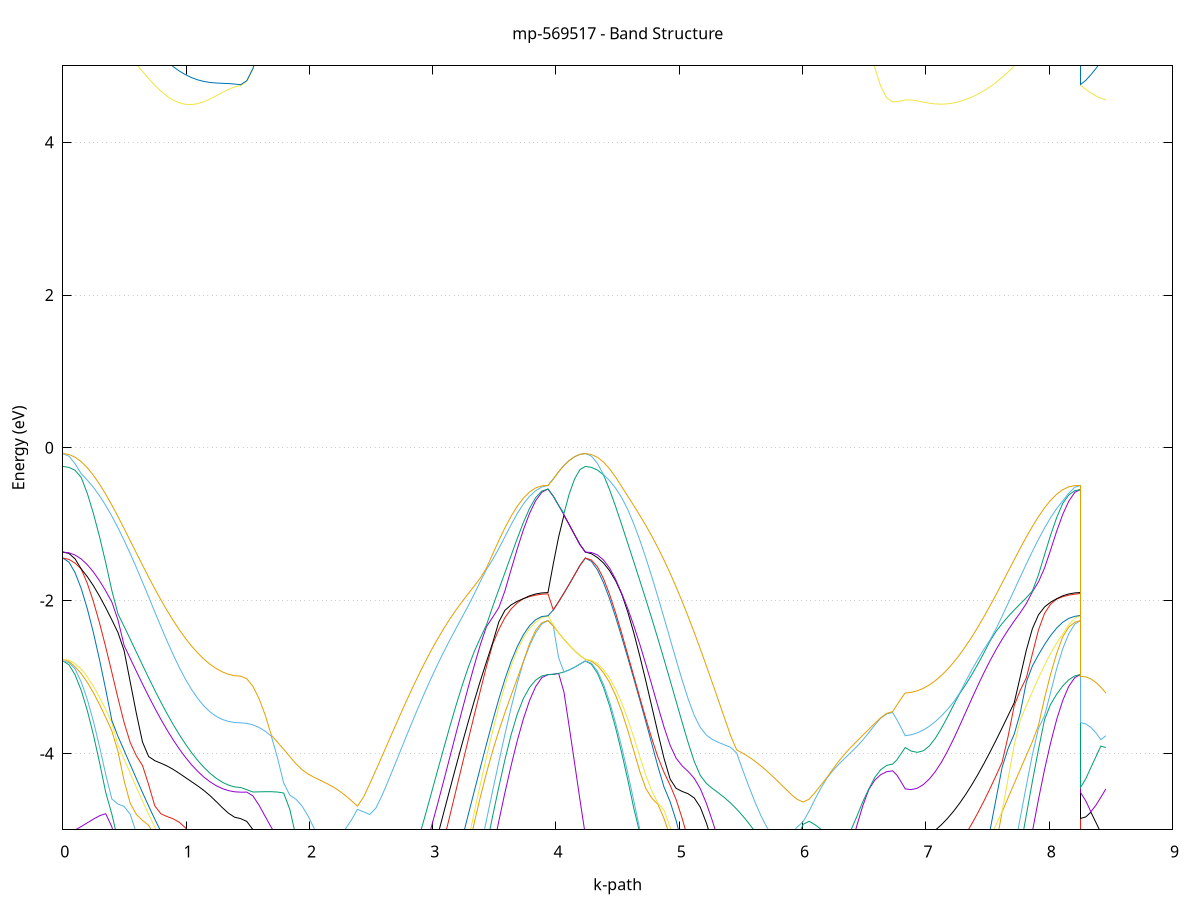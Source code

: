 set title 'mp-569517 - Band Structure'
set xlabel 'k-path'
set ylabel 'Energy (eV)'
set grid y
set yrange [-5:5]
set terminal png size 800,600
set output 'mp-569517_bands_gnuplot.png'
plot '-' using 1:2 with lines notitle, '-' using 1:2 with lines notitle, '-' using 1:2 with lines notitle, '-' using 1:2 with lines notitle, '-' using 1:2 with lines notitle, '-' using 1:2 with lines notitle, '-' using 1:2 with lines notitle, '-' using 1:2 with lines notitle, '-' using 1:2 with lines notitle, '-' using 1:2 with lines notitle, '-' using 1:2 with lines notitle, '-' using 1:2 with lines notitle, '-' using 1:2 with lines notitle, '-' using 1:2 with lines notitle, '-' using 1:2 with lines notitle, '-' using 1:2 with lines notitle, '-' using 1:2 with lines notitle, '-' using 1:2 with lines notitle, '-' using 1:2 with lines notitle, '-' using 1:2 with lines notitle, '-' using 1:2 with lines notitle, '-' using 1:2 with lines notitle, '-' using 1:2 with lines notitle, '-' using 1:2 with lines notitle, '-' using 1:2 with lines notitle, '-' using 1:2 with lines notitle, '-' using 1:2 with lines notitle, '-' using 1:2 with lines notitle, '-' using 1:2 with lines notitle, '-' using 1:2 with lines notitle, '-' using 1:2 with lines notitle, '-' using 1:2 with lines notitle, '-' using 1:2 with lines notitle, '-' using 1:2 with lines notitle, '-' using 1:2 with lines notitle, '-' using 1:2 with lines notitle, '-' using 1:2 with lines notitle, '-' using 1:2 with lines notitle, '-' using 1:2 with lines notitle, '-' using 1:2 with lines notitle, '-' using 1:2 with lines notitle, '-' using 1:2 with lines notitle, '-' using 1:2 with lines notitle, '-' using 1:2 with lines notitle
0.000000 -21.583887
0.049741 -21.576587
0.099482 -21.554487
0.149224 -21.517687
0.198965 -21.466187
0.248706 -21.400087
0.298447 -21.319287
0.348189 -21.223887
0.397930 -21.114087
0.447671 -20.989687
0.497412 -20.850887
0.547153 -20.697687
0.596895 -20.530287
0.646636 -20.348787
0.696377 -20.153387
0.746118 -19.943987
0.795860 -19.720987
0.845601 -19.484687
0.895342 -19.235187
0.945083 -18.972887
0.994825 -18.698387
1.044566 -18.412087
1.094307 -18.115087
1.144048 -17.808387
1.193789 -17.493887
1.243531 -17.174487
1.293272 -16.855687
1.343013 -16.548387
1.392754 -16.281087
1.442496 -16.150087
1.442496 -16.150087
1.492328 -16.143487
1.542160 -16.123387
1.591993 -16.090087
1.641825 -16.043487
1.691658 -15.983587
1.741490 -15.910487
1.791323 -15.824287
1.841155 -15.725087
1.890987 -15.613087
1.940820 -15.488487
1.990652 -15.351687
2.040485 -15.203187
2.090317 -15.043787
2.140150 -14.875687
2.189982 -14.703587
2.239814 -14.544687
2.289647 -14.472187
2.289647 -14.472187
2.339501 -14.607787
2.389355 -14.872087
2.439210 -15.183187
2.489064 -15.514287
2.538918 -15.853987
2.588773 -16.198587
2.638627 -16.542387
2.688482 -16.880187
2.738336 -17.210087
2.788190 -17.530787
2.838045 -17.841387
2.887899 -18.140887
2.937753 -18.428887
2.987608 -18.704587
3.037462 -18.967787
3.087316 -19.218087
3.137171 -19.455087
3.187025 -19.678687
3.236879 -19.888487
3.286734 -20.084387
3.336588 -20.266387
3.386442 -20.434187
3.436297 -20.587687
3.486151 -20.726787
3.536005 -20.851487
3.585860 -20.961687
3.635714 -21.057287
3.685568 -21.138187
3.735423 -21.204587
3.785277 -21.256187
3.835132 -21.292987
3.884986 -21.315187
3.934840 -21.322487
3.934840 -21.322487
3.978123 -21.383987
4.021406 -21.444787
4.064689 -21.494787
4.107972 -21.533787
4.151255 -21.561587
4.194538 -21.578287
4.237821 -21.583887
4.237821 -21.583887
4.286931 -21.576787
4.336042 -21.555187
4.385152 -21.519387
4.434262 -21.469187
4.483372 -21.404687
4.532483 -21.325987
4.581593 -21.232987
4.630703 -21.125887
4.679813 -21.004587
4.728924 -20.869287
4.778034 -20.719887
4.827144 -20.556687
4.876254 -20.379687
4.925365 -20.188987
4.974475 -19.984787
5.023585 -19.767187
5.072695 -19.536487
5.121805 -19.292687
5.170916 -19.036387
5.220026 -18.767587
5.269136 -18.486687
5.318246 -18.194387
5.367357 -17.890987
5.416467 -17.577287
5.465577 -17.254187
5.514687 -16.922587
5.563798 -16.584087
5.612908 -16.240487
5.662018 -15.894187
5.711128 -15.548887
5.760238 -15.209987
5.809349 -14.887387
5.858459 -14.607387
5.907569 -14.472587
5.907569 -14.472587
5.955957 -14.561287
6.004345 -14.717487
6.052733 -14.881087
6.101121 -15.039787
6.149509 -15.189787
6.197897 -15.329687
6.246285 -15.458487
6.294673 -15.575787
6.343062 -15.681287
6.391450 -15.774787
6.439838 -15.855987
6.488226 -15.924887
6.536614 -15.981387
6.585002 -16.025387
6.633390 -16.056887
6.681778 -16.075787
6.730166 -16.082087
6.730166 -16.082087
6.764160 -16.083087
6.798155 -16.086887
6.832150 -16.095187
6.832150 -16.095187
6.881280 -16.198087
6.930410 -16.434687
6.979541 -16.722387
7.028671 -17.027887
7.077801 -17.337687
7.126932 -17.643987
7.176062 -17.943087
7.225192 -18.232787
7.274322 -18.511887
7.323453 -18.779387
7.372583 -19.034987
7.421713 -19.278087
7.470844 -19.508387
7.519974 -19.725587
7.569104 -19.929487
7.618235 -20.119887
7.667365 -20.296687
7.716495 -20.459587
7.765626 -20.608787
7.814756 -20.743887
7.863886 -20.865087
7.913017 -20.971987
7.962147 -21.064887
8.011277 -21.143587
8.060408 -21.207987
8.109538 -21.258087
8.158668 -21.293887
8.207799 -21.315387
8.256929 -21.322487
8.256929 -16.150087
8.297426 -16.147387
8.337923 -16.139387
8.378419 -16.126887
8.418916 -16.110987
8.459413 -16.095187
e
0.000000 -20.530087
0.049741 -20.524987
0.099482 -20.508987
0.149224 -20.480887
0.198965 -20.439587
0.248706 -20.384687
0.298447 -20.315787
0.348189 -20.232687
0.397930 -20.135487
0.447671 -20.023987
0.497412 -19.898387
0.547153 -19.758587
0.596895 -19.604787
0.646636 -19.437087
0.696377 -19.255487
0.746118 -19.060187
0.795860 -18.851487
0.845601 -18.629487
0.895342 -18.394587
0.945083 -18.147187
0.994825 -17.887887
1.044566 -17.617287
1.094307 -17.336487
1.144048 -17.047087
1.193789 -16.751687
1.243531 -16.455387
1.293272 -16.168487
1.343013 -15.917987
1.392754 -15.775087
1.442496 -15.766687
1.442496 -15.766687
1.492328 -15.760087
1.542160 -15.740287
1.591993 -15.707287
1.641825 -15.661287
1.691658 -15.602187
1.741490 -15.530287
1.791323 -15.445587
1.841155 -15.348387
1.890987 -15.239087
1.940820 -15.117987
1.990652 -14.985687
2.040485 -14.843087
2.090317 -14.691487
2.140150 -14.532887
2.189982 -14.371087
2.239814 -14.216687
2.289647 -14.242287
2.289647 -14.242287
2.339501 -14.512887
2.389355 -14.825387
2.439210 -15.158787
2.489064 -15.502787
2.538918 -15.850987
2.588773 -16.195787
2.638627 -16.535387
2.688482 -16.869987
2.738336 -17.197387
2.788190 -17.516287
2.838045 -17.825287
2.887899 -18.123587
2.937753 -18.410587
2.987608 -18.685487
3.037462 -18.947987
3.087316 -19.197587
3.137171 -19.434187
3.187025 -19.657187
3.236879 -19.866687
3.286734 -20.062387
3.336588 -20.244087
3.386442 -20.411687
3.436297 -20.564987
3.486151 -20.703887
3.536005 -20.828487
3.585860 -20.938587
3.635714 -21.034087
3.685568 -21.114887
3.735423 -21.181187
3.785277 -21.232687
3.835132 -21.269587
3.884986 -21.291687
3.934840 -21.299087
3.934840 -21.299087
3.978123 -21.226587
4.021406 -21.132587
4.064689 -21.027487
4.107972 -20.911487
4.151255 -20.784887
4.194538 -20.648587
4.237821 -20.530087
4.237821 -20.530087
4.286931 -20.522987
4.336042 -20.501587
4.385152 -20.466087
4.434262 -20.416387
4.483372 -20.352487
4.532483 -20.274487
4.581593 -20.182387
4.630703 -20.076287
4.679813 -19.956187
4.728924 -19.822187
4.778034 -19.674387
4.827144 -19.512787
4.876254 -19.337587
4.925365 -19.148987
4.974475 -18.947087
5.023585 -18.731887
5.072695 -18.503787
5.121805 -18.263087
5.170916 -18.009987
5.220026 -17.744887
5.269136 -17.468287
5.318246 -17.180587
5.367357 -16.882787
5.416467 -16.575587
5.465577 -16.260287
5.514687 -15.938487
5.563798 -15.612387
5.612908 -15.286387
5.662018 -14.983387
5.711128 -14.699487
5.760238 -14.449487
5.809349 -14.254187
5.858459 -14.146787
5.907569 -14.203687
5.907569 -14.203687
5.955957 -14.367487
6.004345 -14.542087
6.052733 -14.711587
6.101121 -14.872287
6.149509 -15.022887
6.197897 -15.162487
6.246285 -15.290787
6.294673 -15.407487
6.343062 -15.512287
6.391450 -15.604987
6.439838 -15.685587
6.488226 -15.753887
6.536614 -15.809887
6.585002 -15.853487
6.633390 -15.884687
6.681778 -15.903387
6.730166 -15.909687
6.730166 -15.909687
6.764160 -15.910087
6.798155 -15.910587
6.832150 -15.908487
6.832150 -15.908487
6.881280 -16.118587
6.930410 -16.397387
6.979541 -16.702687
7.028671 -17.014987
7.077801 -17.325287
7.126932 -17.630287
7.176062 -17.927687
7.225192 -18.215887
7.274322 -18.493787
7.323453 -18.760387
7.372583 -19.015187
7.421713 -19.257687
7.470844 -19.487387
7.519974 -19.704187
7.569104 -19.907687
7.618235 -20.097787
7.667365 -20.274287
7.716495 -20.437087
7.765626 -20.585987
7.814756 -20.720987
7.863886 -20.841987
7.913017 -20.948887
7.962147 -21.041687
8.011277 -21.120187
8.060408 -21.184587
8.109538 -21.234587
8.158668 -21.270387
8.207799 -21.291887
8.256929 -21.299087
8.256929 -15.766687
8.297426 -15.775587
8.337923 -15.799787
8.378419 -15.834187
8.418916 -15.872687
8.459413 -15.908487
e
0.000000 -20.461987
0.049741 -20.452587
0.099482 -20.424787
0.149224 -20.380187
0.198965 -20.319587
0.248706 -20.243687
0.298447 -20.152787
0.348189 -20.047287
0.397930 -19.927187
0.447671 -19.792687
0.497412 -19.643987
0.547153 -19.481187
0.596895 -19.304387
0.646636 -19.113787
0.696377 -18.909587
0.746118 -18.691987
0.795860 -18.461387
0.845601 -18.218087
0.895342 -17.962487
0.945083 -17.695387
0.994825 -17.417587
1.044566 -17.130487
1.094307 -16.835987
1.144048 -16.537287
1.193789 -16.240387
1.243531 -15.956087
1.293272 -15.706287
1.343013 -15.527687
1.392754 -15.431387
1.442496 -15.388087
1.442496 -15.388087
1.492328 -15.381687
1.542160 -15.362587
1.591993 -15.330587
1.641825 -15.286087
1.691658 -15.228987
1.741490 -15.159487
1.791323 -15.077787
1.841155 -14.984187
1.890987 -14.879087
1.940820 -14.763087
1.990652 -14.636787
2.040485 -14.501487
2.090317 -14.358887
2.140150 -14.212087
2.189982 -14.067687
2.239814 -13.975187
2.289647 -14.029787
2.289647 -14.029787
2.339501 -13.911887
2.389355 -13.834287
2.439210 -13.836387
2.489064 -13.936187
2.538918 -14.120187
2.588773 -14.359687
2.638627 -14.634587
2.688482 -14.933787
2.738336 -15.235087
2.788190 -15.533587
2.838045 -15.826287
2.887899 -16.111087
2.937753 -16.386487
2.987608 -16.651387
3.037462 -16.905087
3.087316 -17.146887
3.137171 -17.376387
3.187025 -17.593187
3.236879 -17.796987
3.286734 -17.987487
3.336588 -18.164587
3.386442 -18.327987
3.436297 -18.477487
3.486151 -18.613087
3.536005 -18.734687
3.585860 -18.842187
3.635714 -18.935487
3.685568 -19.014487
3.735423 -19.079287
3.785277 -19.129687
3.835132 -19.165687
3.884986 -19.187287
3.934840 -19.194487
3.934840 -19.194487
3.978123 -19.383687
4.021406 -19.593487
4.064689 -19.794087
4.107972 -19.984587
4.151255 -20.164487
4.194538 -20.332787
4.237821 -20.461987
4.237821 -20.461987
4.286931 -20.454887
4.336042 -20.433687
4.385152 -20.398187
4.434262 -20.348587
4.483372 -20.284987
4.532483 -20.207187
4.581593 -20.115387
4.630703 -20.009587
4.679813 -19.889887
4.728924 -19.756287
4.778034 -19.608987
4.827144 -19.447987
4.876254 -19.273487
4.925365 -19.085687
4.974475 -18.884687
5.023585 -18.670587
5.072695 -18.443887
5.121805 -18.204687
5.170916 -17.953387
5.220026 -17.690487
5.269136 -17.416487
5.318246 -17.132187
5.367357 -16.838287
5.416467 -16.536187
5.465577 -16.227187
5.514687 -15.913687
5.563798 -15.598587
5.612908 -15.285287
5.662018 -14.961987
5.711128 -14.649687
5.760238 -14.359787
5.809349 -14.110487
5.858459 -14.012887
5.907569 -14.047287
5.907569 -14.047287
5.955957 -14.033387
6.004345 -14.101787
6.052733 -14.195387
6.101121 -14.302887
6.149509 -14.415487
6.197897 -14.527687
6.246285 -14.635687
6.294673 -14.737287
6.343062 -14.830687
6.391450 -14.914787
6.439838 -14.988787
6.488226 -15.052087
6.536614 -15.104387
6.585002 -15.145287
6.633390 -15.174687
6.681778 -15.192387
6.730166 -15.198287
6.730166 -15.198287
6.764160 -15.205987
6.798155 -15.225987
6.832150 -15.251887
6.832150 -15.251887
6.881280 -15.167687
6.930410 -15.070587
6.979541 -15.076587
7.028671 -15.207787
7.077801 -15.419587
7.126932 -15.670787
7.176062 -15.937487
7.225192 -16.206287
7.274322 -16.470087
7.323453 -16.725687
7.372583 -16.971187
7.421713 -17.205687
7.470844 -17.428487
7.519974 -17.638987
7.569104 -17.836987
7.618235 -18.022087
7.667365 -18.193987
7.716495 -18.352687
7.765626 -18.498087
7.814756 -18.629787
7.863886 -18.747887
7.913017 -18.852287
7.962147 -18.942987
8.011277 -19.019687
8.060408 -19.082587
8.109538 -19.131487
8.158668 -19.166487
8.207799 -19.187487
8.256929 -19.194487
8.256929 -15.388087
8.297426 -15.380387
8.337923 -15.359087
8.378419 -15.327987
8.418916 -15.291087
8.459413 -15.251887
e
0.000000 -17.388187
0.049741 -17.396887
0.099482 -17.397487
0.149224 -17.384787
0.198965 -17.358287
0.248706 -17.317987
0.298447 -17.263987
0.348189 -17.196187
0.397930 -17.114687
0.447671 -17.019487
0.497412 -16.910687
0.547153 -16.788387
0.596895 -16.652687
0.646636 -16.503887
0.696377 -16.341987
0.746118 -16.167287
0.795860 -15.980287
0.845601 -15.781287
0.895342 -15.571087
0.945083 -15.350487
0.994825 -15.121187
1.044566 -14.885587
1.094307 -14.648487
1.144048 -14.419487
1.193789 -14.220987
1.243531 -14.105887
1.293272 -14.134687
1.343013 -14.229187
1.392754 -14.267387
1.442496 -14.305887
1.442496 -14.305887
1.492328 -14.300287
1.542160 -14.283287
1.591993 -14.255287
1.641825 -14.216587
1.691658 -14.167687
1.741490 -14.109687
1.791323 -14.043687
1.841155 -13.971587
1.890987 -13.896187
1.940820 -13.821787
1.990652 -13.754787
2.040485 -13.705087
2.090317 -13.686987
2.140150 -13.718087
2.189982 -13.814087
2.239814 -13.964087
2.289647 -13.995687
2.289647 -13.995687
2.339501 -13.905787
2.389355 -13.715387
2.439210 -13.705087
2.489064 -13.855887
2.538918 -14.078687
2.588773 -14.345187
2.638627 -14.630087
2.688482 -14.915787
2.738336 -15.206987
2.788190 -15.497887
2.838045 -15.784687
2.887899 -16.064787
2.937753 -16.336387
2.987608 -16.598187
3.037462 -16.849387
3.087316 -17.088987
3.137171 -17.316787
3.187025 -17.532087
3.236879 -17.734587
3.286734 -17.923987
3.336588 -18.100187
3.386442 -18.262787
3.436297 -18.411587
3.486151 -18.546687
3.536005 -18.667787
3.585860 -18.774887
3.635714 -18.867787
3.685568 -18.946587
3.735423 -19.011087
3.785277 -19.061287
3.835132 -19.097187
3.884986 -19.118687
3.934840 -19.125887
3.934840 -19.125887
3.978123 -18.927187
4.021406 -18.688987
4.064689 -18.441387
4.107972 -18.185487
4.151255 -17.922487
4.194538 -17.653487
4.237821 -17.388187
4.237821 -17.388187
4.286931 -17.381487
4.336042 -17.361187
4.385152 -17.327387
4.434262 -17.280087
4.483372 -17.219387
4.532483 -17.145187
4.581593 -17.057687
4.630703 -16.956987
4.679813 -16.842987
4.728924 -16.715887
4.778034 -16.575887
4.827144 -16.422987
4.876254 -16.257487
4.925365 -16.079487
4.974475 -15.889387
5.023585 -15.687487
5.072695 -15.474187
5.121805 -15.249887
5.170916 -15.015487
5.220026 -14.771887
5.269136 -14.520487
5.318246 -14.263187
5.367357 -14.006687
5.416467 -13.754387
5.465577 -13.516887
5.514687 -13.314587
5.563798 -13.185287
5.612908 -13.171687
5.662018 -13.271687
5.711128 -13.438187
5.760238 -13.630587
5.809349 -13.822087
5.858459 -13.906587
5.907569 -13.994087
5.907569 -13.994087
5.955957 -13.911587
6.004345 -13.835487
6.052733 -13.880187
6.101121 -13.963987
6.149509 -14.062187
6.197897 -14.164487
6.246285 -14.265487
6.294673 -14.361787
6.343062 -14.451087
6.391450 -14.531987
6.439838 -14.603387
6.488226 -14.664787
6.536614 -14.715587
6.585002 -14.755387
6.633390 -14.783887
6.681778 -14.801087
6.730166 -14.806887
6.730166 -14.806887
6.764160 -14.791587
6.798155 -14.749687
6.832150 -14.689387
6.832150 -14.689387
6.881280 -14.636087
6.930410 -14.680987
6.979541 -14.846887
7.028671 -15.083487
7.077801 -15.348787
7.126932 -15.621687
7.176062 -15.892987
7.225192 -16.159887
7.274322 -16.420487
7.323453 -16.672887
7.372583 -16.915687
7.421713 -17.147987
7.470844 -17.368887
7.519974 -17.577887
7.569104 -17.774487
7.618235 -17.958487
7.667365 -18.129487
7.716495 -18.287487
7.765626 -18.432087
7.814756 -18.563287
7.863886 -18.680987
7.913017 -18.784987
7.962147 -18.875287
8.011277 -18.951687
8.060408 -19.014387
8.109538 -19.063087
8.158668 -19.097987
8.207799 -19.118887
8.256929 -19.125887
8.256929 -14.305887
8.297426 -14.365987
8.337923 -14.450387
8.378419 -14.534687
8.418916 -14.615487
8.459413 -14.689387
e
0.000000 -17.372087
0.049741 -17.349787
0.099482 -17.307787
0.149224 -17.251487
0.198965 -17.181487
0.248706 -17.097787
0.298447 -17.000487
0.348189 -16.889787
0.397930 -16.765787
0.447671 -16.628587
0.497412 -16.478287
0.547153 -16.315187
0.596895 -16.139587
0.646636 -15.951587
0.696377 -15.751687
0.746118 -15.540387
0.795860 -15.318287
0.845601 -15.086287
0.895342 -14.845687
0.945083 -14.598887
0.994825 -14.349587
1.044566 -14.104887
1.094307 -13.878987
1.144048 -13.701987
1.193789 -13.627187
1.243531 -13.683487
1.293272 -13.820887
1.343013 -14.012987
1.392754 -14.197687
1.442496 -14.232987
1.442496 -14.232987
1.492328 -14.227487
1.542160 -14.211087
1.591993 -14.184087
1.641825 -14.146787
1.691658 -14.099787
1.741490 -14.044087
1.791323 -13.980987
1.841155 -13.912187
1.890987 -13.840787
1.940820 -13.770787
1.990652 -13.708687
2.040485 -13.663487
2.090317 -13.647687
2.140150 -13.675087
2.189982 -13.752287
2.239814 -13.836287
2.289647 -13.764187
2.289647 -13.764187
2.339501 -13.676287
2.389355 -13.644687
2.439210 -13.486387
2.489064 -13.243487
2.538918 -12.989987
2.588773 -12.730287
2.638627 -12.468887
2.688482 -12.211987
2.738336 -12.329987
2.788190 -12.592787
2.838045 -12.853787
2.887899 -13.109787
2.937753 -13.358687
2.987608 -13.598987
3.037462 -13.829687
3.087316 -14.049987
3.137171 -14.259387
3.187025 -14.457387
3.236879 -14.643587
3.286734 -14.817787
3.336588 -14.979587
3.386442 -15.129087
3.436297 -15.265987
3.486151 -15.389987
3.536005 -15.501287
3.585860 -15.599687
3.635714 -15.685087
3.685568 -15.757387
3.735423 -15.816587
3.785277 -15.862587
3.835132 -15.895587
3.884986 -15.915287
3.934840 -15.921887
3.934840 -15.921887
3.978123 -15.974587
4.021406 -16.118687
4.064689 -16.325687
4.107972 -16.569587
4.151255 -16.832987
4.194538 -17.105387
4.237821 -17.372087
4.237821 -17.372087
4.286931 -17.365387
4.336042 -17.345187
4.385152 -17.311387
4.434262 -17.264287
4.483372 -17.203687
4.532483 -17.129687
4.581593 -17.042387
4.630703 -16.941787
4.679813 -16.828187
4.728924 -16.701387
4.778034 -16.561787
4.827144 -16.409287
4.876254 -16.244387
4.925365 -16.067087
4.974475 -15.877687
5.023585 -15.676687
5.072695 -15.464387
5.121805 -15.241387
5.170916 -15.008487
5.220026 -14.766587
5.269136 -14.517387
5.318246 -14.262887
5.367357 -14.003487
5.416467 -13.746587
5.465577 -13.502587
5.514687 -13.290787
5.563798 -13.146387
5.612908 -13.112087
5.662018 -13.192787
5.711128 -13.346787
5.760238 -13.533587
5.809349 -13.728687
5.858459 -13.893487
5.907569 -13.782987
5.907569 -13.782987
5.955957 -13.725487
6.004345 -13.637387
6.052733 -13.503887
6.101121 -13.402687
6.149509 -13.345687
6.197897 -13.326787
6.246285 -13.335987
6.294673 -13.363587
6.343062 -13.401387
6.391450 -13.443687
6.439838 -13.486187
6.488226 -13.525787
6.536614 -13.560487
6.585002 -13.588687
6.633390 -13.609487
6.681778 -13.622187
6.730166 -13.626487
6.730166 -13.626487
6.764160 -13.646487
6.798155 -13.694987
6.832150 -13.755587
6.832150 -13.755587
6.881280 -13.546287
6.930410 -13.467787
6.979541 -13.397387
7.028671 -13.201787
7.077801 -12.930887
7.126932 -12.829187
7.176062 -13.000387
7.225192 -13.218587
7.274322 -13.446387
7.323453 -13.672987
7.372583 -13.893587
7.421713 -14.105687
7.470844 -14.308087
7.519974 -14.499787
7.569104 -14.680487
7.618235 -14.849487
7.667365 -15.006687
7.716495 -15.151787
7.765626 -15.284787
7.814756 -15.405287
7.863886 -15.513387
7.913017 -15.608887
7.962147 -15.691787
8.011277 -15.762087
8.060408 -15.819587
8.109538 -15.864387
8.158668 -15.896387
8.207799 -15.915487
8.256929 -15.921887
8.256929 -14.232987
8.297426 -14.170587
8.337923 -14.078087
8.378419 -13.976887
8.418916 -13.868087
8.459413 -13.755587
e
0.000000 -11.587087
0.049741 -11.604787
0.099482 -11.617887
0.149224 -11.619087
0.198965 -11.607987
0.248706 -11.584687
0.298447 -11.549287
0.348189 -11.502087
0.397930 -11.443287
0.447671 -11.373387
0.497412 -11.293087
0.547153 -11.203287
0.596895 -11.105687
0.646636 -11.002487
0.696377 -10.897387
0.746118 -10.797387
0.795860 -10.715587
0.845601 -10.678687
0.895342 -10.736087
0.945083 -10.936287
0.994825 -11.257287
1.044566 -11.632487
1.094307 -12.013487
1.144048 -12.367787
1.193789 -12.666987
1.243531 -12.890687
1.293272 -13.022387
1.343013 -13.138387
1.392754 -13.305887
1.442496 -13.391987
1.442496 -13.391987
1.492328 -13.385387
1.542160 -13.365587
1.591993 -13.332587
1.641825 -13.286687
1.691658 -13.227887
1.741490 -13.156787
1.791323 -13.073487
1.841155 -12.978887
1.890987 -12.873387
1.940820 -12.758087
1.990652 -12.634387
2.040485 -12.504287
2.090317 -12.370487
2.140150 -12.237787
2.189982 -12.116787
2.239814 -12.041387
2.289647 -12.049587
2.289647 -12.049587
2.339501 -12.107687
2.389355 -12.169187
2.439210 -12.184887
2.489064 -12.120287
2.538918 -11.976487
2.588773 -11.782487
2.638627 -11.828187
2.688482 -12.070987
2.738336 -11.968987
2.788190 -11.753887
2.838045 -11.586487
2.887899 -11.487887
2.937753 -11.468887
2.987608 -11.521687
3.037462 -11.626487
3.087316 -11.763087
3.137171 -11.916587
3.187025 -12.077187
3.236879 -12.238387
3.286734 -12.396187
3.336588 -12.547587
3.386442 -12.690887
3.436297 -12.824387
3.486151 -12.947287
3.536005 -13.058687
3.585860 -13.158087
3.635714 -13.245087
3.685568 -13.319087
3.735423 -13.379987
3.785277 -13.427387
3.835132 -13.461487
3.884986 -13.481887
3.934840 -13.488787
3.934840 -13.488787
3.978123 -13.427187
4.021406 -13.254987
4.064689 -13.001587
4.107972 -12.692687
4.151255 -12.345787
4.194538 -11.971687
4.237821 -11.587087
4.237821 -11.587087
4.286931 -11.581087
4.336042 -11.563087
4.385152 -11.533287
4.434262 -11.491587
4.483372 -11.438387
4.532483 -11.373787
4.581593 -11.298187
4.630703 -11.211987
4.679813 -11.115787
4.728924 -11.010387
4.778034 -10.896787
4.827144 -10.776487
4.876254 -10.651687
4.925365 -10.525587
4.974475 -10.403187
5.023585 -10.292787
5.072695 -10.207187
5.121805 -10.166387
5.170916 -10.193287
5.220026 -10.323287
5.269136 -10.527787
5.318246 -10.776287
5.367357 -11.043187
5.416467 -11.309787
5.465577 -11.559287
5.514687 -11.769387
5.563798 -11.904687
5.612908 -11.929187
5.662018 -11.860287
5.711128 -11.775887
5.760238 -11.874687
5.809349 -11.981387
5.858459 -12.030687
5.907569 -12.036287
5.907569 -12.036287
5.955957 -12.038087
6.004345 -12.077387
6.052733 -12.161587
6.101121 -12.272487
6.149509 -12.393287
6.197897 -12.514587
6.246285 -12.631087
6.294673 -12.740087
6.343062 -12.839887
6.391450 -12.929387
6.439838 -13.007887
6.488226 -13.074987
6.536614 -13.130187
6.585002 -13.173387
6.633390 -13.204387
6.681778 -13.222987
6.730166 -13.229187
6.730166 -13.229187
6.764160 -13.202387
6.798155 -13.133787
6.832150 -13.041487
6.832150 -13.041487
6.881280 -13.193187
6.930410 -13.160487
6.979541 -12.979287
7.028671 -12.760887
7.077801 -12.657187
7.126932 -12.530987
7.176062 -12.221987
7.225192 -11.939087
7.274322 -11.750187
7.323453 -11.687887
7.372583 -11.730387
7.421713 -11.835287
7.470844 -11.971687
7.519974 -12.121887
7.569104 -12.275787
7.618235 -12.427887
7.667365 -12.574487
7.716495 -12.713487
7.765626 -12.843187
7.814756 -12.962587
7.863886 -13.070887
7.913017 -13.167487
7.962147 -13.251887
8.011277 -13.323887
8.060408 -13.383087
8.109538 -13.429287
8.158668 -13.462387
8.207799 -13.482087
8.256929 -13.488787
8.256929 -13.391987
8.297426 -13.373287
8.337923 -13.318987
8.378419 -13.233987
8.418916 -13.123987
8.459413 -13.041487
e
0.000000 -11.566787
0.049741 -11.536787
0.099482 -11.486687
0.149224 -11.424087
0.198965 -11.349387
0.248706 -11.263187
0.298447 -11.165787
0.348189 -11.057687
0.397930 -10.939587
0.447671 -10.812287
0.497412 -10.676987
0.547153 -10.535487
0.596895 -10.390187
0.646636 -10.245387
0.696377 -10.108187
0.746118 -9.992287
0.795860 -9.925787
0.845601 -9.960787
0.895342 -10.144387
0.945083 -10.439387
0.994825 -10.785287
1.044566 -11.150687
1.094307 -11.507887
1.144048 -11.821387
1.193789 -12.034387
1.243531 -12.142487
1.293272 -12.350487
1.343013 -12.436887
1.392754 -12.310687
1.442496 -12.160587
1.442496 -12.160587
1.492328 -12.155087
1.542160 -12.138987
1.591993 -12.112287
1.641825 -12.075387
1.691658 -12.028987
1.741490 -11.974087
1.791323 -11.912087
1.841155 -11.844887
1.890987 -11.775687
1.940820 -11.708887
1.990652 -11.650587
2.040485 -11.607787
2.090317 -11.667287
2.140150 -11.742387
2.189982 -11.798787
2.239814 -11.797287
2.289647 -11.710287
2.289647 -11.710287
2.339501 -11.581787
2.389355 -11.733787
2.439210 -11.791787
2.489064 -11.744387
2.538918 -11.610087
2.588773 -11.572187
2.638627 -11.503087
2.688482 -11.231887
2.738336 -10.932787
2.788190 -10.615087
2.838045 -10.282887
2.887899 -9.939187
2.937753 -9.587187
2.987608 -9.230687
3.037462 -8.875987
3.087316 -8.534187
3.137171 -8.227287
3.187025 -8.011287
3.236879 -7.932087
3.286734 -7.922587
3.336588 -7.956187
3.386442 -8.012687
3.436297 -8.079487
3.486151 -8.149187
3.536005 -8.217387
3.585860 -8.281387
3.635714 -8.339287
3.685568 -8.389687
3.735423 -8.431987
3.785277 -8.465387
3.835132 -8.489487
3.884986 -8.504087
3.934840 -8.508987
3.934840 -8.508987
3.978123 -8.944587
4.021406 -9.405887
4.064689 -9.860087
4.107972 -10.305787
4.151255 -10.741587
4.194538 -11.165887
4.237821 -11.566787
4.237821 -11.566787
4.286931 -11.560787
4.336042 -11.542787
4.385152 -11.512987
4.434262 -11.471387
4.483372 -11.418187
4.532483 -11.353687
4.581593 -11.278087
4.630703 -11.191887
4.679813 -11.095687
4.728924 -10.990187
4.778034 -10.876287
4.827144 -10.755687
4.876254 -10.630487
4.925365 -10.503787
4.974475 -10.380687
5.023585 -10.269887
5.072695 -10.185787
5.121805 -10.150887
5.170916 -10.192387
5.220026 -10.301387
5.269136 -10.481087
5.318246 -10.707887
5.367357 -10.957287
5.416467 -11.209887
5.465577 -11.447687
5.514687 -11.648387
5.563798 -11.776387
5.612908 -11.792187
5.662018 -11.698887
5.711128 -11.716187
5.760238 -11.755287
5.809349 -11.786687
5.858459 -11.796087
5.907569 -11.744487
5.907569 -11.744487
5.955957 -11.645787
6.004345 -11.588887
6.052733 -11.628987
6.101121 -11.713487
6.149509 -11.809987
6.197897 -11.911987
6.246285 -12.013587
6.294673 -12.110987
6.343062 -12.201687
6.391450 -12.283987
6.439838 -12.356687
6.488226 -12.419187
6.536614 -12.470887
6.585002 -12.511387
6.633390 -12.540487
6.681778 -12.557987
6.730166 -12.563787
6.730166 -12.563787
6.764160 -12.678287
6.798155 -12.839687
6.832150 -12.992987
6.832150 -12.992987
6.881280 -13.148987
6.930410 -13.043787
6.979541 -12.761487
7.028671 -12.458787
7.077801 -12.140887
7.126932 -11.779387
7.176062 -11.391787
7.225192 -11.000887
7.274322 -10.617587
7.323453 -10.228687
7.372583 -9.815287
7.421713 -9.377687
7.470844 -8.927687
7.519974 -8.485487
7.569104 -8.110187
7.618235 -7.973887
7.667365 -7.984187
7.716495 -8.031287
7.765626 -8.093287
7.814756 -8.159887
7.863886 -8.225787
7.913017 -8.287887
7.962147 -8.344087
8.011277 -8.393087
8.060408 -8.434187
8.109538 -8.466687
8.158668 -8.490087
8.207799 -8.504287
8.256929 -8.508987
8.256929 -12.160587
8.297426 -12.284987
8.337923 -12.481687
8.378419 -12.679887
8.418916 -12.868587
8.459413 -12.992987
e
0.000000 -5.118887
0.049741 -5.137987
0.099482 -5.167087
0.149224 -5.194087
0.198965 -5.217887
0.248706 -5.239387
0.298447 -5.260587
0.348189 -5.286587
0.397930 -5.335187
0.447671 -5.523887
0.497412 -5.944587
0.547153 -6.417787
0.596895 -6.904387
0.646636 -7.394587
0.696377 -7.881287
0.746118 -8.355587
0.795860 -8.802787
0.845601 -9.195587
0.895342 -9.505587
0.945083 -9.760187
0.994825 -10.050287
1.044566 -10.414887
1.094307 -10.818687
1.144048 -11.228787
1.193789 -11.619287
1.243531 -11.904287
1.293272 -11.846087
1.343013 -11.643287
1.392754 -11.707687
1.442496 -11.894187
1.442496 -11.894187
1.492328 -11.889187
1.542160 -11.874387
1.591993 -11.850087
1.641825 -11.816987
1.691658 -11.776387
1.741490 -11.729887
1.791323 -11.680387
1.841155 -11.631987
1.890987 -11.590887
1.940820 -11.565987
1.990652 -11.567487
2.040485 -11.602587
2.090317 -11.583787
2.140150 -11.571687
2.189982 -11.551787
2.239814 -11.503587
2.289647 -11.432787
2.289647 -11.432787
2.339501 -11.581387
2.389355 -11.448987
2.439210 -11.347287
2.489064 -11.324387
2.538918 -11.409787
2.588773 -11.414687
2.638627 -11.178187
2.688482 -10.912587
2.738336 -10.625787
2.788190 -10.322887
2.838045 -10.008287
2.887899 -9.686487
2.937753 -9.363687
2.987608 -9.049887
3.037462 -8.746187
3.087316 -8.441387
3.137171 -8.180587
3.187025 -7.993687
3.236879 -7.869787
3.286734 -7.844787
3.336588 -7.877287
3.386442 -7.936287
3.436297 -8.005887
3.486151 -8.077687
3.536005 -8.147287
3.585860 -8.212087
3.635714 -8.270487
3.685568 -8.321187
3.735423 -8.363587
3.785277 -8.396987
3.835132 -8.421187
3.884986 -8.435687
3.934840 -8.440587
3.934840 -8.440587
3.978123 -7.999387
4.021406 -7.521087
4.064689 -7.038687
4.107972 -6.553587
4.151255 -6.066987
4.194538 -5.580187
4.237821 -5.118887
4.237821 -5.118887
4.286931 -5.116887
4.336042 -5.110887
4.385152 -5.101487
4.434262 -5.089387
4.483372 -5.076087
4.532483 -5.063787
4.581593 -5.056187
4.630703 -5.060187
4.679813 -5.109787
4.728924 -5.504087
4.778034 -5.906187
4.827144 -6.308187
4.876254 -6.705487
4.925365 -7.093387
4.974475 -7.465587
5.023585 -7.813087
5.072695 -8.122187
5.121805 -8.373487
5.170916 -8.550587
5.220026 -8.770587
5.269136 -9.126087
5.318246 -9.474787
5.367357 -9.812987
5.416467 -10.138887
5.465577 -10.451087
5.514687 -10.747587
5.563798 -11.026287
5.612908 -11.283887
5.662018 -11.515887
5.711128 -11.552287
5.760238 -11.417887
5.809349 -11.345887
5.858459 -11.353787
5.907569 -11.415287
5.907569 -11.415287
5.955957 -11.489587
6.004345 -11.558087
6.052733 -11.621887
6.101121 -11.687287
6.149509 -11.762787
6.197897 -11.842587
6.246285 -11.923587
6.294673 -12.002987
6.343062 -12.078687
6.391450 -12.148787
6.439838 -12.211787
6.488226 -12.266587
6.536614 -12.312487
6.585002 -12.348687
6.633390 -12.374787
6.681778 -12.390587
6.730166 -12.395887
6.730166 -12.395887
6.764160 -12.273687
6.798155 -12.088887
6.832150 -11.894487
6.832150 -11.894487
6.881280 -11.607887
6.930410 -11.423687
6.979541 -11.478287
7.028671 -11.568187
7.077801 -11.496087
7.126932 -11.247987
7.176062 -10.921987
7.225192 -10.573887
7.274322 -10.209787
7.323453 -9.815087
7.372583 -9.394687
7.421713 -8.968587
7.470844 -8.564587
7.519974 -8.231187
7.569104 -8.029887
7.618235 -7.918787
7.667365 -7.907587
7.716495 -7.954087
7.765626 -8.018787
7.814756 -8.087787
7.863886 -8.155387
7.913017 -8.218487
7.962147 -8.275187
8.011277 -8.324587
8.060408 -8.365787
8.109538 -8.398287
8.158668 -8.421687
8.207799 -8.435887
8.256929 -8.440587
8.256929 -11.894187
8.297426 -11.764687
8.337923 -11.554387
8.378419 -11.524387
8.418916 -11.708187
8.459413 -11.894487
e
0.000000 -5.068387
0.049741 -5.045087
0.099482 -5.003787
0.149224 -4.957387
0.198965 -4.908687
0.248706 -4.860087
0.298447 -4.815787
0.348189 -4.789987
0.397930 -4.961587
0.447671 -5.270087
0.497412 -5.602187
0.547153 -6.047987
0.596895 -6.505687
0.646636 -6.964187
0.696377 -7.414587
0.746118 -7.844187
0.795860 -8.230887
0.845601 -8.537487
0.895342 -8.738187
0.945083 -8.914187
0.994825 -9.071087
1.044566 -9.251887
1.094307 -9.556887
1.144048 -9.906387
1.193789 -10.270487
1.243531 -10.635287
1.293272 -10.990487
1.343013 -11.309387
1.392754 -11.286987
1.442496 -11.109187
1.442496 -11.109187
1.492328 -11.104287
1.542160 -11.089587
1.591993 -11.065387
1.641825 -11.032187
1.691658 -10.990687
1.741490 -10.941787
1.791323 -10.886987
1.841155 -10.827987
1.890987 -10.766787
1.940820 -10.705187
1.990652 -10.644087
2.040485 -10.582887
2.090317 -10.598287
2.140150 -10.722887
2.189982 -10.898187
2.239814 -11.116987
2.289647 -11.333787
2.289647 -11.333787
2.339501 -11.268587
2.389355 -11.103087
2.439210 -10.905387
2.489064 -10.682287
2.538918 -10.438287
2.588773 -10.176687
2.638627 -9.901287
2.688482 -9.618187
2.738336 -9.354987
2.788190 -9.254887
2.838045 -9.278687
2.887899 -9.252887
2.937753 -9.137187
2.987608 -8.928887
3.037462 -8.653987
3.087316 -8.358287
3.137171 -8.035187
3.187025 -7.673187
3.236879 -7.290087
3.286734 -6.894587
3.336588 -6.491687
3.386442 -6.085487
3.436297 -5.680187
3.486151 -5.279987
3.536005 -4.889587
3.585860 -4.514387
3.635714 -4.160987
3.685568 -3.836387
3.735423 -3.549087
3.785277 -3.308487
3.835132 -3.124887
3.884986 -3.008787
3.934840 -2.968887
3.934840 -2.968887
3.978123 -2.964987
4.021406 -2.953287
4.064689 -3.198087
4.107972 -3.660187
4.151255 -4.131687
4.194538 -4.609887
4.237821 -5.068387
4.237821 -5.068387
4.286931 -5.066287
4.336042 -5.060187
4.385152 -5.050487
4.434262 -5.037787
4.483372 -5.023387
4.532483 -5.009487
4.581593 -4.999987
4.630703 -5.003287
4.679813 -5.084287
4.728924 -5.387687
4.778034 -5.780687
4.827144 -6.173787
4.876254 -6.562287
4.925365 -6.940887
4.974475 -7.303387
5.023585 -7.640887
5.072695 -7.940887
5.121805 -8.189387
5.170916 -8.429187
5.220026 -8.686187
5.269136 -8.900387
5.318246 -9.194887
5.367357 -9.506687
5.416467 -9.815287
5.465577 -10.113687
5.514687 -10.397687
5.563798 -10.663187
5.612908 -10.904087
5.662018 -11.109187
5.711128 -11.253487
5.760238 -11.304987
5.809349 -11.296987
5.858459 -11.298087
5.907569 -11.323687
5.907569 -11.323687
5.955957 -11.345287
6.004345 -11.281587
6.052733 -11.106687
6.101121 -10.903687
6.149509 -10.717587
6.197897 -10.569587
6.246285 -10.467687
6.294673 -10.408587
6.343062 -10.382587
6.391450 -10.382087
6.439838 -10.435087
6.488226 -10.482687
6.536614 -10.523087
6.585002 -10.555387
6.633390 -10.578887
6.681778 -10.593187
6.730166 -10.597987
6.730166 -10.597987
6.764160 -10.652587
6.798155 -10.759487
6.832150 -10.885287
6.832150 -10.885287
6.881280 -10.724287
6.930410 -10.819387
6.979541 -10.638687
7.028671 -10.321387
7.077801 -9.995687
7.126932 -9.763787
7.176062 -9.692287
7.225192 -9.627587
7.274322 -9.453687
7.323453 -9.166987
7.372583 -8.816287
7.421713 -8.448087
7.470844 -8.102387
7.519974 -7.817687
7.569104 -7.585187
7.618235 -7.268887
7.667365 -6.842087
7.716495 -6.381987
7.765626 -5.917987
7.814756 -5.461787
7.863886 -5.021087
7.913017 -4.602787
7.962147 -4.214187
8.011277 -3.863187
8.060408 -3.558387
8.109538 -3.308687
8.158668 -3.122687
8.207799 -3.007787
8.256929 -2.968887
8.256929 -11.109187
8.297426 -11.184587
8.337923 -11.338287
8.378419 -11.323687
8.418916 -11.101987
8.459413 -10.885287
e
0.000000 -2.789987
0.049741 -2.839387
0.099482 -2.970987
0.149224 -3.173987
0.198965 -3.439987
0.248706 -3.759587
0.298447 -4.122087
0.348189 -4.510787
0.397930 -4.795487
0.447671 -5.138787
0.497412 -5.375687
0.547153 -5.569787
0.596895 -5.880987
0.646636 -6.284387
0.696377 -6.732187
0.746118 -7.196587
0.795860 -7.661087
0.845601 -8.109587
0.895342 -8.510487
0.945083 -8.773387
0.994825 -8.928487
1.044566 -9.000287
1.094307 -8.948887
1.144048 -8.924987
1.193789 -9.101587
1.243531 -9.434787
1.293272 -9.804787
1.343013 -10.174087
1.392754 -10.520487
1.442496 -10.733687
1.442496 -10.733687
1.492328 -10.729087
1.542160 -10.715387
1.591993 -10.692987
1.641825 -10.662787
1.691658 -10.625887
1.741490 -10.584387
1.791323 -10.541187
1.841155 -10.500487
1.890987 -10.468687
1.940820 -10.454487
1.990652 -10.467587
2.040485 -10.514887
2.090317 -10.521587
2.140150 -10.465687
2.189982 -10.428487
2.239814 -10.425787
2.289647 -10.449787
2.289647 -10.449787
2.339501 -10.467187
2.389355 -10.461787
2.439210 -10.437387
2.489064 -10.375387
2.538918 -10.242587
2.588773 -10.042687
2.638627 -9.797387
2.688482 -9.521887
2.738336 -9.224587
2.788190 -8.910087
2.838045 -8.586687
2.887899 -8.257687
2.937753 -7.914987
2.987608 -7.566887
3.037462 -7.223587
3.087316 -6.910487
3.137171 -6.868987
3.187025 -6.794187
3.236879 -6.611587
3.286734 -6.326487
3.336588 -5.979387
3.386442 -5.601887
3.436297 -5.212487
3.486151 -4.822687
3.536005 -4.442687
3.585860 -4.083287
3.635714 -3.759187
3.685568 -3.488087
3.735423 -3.281887
3.785277 -3.136887
3.835132 -3.041287
3.884986 -2.986687
3.934840 -2.968887
3.934840 -2.968887
3.978123 -2.964987
4.021406 -2.953287
4.064689 -2.933887
4.107972 -2.906687
4.151255 -2.871987
4.194538 -2.830087
4.237821 -2.789987
4.237821 -2.789987
4.286931 -2.832787
4.336042 -2.950187
4.385152 -3.134387
4.434262 -3.375687
4.483372 -3.663887
4.532483 -3.989087
4.581593 -4.342487
4.630703 -4.716787
4.679813 -5.041887
4.728924 -5.163987
4.778034 -5.381787
4.827144 -5.702487
4.876254 -6.066087
4.925365 -6.447987
4.974475 -6.837087
5.023585 -7.227087
5.072695 -7.613187
5.121805 -7.987287
5.170916 -8.282287
5.220026 -8.375587
5.269136 -8.370687
5.318246 -8.326887
5.367357 -8.325687
5.416467 -8.485587
5.465577 -8.743787
5.514687 -9.018987
5.563798 -9.288487
5.612908 -9.543487
5.662018 -9.776887
5.711128 -9.980087
5.760238 -10.142787
5.809349 -10.261487
5.858459 -10.351087
5.907569 -10.420887
5.907569 -10.420887
5.955957 -10.453587
6.004345 -10.429687
6.052733 -10.353787
6.101121 -10.264787
6.149509 -10.207887
6.197897 -10.198487
6.246285 -10.225187
6.294673 -10.271587
6.343062 -10.326187
6.391450 -10.378987
6.439838 -10.388687
6.488226 -10.404787
6.536614 -10.422587
6.585002 -10.439187
6.633390 -10.452187
6.681778 -10.460587
6.730166 -10.463387
6.730166 -10.463387
6.764160 -10.433887
6.798155 -10.402887
6.832150 -10.404087
6.832150 -10.404087
6.881280 -10.502187
6.930410 -10.175087
6.979541 -9.814187
7.028671 -9.450287
7.077801 -9.192987
7.126932 -9.132887
7.176062 -8.883687
7.225192 -8.519287
7.274322 -8.123687
7.323453 -7.731187
7.372583 -7.386087
7.421713 -7.183287
7.470844 -7.127787
7.519974 -7.068987
7.569104 -6.889687
7.618235 -6.561587
7.667365 -6.149987
7.716495 -5.705787
7.765626 -5.252787
7.814756 -4.803487
7.863886 -4.366287
7.913017 -3.948787
7.962147 -3.558387
8.011277 -3.357687
8.060408 -3.226287
8.109538 -3.117787
8.158668 -3.036487
8.207799 -2.985987
8.256929 -2.968887
8.256929 -10.733687
8.297426 -10.672287
8.337923 -10.561387
8.378419 -10.464587
8.418916 -10.407687
8.459413 -10.404087
e
0.000000 -2.789987
0.049741 -2.810387
0.099482 -2.894487
0.149224 -3.062987
0.198965 -3.295087
0.248706 -3.581887
0.298447 -3.913387
0.348189 -4.275487
0.397930 -4.596687
0.447671 -4.663887
0.497412 -4.694687
0.547153 -4.798187
0.596895 -5.043487
0.646636 -5.369587
0.696377 -5.741287
0.746118 -6.133787
0.795860 -6.529687
0.845601 -6.913387
0.895342 -7.263087
0.945083 -7.540687
0.994825 -7.694587
1.044566 -7.721787
1.094307 -7.976687
1.144048 -8.273187
1.193789 -8.340087
1.243531 -8.231787
1.293272 -8.078387
1.343013 -7.929287
1.392754 -7.816887
1.442496 -7.773887
1.442496 -7.773887
1.492328 -7.771287
1.542160 -7.764587
1.591993 -7.756587
1.641825 -7.754587
1.691658 -7.775787
1.741490 -7.857087
1.791323 -8.040387
1.841155 -8.309787
1.890987 -8.614387
1.940820 -8.916887
1.990652 -9.194087
2.040485 -9.432587
2.090317 -9.624687
2.140150 -9.757587
2.189982 -9.811787
2.239814 -9.784987
2.289647 -9.727087
2.289647 -9.727087
2.339501 -9.745987
2.389355 -9.737587
2.439210 -9.690187
2.489064 -9.582587
2.538918 -9.415787
2.588773 -9.204187
2.638627 -8.961187
2.688482 -8.891387
2.738336 -8.979087
2.788190 -8.875787
2.838045 -8.581387
2.887899 -8.240787
2.937753 -7.890387
2.987608 -7.532787
3.037462 -7.175687
3.087316 -6.909987
3.137171 -6.670987
3.187025 -6.477287
3.236879 -6.243187
3.286734 -5.949487
3.336588 -5.611987
3.386442 -5.248387
3.436297 -4.871687
3.486151 -4.491287
3.536005 -4.114787
3.585860 -3.749487
3.635714 -3.402987
3.685568 -3.083387
3.735423 -2.800287
3.785277 -2.591887
3.835132 -2.421587
3.884986 -2.305787
3.934840 -2.261487
3.934840 -2.261487
3.978123 -2.332887
4.021406 -2.748587
4.064689 -2.933887
4.107972 -2.906687
4.151255 -2.871987
4.194538 -2.830087
4.237821 -2.789987
4.237821 -2.789987
4.286931 -2.819087
4.336042 -2.922987
4.385152 -3.095187
4.434262 -3.324087
4.483372 -3.599787
4.532483 -3.912987
4.581593 -4.255287
4.630703 -4.618987
4.679813 -4.995187
4.728924 -5.150687
4.778034 -5.319687
4.827144 -5.565187
4.876254 -5.875187
4.925365 -6.219887
4.974475 -6.580887
5.023585 -6.947687
5.072695 -7.313287
5.121805 -7.670587
5.170916 -8.006387
5.220026 -8.274487
5.269136 -8.368887
5.318246 -8.323887
5.367357 -8.244887
5.416467 -8.259987
5.465577 -8.496787
5.514687 -8.755887
5.563798 -9.000987
5.612908 -9.223987
5.662018 -9.417787
5.711128 -9.574887
5.760238 -9.690987
5.809349 -9.773187
5.858459 -9.839187
5.907569 -9.894587
5.907569 -9.894587
5.955957 -9.925387
6.004345 -9.914187
6.052733 -9.845487
6.101121 -9.711287
6.149509 -9.513687
6.197897 -9.262887
6.246285 -8.973187
6.294673 -8.661287
6.343062 -8.348887
6.391450 -8.082087
6.439838 -7.952687
6.488226 -7.943187
6.536614 -7.966987
6.585002 -7.994087
6.633390 -8.016087
6.681778 -8.030087
6.730166 -8.034887
6.730166 -8.034887
6.764160 -8.050887
6.798155 -8.083687
6.832150 -8.107487
6.832150 -8.107487
6.881280 -8.312987
6.930410 -8.535487
6.979541 -8.753687
7.028671 -8.941687
7.077801 -8.959687
7.126932 -8.625487
7.176062 -8.243687
7.225192 -7.865387
7.274322 -7.514487
7.323453 -7.235287
7.372583 -7.073087
7.421713 -6.974387
7.470844 -6.869687
7.519974 -6.712087
7.569104 -6.446887
7.618235 -6.091787
7.667365 -5.688887
7.716495 -5.266487
7.765626 -4.840487
7.814756 -4.421087
7.863886 -4.016187
7.913017 -3.671187
7.962147 -3.507387
8.011277 -3.202987
8.060408 -2.891287
8.109538 -2.631987
8.158668 -2.434087
8.207799 -2.306787
8.256929 -2.261487
8.256929 -7.773887
8.297426 -7.808887
8.337923 -7.893787
8.378419 -7.990887
8.418916 -8.068487
8.459413 -8.107487
e
0.000000 -2.767887
0.049741 -2.796387
0.099482 -2.867287
0.149224 -2.955387
0.198965 -3.070187
0.248706 -3.207087
0.298447 -3.361687
0.348189 -3.529487
0.397930 -3.706487
0.447671 -3.976487
0.497412 -4.358087
0.547153 -4.654487
0.596895 -4.800287
0.646636 -4.877387
0.696377 -4.941387
0.746118 -5.091687
0.795860 -5.430387
0.845601 -5.847287
0.895342 -6.281387
0.945083 -6.717487
0.994825 -7.147787
1.044566 -7.551587
1.094307 -7.601587
1.144048 -7.470187
1.193789 -7.316587
1.243531 -7.164487
1.293272 -7.031987
1.343013 -6.936787
1.392754 -6.888787
1.442496 -6.877187
1.442496 -6.877187
1.492328 -6.874487
1.542160 -6.868987
1.591993 -6.873587
1.641825 -6.941887
1.691658 -7.144687
1.741490 -7.430687
1.791323 -7.747387
1.841155 -8.068887
1.890987 -8.375487
1.940820 -8.647487
1.990652 -8.865887
2.040485 -9.017987
2.090317 -9.115587
2.140150 -9.280287
2.189982 -9.502687
2.239814 -9.656687
2.289647 -9.694987
2.289647 -9.694987
2.339501 -9.561587
2.389355 -9.400487
2.439210 -9.223987
2.489064 -9.045787
2.538918 -8.888787
2.588773 -8.793687
2.638627 -8.801787
2.688482 -8.695687
2.738336 -8.413587
2.788190 -8.119687
2.838045 -7.817987
2.887899 -7.514087
2.937753 -7.218887
2.987608 -6.967187
3.037462 -6.838387
3.087316 -6.724187
3.137171 -6.386287
3.187025 -6.013787
3.236879 -5.639187
3.286734 -5.269687
3.336588 -4.911487
3.386442 -4.571487
3.436297 -4.255987
3.486151 -3.968087
3.536005 -3.706887
3.585860 -3.467587
3.635714 -3.242087
3.685568 -3.020087
3.735423 -2.798687
3.785277 -2.564387
3.835132 -2.388687
3.884986 -2.288787
3.934840 -2.261487
3.934840 -2.261487
3.978123 -2.332887
4.021406 -2.422387
4.064689 -2.506887
4.107972 -2.585087
4.151255 -2.656487
4.194538 -2.720487
4.237821 -2.767887
4.237821 -2.767887
4.286931 -2.793487
4.336042 -2.851087
4.385152 -2.942287
4.434262 -3.071287
4.483372 -3.239987
4.532483 -3.448987
4.581593 -3.694587
4.630703 -3.965987
4.679813 -4.237887
4.728924 -4.460387
4.778034 -4.588387
4.827144 -4.667687
4.876254 -4.852987
4.925365 -5.088387
4.974475 -5.367187
5.023585 -5.670987
5.072695 -5.987687
5.121805 -6.322187
5.170916 -6.672087
5.220026 -7.015487
5.269136 -7.347387
5.318246 -7.656587
5.367357 -7.906887
5.416467 -8.070087
5.465577 -8.244887
5.514687 -8.474187
5.563798 -8.717587
5.612908 -8.956587
5.662018 -9.180587
5.711128 -9.378487
5.760238 -9.533387
5.809349 -9.618287
5.858459 -9.611187
5.907569 -9.532187
5.907569 -9.532187
5.955957 -9.435387
6.004345 -9.354287
6.052733 -9.281587
6.101121 -9.179687
6.149509 -9.013587
6.197897 -8.779987
6.246285 -8.503287
6.294673 -8.213887
6.343062 -7.941187
6.391450 -7.713187
6.439838 -7.550187
6.488226 -7.451887
6.536614 -7.400787
6.585002 -7.377187
6.633390 -7.367487
6.681778 -7.364287
6.730166 -7.363487
6.730166 -7.363487
6.764160 -7.327187
6.798155 -7.234087
6.832150 -7.113287
6.832150 -7.113287
6.881280 -6.943287
6.930410 -6.779387
6.979541 -6.637987
7.028671 -6.529387
7.077801 -6.458487
7.126932 -6.424187
7.176062 -6.418487
7.225192 -6.426787
7.274322 -6.426687
7.323453 -6.430187
7.372583 -6.437387
7.421713 -6.316087
7.470844 -6.020287
7.519974 -5.628887
7.569104 -5.202387
7.618235 -4.764187
7.667365 -4.577887
7.716495 -4.394487
7.765626 -4.209687
7.814756 -4.025687
7.863886 -3.845187
7.913017 -3.633187
7.962147 -3.279487
8.011277 -2.962887
8.060408 -2.691687
8.109538 -2.474287
8.158668 -2.345787
8.207799 -2.284387
8.256929 -2.261487
8.256929 -6.877187
8.297426 -6.865987
8.337923 -6.860387
8.378419 -6.902387
8.418916 -6.994787
8.459413 -7.113287
e
0.000000 -2.767887
0.049741 -2.781387
0.099482 -2.824387
0.149224 -2.897587
0.198965 -2.998487
0.248706 -3.123387
0.298447 -3.267787
0.348189 -3.427687
0.397930 -3.598987
0.447671 -3.889387
0.497412 -4.075087
0.547153 -4.260787
0.596895 -4.444487
0.646636 -4.624187
0.696377 -4.798187
0.746118 -4.965387
0.795860 -5.124287
0.845601 -5.274287
0.895342 -5.414287
0.945083 -5.543687
0.994825 -5.661887
1.044566 -5.768387
1.094307 -5.862787
1.144048 -5.944787
1.193789 -6.014187
1.243531 -6.070687
1.293272 -6.114387
1.343013 -6.145187
1.392754 -6.163387
1.442496 -6.176087
1.442496 -6.176087
1.492328 -6.209487
1.542160 -6.313487
1.591993 -6.470287
1.641825 -6.690587
1.691658 -6.928587
1.741490 -7.138587
1.791323 -7.276087
1.841155 -7.367087
1.890987 -7.492987
1.940820 -7.845887
1.990652 -8.206987
2.040485 -8.560387
2.090317 -8.874387
2.140150 -9.015187
2.189982 -8.979887
2.239814 -8.881687
2.289647 -8.745587
2.289647 -8.745587
2.339501 -8.581987
2.389355 -8.397287
2.439210 -8.197787
2.489064 -8.005287
2.538918 -7.832987
2.588773 -7.741287
2.638627 -7.705587
2.688482 -7.553387
2.738336 -7.331187
2.788190 -7.071987
2.838045 -6.793587
2.887899 -6.513187
2.937753 -6.462987
2.987608 -6.459787
3.037462 -6.352987
3.087316 -6.330987
3.137171 -6.170187
3.187025 -5.874087
3.236879 -5.520887
3.286734 -5.149887
3.336588 -4.775487
3.386442 -4.405887
3.436297 -4.047587
3.486151 -3.707387
3.536005 -3.391987
3.585860 -3.107887
3.635714 -2.860587
3.685568 -2.653787
3.735423 -2.489487
3.785277 -2.366987
3.835132 -2.281987
3.884986 -2.224387
3.934840 -2.199087
3.934840 -2.199087
3.978123 -2.315487
4.021406 -2.422387
4.064689 -2.506887
4.107972 -2.585087
4.151255 -2.656487
4.194538 -2.720487
4.237821 -2.767887
4.237821 -2.767887
4.286931 -2.780087
4.336042 -2.824687
4.385152 -2.902287
4.434262 -3.012887
4.483372 -3.157287
4.532483 -3.336287
4.581593 -3.548587
4.630703 -3.788887
4.679813 -4.043887
4.728924 -4.289087
4.778034 -4.495987
4.827144 -4.654987
4.876254 -4.742887
4.925365 -4.962687
4.974475 -5.276987
5.023585 -5.618887
5.072695 -5.969587
5.121805 -6.310287
5.170916 -6.634387
5.220026 -6.956687
5.269136 -7.274287
5.318246 -7.583587
5.367357 -7.875787
5.416467 -8.064387
5.465577 -8.094687
5.514687 -8.184587
5.563798 -8.345887
5.612908 -8.534687
5.662018 -8.721387
5.711128 -8.885487
5.760238 -9.004087
5.809349 -9.046587
5.858459 -8.985787
5.907569 -8.823887
5.907569 -8.823887
5.955957 -8.596387
6.004345 -8.362987
6.052733 -8.273487
6.101121 -8.252787
6.149509 -8.193187
6.197897 -8.074487
6.246285 -7.900187
6.294673 -7.708587
6.343062 -7.623787
6.391450 -7.593387
6.439838 -7.448087
6.488226 -7.199387
6.536614 -6.941887
6.585002 -6.716387
6.633390 -6.542187
6.681778 -6.432387
6.730166 -6.394787
6.730166 -6.394787
6.764160 -6.391787
6.798155 -6.382787
6.832150 -6.367787
6.832150 -6.367787
6.881280 -6.357687
6.930410 -6.334487
6.979541 -6.298187
7.028671 -6.248787
7.077801 -6.186587
7.126932 -6.111787
7.176062 -6.103887
7.225192 -6.214287
7.274322 -6.309687
7.323453 -6.308687
7.372583 -6.113387
7.421713 -5.792887
7.470844 -5.413287
7.519974 -5.101787
7.569104 -4.933087
7.618235 -4.757987
7.667365 -4.324587
7.716495 -3.890387
7.765626 -3.560487
7.814756 -3.374287
7.863886 -3.191287
7.913017 -3.014287
7.962147 -2.846587
8.011277 -2.691887
8.060408 -2.554187
8.109538 -2.437387
8.158668 -2.317987
8.207799 -2.227187
8.256929 -2.199087
8.256929 -6.176087
8.297426 -6.217087
8.337923 -6.266987
8.378419 -6.308887
8.418916 -6.342587
8.459413 -6.367787
e
0.000000 -1.442987
0.049741 -1.495787
0.099482 -1.634187
0.149224 -1.841187
0.198965 -2.107187
0.248706 -2.422987
0.298447 -2.778987
0.348189 -3.164887
0.397930 -3.569387
0.447671 -3.777987
0.497412 -3.961587
0.547153 -4.146787
0.596895 -4.331187
0.646636 -4.512887
0.696377 -4.689887
0.746118 -4.860887
0.795860 -5.024487
0.845601 -5.179587
0.895342 -5.325387
0.945083 -5.460987
0.994825 -5.585687
1.044566 -5.699087
1.094307 -5.800487
1.144048 -5.889587
1.193789 -5.966087
1.243531 -6.029387
1.293272 -6.079487
1.343013 -6.115787
1.392754 -6.147887
1.442496 -6.169387
1.442496 -6.169387
1.492328 -6.183787
1.542160 -6.295587
1.591993 -6.464987
1.641825 -6.599387
1.691658 -6.634787
1.741490 -6.654187
1.791323 -6.872687
1.841155 -7.163087
1.890987 -7.489687
1.940820 -7.682687
1.990652 -7.907587
2.040485 -8.108987
2.090317 -8.248787
2.140150 -8.310487
2.189982 -8.297787
2.239814 -8.225287
2.289647 -8.108087
2.289647 -8.108087
2.339501 -8.034387
2.389355 -8.102487
2.439210 -8.075587
2.489064 -7.949687
2.538918 -7.734287
2.588773 -7.632387
2.638627 -7.404687
2.688482 -7.156687
2.738336 -6.895587
2.788190 -6.640787
2.838045 -6.481087
2.887899 -6.444587
2.937753 -6.307987
2.987608 -6.312087
3.037462 -6.327387
3.087316 -6.066987
3.137171 -5.763087
3.187025 -5.447487
3.236879 -5.129687
3.286734 -4.812987
3.336588 -4.498587
3.386442 -4.186587
3.436297 -3.877887
3.486151 -3.576587
3.536005 -3.290287
3.585860 -3.028087
3.635714 -2.797587
3.685568 -2.603287
3.735423 -2.447187
3.785277 -2.329387
3.835132 -2.249787
3.884986 -2.208387
3.934840 -2.199087
3.934840 -2.199087
3.978123 -2.121787
4.021406 -2.014887
4.064689 -1.901587
4.107972 -1.783487
4.151255 -1.661787
4.194538 -1.538487
4.237821 -1.442987
4.237821 -1.442987
4.286931 -1.485887
4.336042 -1.597787
4.385152 -1.764087
4.434262 -1.973787
4.483372 -2.214587
4.532483 -2.474587
4.581593 -2.744887
4.630703 -3.020587
4.679813 -3.301187
4.728924 -3.587787
4.778034 -3.880887
4.827144 -4.175287
4.876254 -4.440887
4.925365 -4.631387
4.974475 -4.880087
5.023585 -5.192487
5.072695 -5.518087
5.121805 -5.844387
5.170916 -6.167287
5.220026 -6.483487
5.269136 -6.788487
5.318246 -7.072987
5.367357 -7.312187
5.416467 -7.445487
5.465577 -7.431987
5.514687 -7.347287
5.563798 -7.288687
5.612908 -7.325587
5.662018 -7.447287
5.711128 -7.601987
5.760238 -7.756787
5.809349 -7.892187
5.858459 -7.990687
5.907569 -8.030487
5.907569 -8.030487
5.955957 -8.032587
6.004345 -8.071087
6.052733 -7.904987
6.101121 -7.629887
6.149509 -7.414487
6.197897 -7.362487
6.246285 -7.399287
6.294673 -7.418787
6.343062 -7.281987
6.391450 -7.018487
6.439838 -6.731787
6.488226 -6.454287
6.536614 -6.205087
6.585002 -6.001787
6.633390 -5.861187
6.681778 -5.789087
6.730166 -5.769087
6.730166 -5.769087
6.764160 -5.782987
6.798155 -5.822487
6.832150 -5.881487
6.832150 -5.881487
6.881280 -5.806087
6.930410 -5.766887
6.979541 -5.771987
7.028671 -5.818187
7.077801 -5.895987
7.126932 -5.994587
7.176062 -6.024487
7.225192 -5.925187
7.274322 -5.814187
7.323453 -5.691887
7.372583 -5.558787
7.421713 -5.415587
7.470844 -5.262987
7.519974 -5.009287
7.569104 -4.596187
7.618235 -4.182087
7.667365 -3.932487
7.716495 -3.747287
7.765626 -3.467887
7.814756 -3.064987
7.863886 -2.855387
7.913017 -2.709187
7.962147 -2.575487
8.011277 -2.457787
8.060408 -2.359387
8.109538 -2.283487
8.158668 -2.232287
8.207799 -2.205787
8.256929 -2.199087
8.256929 -6.169387
8.297426 -6.173487
8.337923 -6.149987
8.378419 -6.083887
8.418916 -5.984387
8.459413 -5.881487
e
0.000000 -1.442987
0.049741 -1.460187
0.099482 -1.509287
0.149224 -1.585887
0.198965 -1.775287
0.248706 -2.015187
0.298447 -2.296187
0.348189 -2.608387
0.397930 -2.940687
0.447671 -3.278287
0.497412 -3.597487
0.547153 -3.859587
0.596895 -4.032087
0.646636 -4.159287
0.696377 -4.410887
0.746118 -4.685887
0.795860 -4.791087
0.845601 -4.826787
0.895342 -4.856787
0.945083 -4.901987
0.994825 -4.974487
1.044566 -5.080787
1.094307 -5.220287
1.144048 -5.385687
1.193789 -5.566587
1.243531 -5.750587
1.293272 -5.921887
1.343013 -6.060887
1.392754 -6.137887
1.442496 -6.145287
1.442496 -6.145287
1.492328 -6.179487
1.542160 -6.202387
1.591993 -6.246487
1.641825 -6.321787
1.691658 -6.439987
1.741490 -6.567687
1.791323 -6.531887
1.841155 -6.498987
1.890987 -6.673187
1.940820 -6.732487
1.990652 -6.707887
2.040485 -6.639287
2.090317 -6.706587
2.140150 -7.036287
2.189982 -7.354587
2.239814 -7.640687
2.289647 -7.874687
2.289647 -7.874687
2.339501 -7.958687
2.389355 -7.788287
2.439210 -7.617287
2.489064 -7.547287
2.538918 -7.657187
2.588773 -7.497087
2.638627 -7.251887
2.688482 -7.005187
2.738336 -6.766287
2.788190 -6.544387
2.838045 -6.294587
2.887899 -6.021287
2.937753 -6.022587
2.987608 -5.792187
3.037462 -5.483887
3.087316 -5.159687
3.137171 -4.829487
3.187025 -4.496687
3.236879 -4.163687
3.286734 -3.832187
3.336588 -3.503687
3.386442 -3.179387
3.436297 -2.861287
3.486151 -2.572887
3.536005 -2.377687
3.585860 -2.223087
3.635714 -2.109687
3.685568 -2.030087
3.735423 -1.975187
3.785277 -1.947987
3.835132 -1.928487
3.884986 -1.916187
3.934840 -1.911887
3.934840 -1.911887
3.978123 -2.121787
4.021406 -2.014887
4.064689 -1.901587
4.107972 -1.783487
4.151255 -1.661787
4.194538 -1.538487
4.237821 -1.442987
4.237821 -1.442987
4.286931 -1.468387
4.336042 -1.556587
4.385152 -1.711187
4.434262 -1.917087
4.483372 -2.159687
4.532483 -2.425787
4.581593 -2.704587
4.630703 -2.987487
4.679813 -3.269187
4.728924 -3.545887
4.778034 -3.811387
4.827144 -4.051887
4.876254 -4.249087
4.925365 -4.414887
4.974475 -4.605787
5.023585 -4.852287
5.072695 -5.134687
5.121805 -5.432387
5.170916 -5.734587
5.220026 -6.034987
5.269136 -6.328187
5.318246 -6.607687
5.367357 -6.862287
5.416467 -7.069687
5.465577 -7.189587
5.514687 -7.194887
5.563798 -7.128087
5.612908 -7.074787
5.662018 -7.125787
5.711128 -7.270887
5.760238 -7.445287
5.809349 -7.619487
5.858459 -7.781687
5.907569 -7.923687
5.907569 -7.923687
5.955957 -7.988187
6.004345 -7.851587
6.052733 -7.630487
6.101121 -7.350487
6.149509 -7.038887
6.197897 -6.730687
6.246285 -6.528487
6.294673 -6.484487
6.343062 -6.456987
6.391450 -6.389587
6.439838 -6.265787
6.488226 -6.094287
6.536614 -5.902587
6.585002 -5.721387
6.633390 -5.574687
6.681778 -5.520587
6.730166 -5.507687
6.730166 -5.507687
6.764160 -5.576187
6.798155 -5.663787
6.832150 -5.748187
6.832150 -5.748187
6.881280 -5.736087
6.930410 -5.710987
6.979541 -5.672787
7.028671 -5.621787
7.077801 -5.557987
7.126932 -5.481587
7.176062 -5.392887
7.225192 -5.292187
7.274322 -5.179787
7.323453 -5.056187
7.372583 -4.921787
7.421713 -4.777287
7.470844 -4.623387
7.519974 -4.460887
7.569104 -4.290687
7.618235 -4.114187
7.667365 -3.772687
7.716495 -3.373887
7.765626 -3.171987
7.814756 -3.010587
7.863886 -2.695187
7.913017 -2.384287
7.962147 -2.168087
8.011277 -2.046187
8.060408 -1.980887
8.109538 -1.948787
8.158668 -1.928287
8.207799 -1.915987
8.256929 -1.911887
8.256929 -6.145287
8.297426 -6.089587
8.337923 -6.015687
8.378419 -5.933887
8.418916 -5.844487
8.459413 -5.748187
e
0.000000 -1.364587
0.049741 -1.382487
0.099482 -1.453287
0.149224 -1.585487
0.198965 -1.686287
0.248706 -1.806587
0.298447 -1.943487
0.348189 -2.093187
0.397930 -2.252487
0.447671 -2.418187
0.497412 -2.655687
0.547153 -3.067187
0.596895 -3.478687
0.646636 -3.852087
0.696377 -4.041687
0.746118 -4.095087
0.795860 -4.128487
0.845601 -4.164987
0.895342 -4.209687
0.945083 -4.261587
0.994825 -4.316487
1.044566 -4.370887
1.094307 -4.425787
1.144048 -4.485187
1.193789 -4.552987
1.243531 -4.629387
1.293272 -4.709287
1.343013 -4.782287
1.392754 -4.834787
1.442496 -4.853987
1.442496 -4.853987
1.492328 -4.890687
1.542160 -4.998287
1.591993 -5.169787
1.641825 -5.394587
1.691658 -5.659387
1.741490 -5.948387
1.791323 -6.239887
1.841155 -6.462987
1.890987 -6.385087
1.940820 -6.309587
1.990652 -6.274887
2.040485 -6.409187
2.090317 -6.550687
2.140150 -6.460487
2.189982 -6.395387
2.239814 -6.402387
2.289647 -6.516587
2.289647 -6.516587
2.339501 -6.707787
2.389355 -6.928287
2.439210 -7.136087
2.489064 -7.213287
2.538918 -7.057087
2.588773 -6.830987
2.638627 -6.585387
2.688482 -6.332787
2.738336 -6.090287
2.788190 -5.926887
2.838045 -5.941987
2.887899 -6.006687
2.937753 -5.707187
2.987608 -5.402487
3.037462 -5.095487
3.087316 -4.788187
3.137171 -4.482787
3.187025 -4.180987
3.236879 -3.884787
3.286734 -3.596087
3.336588 -3.317087
3.386442 -3.050387
3.436297 -2.800187
3.486151 -2.553587
3.536005 -2.280387
3.585860 -2.127287
3.635714 -2.056387
3.685568 -2.009287
3.735423 -1.974387
3.785277 -1.937687
3.835132 -1.913287
3.884986 -1.899387
3.934840 -1.894887
3.934840 -1.894887
3.978123 -1.517987
4.021406 -1.166587
4.064689 -0.879787
4.107972 -1.008687
4.151255 -1.138787
4.194538 -1.267387
4.237821 -1.364587
4.237821 -1.364587
4.286931 -1.385987
4.336042 -1.436387
4.385152 -1.507787
4.434262 -1.607387
4.483372 -1.739787
4.532483 -1.910987
4.581593 -2.145887
4.630703 -2.420687
4.679813 -2.726987
4.728924 -3.054687
4.778034 -3.394187
4.827144 -3.735687
4.876254 -4.064787
4.925365 -4.335587
4.974475 -4.458387
5.023585 -4.498287
5.072695 -4.529087
5.121805 -4.584587
5.170916 -4.706487
5.220026 -4.912687
5.269136 -5.162487
5.318246 -5.424287
5.367357 -5.684287
5.416467 -5.934287
5.465577 -6.164087
5.514687 -6.354287
5.563798 -6.463787
5.612908 -6.509387
5.662018 -6.534487
5.711128 -6.467587
5.760238 -6.393087
5.809349 -6.358687
5.858459 -6.382487
5.907569 -6.456587
5.907569 -6.456587
5.955957 -6.559287
6.004345 -6.673287
6.052733 -6.782687
6.101121 -6.863387
6.149509 -6.849087
6.197897 -6.655087
6.246285 -6.361087
6.294673 -6.057787
6.343062 -5.797087
6.391450 -5.632387
6.439838 -5.569687
6.488226 -5.557587
6.536614 -5.559687
6.585002 -5.558787
6.633390 -5.544987
6.681778 -5.479687
6.730166 -5.446887
6.730166 -5.446887
6.764160 -5.374087
6.798155 -5.273887
6.832150 -5.168587
6.832150 -5.168587
6.881280 -5.160787
6.930410 -5.140187
6.979541 -5.106887
7.028671 -5.060887
7.077801 -5.002587
7.126932 -4.932087
7.176062 -4.849787
7.225192 -4.755987
7.274322 -4.651087
7.323453 -4.535787
7.372583 -4.410487
7.421713 -4.276087
7.470844 -4.133387
7.519974 -3.983387
7.569104 -3.827187
7.618235 -3.666187
7.667365 -3.502087
7.716495 -3.336587
7.765626 -2.993687
7.814756 -2.647387
7.863886 -2.366887
7.913017 -2.186187
7.962147 -2.083887
8.011277 -2.020387
8.060408 -1.975387
8.109538 -1.937287
8.158668 -1.912887
8.207799 -1.899287
8.256929 -1.894887
8.256929 -4.853987
8.297426 -4.831287
8.337923 -4.768787
8.378419 -4.902487
8.418916 -5.037687
8.459413 -5.168587
e
0.000000 -1.364587
0.049741 -1.373887
0.099482 -1.403387
0.149224 -1.455287
0.198965 -1.529787
0.248706 -1.625987
0.298447 -1.741487
0.348189 -1.873487
0.397930 -2.019087
0.447671 -2.254187
0.497412 -2.587387
0.547153 -2.757587
0.596895 -2.926487
0.646636 -3.092187
0.696377 -3.253087
0.746118 -3.407787
0.795860 -3.555087
0.845601 -3.693887
0.895342 -3.823387
0.945083 -3.942787
0.994825 -4.051687
1.044566 -4.149387
1.094307 -4.235487
1.144048 -4.309887
1.193789 -4.372187
1.243531 -4.422387
1.293272 -4.460687
1.343013 -4.487187
1.392754 -4.502587
1.442496 -4.507587
1.442496 -4.507587
1.492328 -4.507087
1.542160 -4.556787
1.591993 -4.679887
1.641825 -4.825687
1.691658 -4.970787
1.741490 -5.093187
1.791323 -5.180287
1.841155 -5.232187
1.890987 -5.255987
1.940820 -5.441687
1.990652 -5.746187
2.040485 -5.871587
2.090317 -5.819787
2.140150 -5.717987
2.189982 -5.606687
2.239814 -5.621887
2.289647 -5.605787
2.289647 -5.605787
2.339501 -5.507387
2.389355 -5.378087
2.439210 -5.392387
2.489064 -5.425187
2.538918 -5.472487
2.588773 -5.531187
2.638627 -5.596787
2.688482 -5.662887
2.738336 -5.716587
2.788190 -5.731487
2.838045 -5.663487
2.887899 -5.492387
2.937753 -5.250487
2.987608 -4.972587
3.037462 -4.676587
3.087316 -4.371287
3.137171 -4.061787
3.187025 -3.751787
3.236879 -3.444687
3.286734 -3.143787
3.336588 -2.853087
3.386442 -2.576687
3.436297 -2.340587
3.486151 -2.218387
3.536005 -2.092287
3.585860 -1.872487
3.635714 -1.595987
3.685568 -1.323887
3.735423 -1.074087
3.785277 -0.859487
3.835132 -0.691987
3.884986 -0.581687
3.934840 -0.539387
3.934840 -0.539387
3.978123 -0.633587
4.021406 -0.753987
4.064689 -0.879787
4.107972 -1.008687
4.151255 -1.138787
4.194538 -1.267387
4.237821 -1.364587
4.237821 -1.364587
4.286931 -1.370187
4.336042 -1.401687
4.385152 -1.468387
4.434262 -1.573487
4.483372 -1.720187
4.532483 -1.905487
4.581593 -2.102387
4.630703 -2.326387
4.679813 -2.572587
4.728924 -2.835487
4.778034 -3.109387
4.827144 -3.386787
4.876254 -3.655987
4.925365 -3.893287
4.974475 -4.063487
5.023585 -4.164587
5.072695 -4.238387
5.121805 -4.327687
5.170916 -4.463887
5.220026 -4.655487
5.269136 -4.886987
5.318246 -5.138987
5.367357 -5.398387
5.416467 -5.657387
5.465577 -5.909887
5.514687 -6.148987
5.563798 -6.361087
5.612908 -6.445687
5.662018 -6.319087
5.711128 -6.138287
5.760238 -5.935687
5.809349 -5.726787
5.858459 -5.617587
5.907569 -5.732987
5.907569 -5.732987
5.955957 -5.847787
6.004345 -5.957987
6.052733 -6.060987
6.101121 -6.153387
6.149509 -6.228587
6.197897 -6.265287
6.246285 -6.168487
6.294673 -5.887987
6.343062 -5.562587
6.391450 -5.242787
6.439838 -4.946187
6.488226 -4.685887
6.536614 -4.473287
6.585002 -4.351187
6.633390 -4.278487
6.681778 -4.239887
6.730166 -4.227987
6.730166 -4.227987
6.764160 -4.283487
6.798155 -4.370887
6.832150 -4.464987
6.832150 -4.464987
6.881280 -4.474187
6.930410 -4.455887
6.979541 -4.408087
7.028671 -4.333687
7.077801 -4.235087
7.126932 -4.112787
7.176062 -3.968887
7.225192 -3.808087
7.274322 -3.636187
7.323453 -3.459287
7.372583 -3.282487
7.421713 -3.109687
7.470844 -2.943987
7.519974 -2.787487
7.569104 -2.641587
7.618235 -2.506787
7.667365 -2.382687
7.716495 -2.267387
7.765626 -2.156487
7.814756 -2.037887
7.863886 -1.883787
7.913017 -1.754587
7.962147 -1.573687
8.011277 -1.337587
8.060408 -1.092387
8.109538 -0.872987
8.158668 -0.698687
8.207799 -0.582587
8.256929 -0.539387
8.256929 -4.507587
8.297426 -4.623887
8.337923 -4.763987
8.378419 -4.679387
8.418916 -4.575487
8.459413 -4.464987
e
0.000000 -0.243387
0.049741 -0.256187
0.099482 -0.294687
0.149224 -0.387187
0.198965 -0.597387
0.248706 -0.861687
0.298447 -1.166387
0.348189 -1.504087
0.397930 -1.868587
0.447671 -2.174987
0.497412 -2.338087
0.547153 -2.505687
0.596895 -2.675187
0.646636 -2.844187
0.696377 -3.010887
0.746118 -3.173387
0.795860 -3.330287
0.845601 -3.480187
0.895342 -3.622087
0.945083 -3.755087
0.994825 -3.878187
1.044566 -3.990887
1.094307 -4.092487
1.144048 -4.182387
1.193789 -4.260087
1.243531 -4.325187
1.293272 -4.377087
1.343013 -4.415187
1.392754 -4.438687
1.442496 -4.446687
1.442496 -4.446687
1.492328 -4.475187
1.542160 -4.505487
1.591993 -4.503287
1.641825 -4.501587
1.691658 -4.501787
1.741490 -4.506287
1.791323 -4.519087
1.841155 -4.733087
1.890987 -5.089087
1.940820 -5.258587
1.990652 -5.248687
2.040485 -5.229587
2.090317 -5.203987
2.140150 -5.362587
2.189982 -5.528387
2.239814 -5.504687
2.289647 -5.428687
2.289647 -5.428687
2.339501 -5.387687
2.389355 -5.369187
2.439210 -5.219887
2.489064 -5.104187
2.538918 -5.107487
2.588773 -5.195087
2.638627 -5.307087
2.688482 -5.423887
2.738336 -5.525787
2.788190 -5.541387
2.838045 -5.367187
2.887899 -5.105187
2.937753 -4.821087
2.987608 -4.529787
3.037462 -4.236787
3.087316 -3.945787
3.137171 -3.660287
3.187025 -3.384387
3.236879 -3.122987
3.286734 -2.882187
3.336588 -2.668787
3.386442 -2.488187
3.436297 -2.318387
3.486151 -2.079687
3.536005 -1.855487
3.585860 -1.634787
3.635714 -1.410987
3.685568 -1.188087
3.735423 -0.977587
3.785277 -0.793887
3.835132 -0.651887
3.884986 -0.565787
3.934840 -0.539387
3.934840 -0.539387
3.978123 -0.633587
4.021406 -0.753987
4.064689 -0.857487
4.107972 -0.600487
4.151255 -0.406287
4.194538 -0.284787
4.237821 -0.243387
4.237821 -0.243387
4.286931 -0.255587
4.336042 -0.291787
4.385152 -0.353587
4.434262 -0.546087
4.483372 -0.767287
4.532483 -1.004287
4.581593 -1.247287
4.630703 -1.491687
4.679813 -1.737387
4.728924 -1.986587
4.778034 -2.241287
4.827144 -2.502587
4.876254 -2.770287
4.925365 -3.043287
4.974475 -3.319487
5.023585 -3.595387
5.072695 -3.863987
5.121805 -4.107987
5.170916 -4.290187
5.220026 -4.393987
5.269136 -4.459987
5.318246 -4.518587
5.367357 -4.580987
5.416467 -4.651087
5.465577 -4.730287
5.514687 -4.818687
5.563798 -4.915687
5.612908 -5.020387
5.662018 -5.131387
5.711128 -5.247387
5.760238 -5.366587
5.809349 -5.486487
5.858459 -5.507187
5.907569 -5.306687
5.907569 -5.306687
5.955957 -5.112887
6.004345 -4.928987
6.052733 -4.888287
6.101121 -4.934487
6.149509 -4.994287
6.197897 -5.052387
6.246285 -5.100487
6.294673 -5.127587
6.343062 -5.109387
6.391450 -5.007187
6.439838 -4.826787
6.488226 -4.631787
6.536614 -4.467987
6.585002 -4.315987
6.633390 -4.213187
6.681778 -4.157187
6.730166 -4.139587
6.730166 -4.139587
6.764160 -4.085987
6.798155 -4.005287
6.832150 -3.923587
6.832150 -3.923587
6.881280 -3.969687
6.930410 -3.986487
6.979541 -3.965287
7.028671 -3.901487
7.077801 -3.799087
7.126932 -3.668387
7.176062 -3.520887
7.225192 -3.365587
7.274322 -3.216387
7.323453 -3.097487
7.372583 -2.968687
7.421713 -2.830587
7.470844 -2.683987
7.519974 -2.529787
7.569104 -2.402787
7.618235 -2.300887
7.667365 -2.207887
7.716495 -2.122387
7.765626 -2.042087
7.814756 -1.962387
7.863886 -1.873187
7.913017 -1.662087
7.962147 -1.400787
8.011277 -1.143487
8.060408 -0.914587
8.109538 -0.727987
8.158668 -0.616387
8.207799 -0.561387
8.256929 -0.539387
8.256929 -4.446687
8.297426 -4.329487
8.337923 -4.186887
8.378419 -4.044587
8.418916 -3.904687
8.459413 -3.923587
e
0.000000 -0.075087
0.049741 -0.109087
0.099482 -0.208287
0.149224 -0.337087
0.198965 -0.422387
0.248706 -0.518087
0.298447 -0.628987
0.348189 -0.754787
0.397930 -0.894387
0.447671 -1.046987
0.497412 -1.211187
0.547153 -1.385687
0.596895 -1.568687
0.646636 -1.758187
0.696377 -1.952087
0.746118 -2.147387
0.795860 -2.340987
0.845601 -2.529387
0.895342 -2.708887
0.945083 -2.876187
0.994825 -3.028487
1.044566 -3.163887
1.094307 -3.280987
1.144048 -3.378587
1.193789 -3.456287
1.243531 -3.514487
1.293272 -3.555187
1.343013 -3.581287
1.392754 -3.595687
1.442496 -3.600187
1.442496 -3.600187
1.492328 -3.606687
1.542160 -3.626487
1.591993 -3.660687
1.641825 -3.709987
1.691658 -3.774687
1.741490 -4.060087
1.791323 -4.386787
1.841155 -4.546687
1.890987 -4.599887
1.940820 -4.690687
1.990652 -4.822687
2.040485 -4.987987
2.090317 -5.173287
2.140150 -5.172587
2.189982 -5.132787
2.239814 -5.076887
2.289647 -4.993487
2.289647 -4.993487
2.339501 -4.876787
2.389355 -4.733187
2.439210 -4.764387
2.489064 -4.800387
2.538918 -4.717487
2.588773 -4.551887
2.638627 -4.362687
2.688482 -4.165787
2.738336 -3.966587
2.788190 -3.768087
2.838045 -3.572187
2.887899 -3.380587
2.937753 -3.194587
2.987608 -3.015287
3.037462 -2.843387
3.087316 -2.679087
3.137171 -2.521787
3.187025 -2.370287
3.236879 -2.221587
3.286734 -2.071787
3.336588 -1.915687
3.386442 -1.749487
3.436297 -1.591387
3.486151 -1.463887
3.536005 -1.319487
3.585860 -1.163387
3.635714 -1.006687
3.685568 -0.861187
3.735423 -0.735387
3.785277 -0.634787
3.835132 -0.561087
3.884986 -0.512487
3.934840 -0.493187
3.934840 -0.493187
3.978123 -0.407587
4.021406 -0.313387
4.064689 -0.231487
4.107972 -0.164887
4.151255 -0.115587
4.194538 -0.085287
4.237821 -0.075087
4.237821 -0.075087
4.286931 -0.107887
4.336042 -0.203587
4.385152 -0.350087
4.434262 -0.428787
4.483372 -0.527687
4.532483 -0.651387
4.581593 -0.806787
4.630703 -0.994387
4.679813 -1.208287
4.728924 -1.442587
4.778034 -1.692987
4.827144 -1.955387
4.876254 -2.226187
4.925365 -2.501287
4.974475 -2.775887
5.023585 -3.043087
5.072695 -3.291887
5.121805 -3.504587
5.170916 -3.661887
5.220026 -3.760587
5.269136 -3.818887
5.318246 -3.857187
5.367357 -3.888587
5.416467 -3.920387
5.465577 -3.996587
5.514687 -4.217887
5.563798 -4.431587
5.612908 -4.633087
5.662018 -4.815987
5.711128 -4.970287
5.760238 -5.081287
5.809349 -5.132487
5.858459 -5.117987
5.907569 -5.052387
5.907569 -5.052387
5.955957 -4.964987
6.004345 -4.893787
6.052733 -4.756987
6.101121 -4.597987
6.149509 -4.452887
6.197897 -4.321587
6.246285 -4.224187
6.294673 -4.140387
6.343062 -4.062387
6.391450 -3.987087
6.439838 -3.909987
6.488226 -3.825587
6.536614 -3.730287
6.585002 -3.629487
6.633390 -3.538787
6.681778 -3.483487
6.730166 -3.464787
6.730166 -3.464787
6.764160 -3.557187
6.798155 -3.660687
6.832150 -3.768887
6.832150 -3.768887
6.881280 -3.756387
6.930410 -3.731387
6.979541 -3.693887
7.028671 -3.643987
7.077801 -3.581887
7.126932 -3.507787
7.176062 -3.421987
7.225192 -3.324687
7.274322 -3.208887
7.323453 -3.055087
7.372583 -2.907087
7.421713 -2.766987
7.470844 -2.635787
7.519974 -2.514387
7.569104 -2.369087
7.618235 -2.203187
7.667365 -2.033487
7.716495 -1.861887
7.765626 -1.690087
7.814756 -1.520387
7.863886 -1.355287
7.913017 -1.197487
7.962147 -1.049687
8.011277 -0.914987
8.060408 -0.796087
8.109538 -0.695687
8.158668 -0.593087
8.207799 -0.515787
8.256929 -0.493187
8.256929 -3.600187
8.297426 -3.615387
8.337923 -3.659787
8.378419 -3.729987
8.418916 -3.820387
8.459413 -3.768887
e
0.000000 -0.075087
0.049741 -0.087087
0.099482 -0.122787
0.149224 -0.181287
0.198965 -0.261187
0.248706 -0.360587
0.298447 -0.476987
0.348189 -0.607687
0.397930 -0.749887
0.447671 -0.900587
0.497412 -1.057087
0.547153 -1.216887
0.596895 -1.377487
0.646636 -1.536887
0.696377 -1.693287
0.746118 -1.845187
0.795860 -1.990987
0.845601 -2.129787
0.895342 -2.260387
0.945083 -2.381987
0.994825 -2.493887
1.044566 -2.595387
1.094307 -2.686087
1.144048 -2.765487
1.193789 -2.833187
1.243531 -2.888987
1.293272 -2.932687
1.343013 -2.963987
1.392754 -2.982787
1.442496 -2.988987
1.442496 -2.988987
1.492328 -3.022987
1.542160 -3.122987
1.591993 -3.284387
1.641825 -3.500087
1.691658 -3.761587
1.741490 -3.853887
1.791323 -3.944987
1.841155 -4.042387
1.890987 -4.135887
1.940820 -4.213787
1.990652 -4.271487
2.040485 -4.315287
2.090317 -4.353687
2.140150 -4.392987
2.189982 -4.437187
2.239814 -4.488587
2.289647 -4.548287
2.289647 -4.548287
2.339501 -4.616487
2.389355 -4.691087
2.439210 -4.571987
2.489064 -4.399987
2.538918 -4.221187
2.588773 -4.038687
2.638627 -3.854487
2.688482 -3.670487
2.738336 -3.488287
2.788190 -3.309387
2.838045 -3.135187
2.887899 -2.966887
2.937753 -2.805687
2.987608 -2.652487
3.037462 -2.507887
3.087316 -2.372287
3.137171 -2.245687
3.187025 -2.127587
3.236879 -2.016987
3.286734 -1.911887
3.336588 -1.809187
3.386442 -1.704387
3.436297 -1.573387
3.486151 -1.392687
3.536005 -1.214887
3.585860 -1.047387
3.635714 -0.896087
3.685568 -0.765587
3.735423 -0.659087
3.785277 -0.578387
3.835132 -0.524387
3.884986 -0.497387
3.934840 -0.493187
3.934840 -0.493187
3.978123 -0.407587
4.021406 -0.313387
4.064689 -0.231487
4.107972 -0.164887
4.151255 -0.115587
4.194538 -0.085287
4.237821 -0.075087
4.237821 -0.075087
4.286931 -0.087187
4.336042 -0.123987
4.385152 -0.186387
4.434262 -0.274087
4.483372 -0.383487
4.532483 -0.506187
4.581593 -0.631587
4.630703 -0.756287
4.679813 -0.883587
4.728924 -1.016887
4.778034 -1.158187
4.827144 -1.308987
4.876254 -1.469687
4.925365 -1.640687
4.974475 -1.821787
5.023585 -2.012587
5.072695 -2.212387
5.121805 -2.420387
5.170916 -2.635487
5.220026 -2.856387
5.269136 -3.081787
5.318246 -3.310187
5.367357 -3.539887
5.416467 -3.768987
5.465577 -3.955087
5.514687 -3.997387
5.563798 -4.045987
5.612908 -4.101687
5.662018 -4.163987
5.711128 -4.232187
5.760238 -4.305287
5.809349 -4.381787
5.858459 -4.459687
5.907569 -4.535687
5.907569 -4.535687
5.955957 -4.601587
6.004345 -4.636287
6.052733 -4.599987
6.101121 -4.511987
6.149509 -4.412187
6.197897 -4.314987
6.246285 -4.203887
6.294673 -4.098887
6.343062 -4.004987
6.391450 -3.920087
6.439838 -3.841087
6.488226 -3.764087
6.536614 -3.685987
6.585002 -3.606887
6.633390 -3.534887
6.681778 -3.475887
6.730166 -3.453487
6.730166 -3.453487
6.764160 -3.367687
6.798155 -3.284187
6.832150 -3.209187
6.832150 -3.209187
6.881280 -3.200987
6.930410 -3.180587
6.979541 -3.147787
7.028671 -3.102887
7.077801 -3.046087
7.126932 -2.977687
7.176062 -2.897987
7.225192 -2.807287
7.274322 -2.706287
7.323453 -2.595287
7.372583 -2.475187
7.421713 -2.346587
7.470844 -2.210587
7.519974 -2.068187
7.569104 -1.920787
7.618235 -1.769687
7.667365 -1.616587
7.716495 -1.463687
7.765626 -1.312987
7.814756 -1.167087
7.863886 -1.028587
7.913017 -0.900587
7.962147 -0.785787
8.011277 -0.687287
8.060408 -0.607387
8.109538 -0.548287
8.158668 -0.510987
8.207799 -0.494987
8.256929 -0.493187
8.256929 -2.988987
8.297426 -2.998187
8.337923 -3.025587
8.378419 -3.070587
8.418916 -3.132187
8.459413 -3.209187
e
0.000000 5.262513
0.049741 5.272713
0.099482 5.299913
0.149224 5.335413
0.198965 5.368313
0.248706 5.389113
0.298447 5.391313
0.348189 5.372413
0.397930 5.332613
0.447671 5.274113
0.497412 5.200213
0.547153 5.114713
0.596895 5.022113
0.646636 4.926913
0.696377 4.833613
0.746118 4.746313
0.795860 4.668413
0.845601 4.602713
0.895342 4.551313
0.945083 4.515813
0.994825 4.496613
1.044566 4.493513
1.094307 4.505613
1.144048 4.530713
1.193789 4.566113
1.243531 4.607713
1.293272 4.651113
1.343013 4.691313
1.392754 4.724013
1.442496 4.742813
1.442496 4.742813
1.492328 4.796513
1.542160 4.954913
1.591993 5.210213
1.641825 5.550313
1.691658 5.957713
1.741490 5.909013
1.791323 5.825813
1.841155 5.738513
1.890987 5.652913
1.940820 5.574513
1.990652 5.508013
2.040485 5.456613
2.090317 5.422513
2.140150 5.406713
2.189982 5.409013
2.239814 5.428613
2.289647 5.464413
2.289647 5.464413
2.339501 5.425113
2.389355 5.336013
2.439210 5.274013
2.489064 5.240513
2.538918 5.236013
2.588773 5.259713
2.638627 5.310013
2.688482 5.384213
2.738336 5.478813
2.788190 5.589113
2.838045 5.709913
2.887899 5.834713
2.937753 5.956713
2.987608 6.069313
3.037462 6.166213
3.087316 6.243013
3.137171 6.297113
3.187025 6.168313
3.236879 6.041013
3.286734 5.929613
3.336588 5.834613
3.386442 5.756413
3.436297 5.695113
3.486151 5.650613
3.536005 5.622413
3.585860 5.609713
3.635714 5.611213
3.685568 5.625113
3.735423 5.648613
3.785277 5.678213
3.835132 5.708713
3.884986 5.733413
3.934840 5.743513
3.934840 5.743513
3.978123 5.657713
4.021406 5.547313
4.064689 5.449813
4.107972 5.370113
4.151255 5.311013
4.194538 5.274813
4.237821 5.262513
4.237821 5.262513
4.286931 5.272413
4.336042 5.302213
4.385152 5.351813
4.434262 5.421113
4.483372 5.508813
4.532483 5.591013
4.581593 5.631813
4.630703 5.660513
4.679813 5.680613
4.728924 5.695913
4.778034 5.709313
4.827144 5.722613
4.876254 5.736413
4.925365 5.751113
4.974475 5.766813
5.023585 5.783413
5.072695 5.801613
5.121805 5.822313
5.170916 5.847013
5.220026 5.877513
5.269136 5.915913
5.318246 5.963713
5.367357 6.021313
5.416467 6.086813
5.465577 6.151913
5.514687 6.192713
5.563798 6.165913
5.612908 6.065013
5.662018 5.932913
5.711128 5.799113
5.760238 5.676413
5.809349 5.570913
5.858459 5.485913
5.907569 5.423313
5.907569 5.423313
5.955957 5.384413
6.004345 5.367713
6.052733 5.371913
6.101121 5.394213
6.149509 5.429813
6.197897 5.471413
6.246285 5.509413
6.294673 5.534013
6.343062 5.539713
6.391450 5.528213
6.439838 5.505513
6.488226 5.478113
6.536614 5.306313
6.585002 4.978413
6.633390 4.733013
6.681778 4.580813
6.730166 4.529313
6.730166 4.529313
6.764160 4.532013
6.798155 4.540313
6.832150 4.554313
6.832150 4.554313
6.881280 4.553413
6.930410 4.541713
6.979541 4.525813
7.028671 4.511313
7.077801 4.501613
7.126932 4.498613
7.176062 4.502913
7.225192 4.514613
7.274322 4.533613
7.323453 4.559313
7.372583 4.591613
7.421713 4.630313
7.470844 4.675313
7.519974 4.726713
7.569104 4.784813
7.618235 4.849513
7.667365 4.920813
7.716495 4.998513
7.765626 5.081613
7.814756 5.168913
7.863886 5.258713
7.913017 5.348713
7.962147 5.436213
8.011277 5.518413
8.060408 5.592213
8.109538 5.654513
8.158668 5.702413
8.207799 5.733013
8.256929 5.743513
8.256929 4.742813
8.297426 4.692413
8.337923 4.645713
8.378419 4.607213
8.418916 4.576913
8.459413 4.554313
e
0.000000 5.262513
0.049741 5.280513
0.099482 5.333813
0.149224 5.420613
0.198965 5.538113
0.248706 5.682613
0.298447 5.804613
0.348189 5.860413
0.397930 5.862113
0.447671 5.804513
0.497412 5.713013
0.547153 5.609413
0.596895 5.504113
0.646636 5.401713
0.696377 5.304713
0.746118 5.214213
0.795860 5.131113
0.845601 5.056113
0.895342 4.989813
0.945083 4.932613
0.994825 4.884713
1.044566 4.846213
1.094307 4.816913
1.144048 4.796113
1.193789 4.782913
1.243531 4.775613
1.293272 4.771813
1.343013 4.768613
1.392754 4.762213
1.442496 4.753013
1.442496 4.753013
1.492328 4.806813
1.542160 4.965313
1.591993 5.220513
1.641825 5.560413
1.691658 5.967413
1.741490 6.310413
1.791323 6.363613
1.841155 6.387613
1.890987 6.394413
1.940820 6.376513
1.990652 6.324713
2.040485 6.235113
2.090317 6.112413
2.140150 5.968713
2.189982 5.817813
2.239814 5.671313
2.289647 5.538313
2.289647 5.538313
2.339501 5.515213
2.389355 5.579913
2.439210 5.657913
2.489064 5.748713
2.538918 5.851813
2.588773 5.966713
2.638627 6.092213
2.688482 6.226313
2.738336 6.366213
2.788190 6.507713
2.838045 6.645313
2.887899 6.769713
2.937753 6.852513
2.987608 6.789713
3.037462 6.630813
3.087316 6.465913
3.137171 6.310513
3.187025 6.326413
3.236879 6.302613
3.286734 6.204013
3.336588 6.107713
3.386442 6.024313
3.436297 5.954913
3.486151 5.899213
3.536005 5.856713
3.585860 5.826513
3.635714 5.807413
3.685568 5.798013
3.735423 5.795913
3.785277 5.795813
3.835132 5.782813
3.884986 5.755813
3.934840 5.743513
3.934840 5.743513
3.978123 5.657713
4.021406 5.547313
4.064689 5.449813
4.107972 5.370113
4.151255 5.311013
4.194538 5.274813
4.237821 5.262513
4.237821 5.262513
4.286931 5.280113
4.336042 5.328313
4.385152 5.395913
4.434262 5.468913
4.483372 5.536113
4.532483 5.613513
4.581593 5.733313
4.630703 5.866513
4.679813 6.011213
4.728924 6.166113
4.778034 6.328613
4.827144 6.493513
4.876254 6.628913
4.925365 6.675913
4.974475 6.695513
5.023585 6.711813
5.072695 6.727413
5.121805 6.742713
5.170916 6.757413
5.220026 6.770613
5.269136 6.779213
5.318246 6.775213
5.367357 6.742113
5.416467 6.662513
5.465577 6.538713
5.514687 6.390313
5.563798 6.235513
5.612908 6.086113
5.662018 5.949713
5.711128 5.831313
5.760238 5.734913
5.809349 5.663513
5.858459 5.619713
5.907569 5.605513
5.907569 5.605513
5.955957 5.621713
6.004345 5.668813
6.052733 5.747113
6.101121 5.856213
6.149509 5.994613
6.197897 6.160013
6.246285 6.347513
6.294673 6.362713
6.343062 6.402413
6.391450 6.472513
6.439838 6.145613
6.488226 5.702413
6.536614 5.450613
6.585002 5.426113
6.633390 5.406213
6.681778 5.389113
6.730166 5.375713
6.730166 5.375713
6.764160 5.323713
6.798155 5.234713
6.832150 5.148113
6.832150 5.148113
6.881280 5.134413
6.930410 5.116913
6.979541 5.098113
7.028671 5.079613
7.077801 5.062813
7.126932 5.048513
7.176062 5.037813
7.225192 5.031513
7.274322 5.030613
7.323453 5.035813
7.372583 5.048113
7.421713 5.068313
7.470844 5.096913
7.519974 5.134313
7.569104 5.180313
7.618235 5.234413
7.667365 5.295613
7.716495 5.362213
7.765626 5.432613
7.814756 5.504313
7.863886 5.574913
7.913017 5.641613
7.962147 5.701713
8.011277 5.752713
8.060408 5.792613
8.109538 5.820813
8.158668 5.796313
8.207799 5.756313
8.256929 5.743513
8.256929 4.753013
8.297426 4.811813
8.337923 4.883813
8.378419 4.964013
8.418916 5.052213
8.459413 5.148113
e
0.000000 5.409713
0.049741 5.425813
0.099482 5.472313
0.149224 5.543013
0.198965 5.629413
0.248706 5.720913
0.298447 5.849713
0.348189 6.034313
0.397930 6.231213
0.447671 6.306913
0.497412 6.340313
0.547153 6.368113
0.596895 6.380213
0.646636 6.375213
0.696377 6.355913
0.746118 6.326813
0.795860 6.292213
0.845601 6.256013
0.895342 6.221413
0.945083 6.191213
0.994825 6.167713
1.044566 6.152613
1.094307 6.147113
1.144048 6.151213
1.193789 6.163513
1.243531 6.180013
1.293272 6.192113
1.343013 6.184413
1.392754 6.161613
1.442496 6.151613
1.442496 6.151613
1.492328 6.145413
1.542160 6.126213
1.591993 6.093113
1.641825 6.045613
1.691658 5.986613
1.741490 6.422313
1.791323 6.898013
1.841155 7.271813
1.890987 7.386513
1.940820 7.367413
1.990652 7.312113
2.040485 7.244713
2.090317 7.175213
2.140150 7.111313
2.189982 7.059613
2.239814 7.026313
2.289647 7.015913
2.289647 7.015913
2.339501 7.031613
2.389355 7.074713
2.439210 7.144413
2.489064 7.238013
2.538918 7.350113
2.588773 7.472013
2.638627 7.588713
2.688482 7.672713
2.738336 7.681913
2.788190 7.592913
2.838045 7.436513
2.887899 7.256313
2.937753 7.097613
2.987608 7.068913
3.037462 6.932513
3.087316 6.759913
3.137171 6.602613
3.187025 6.463213
3.236879 6.372713
3.286734 6.356013
3.336588 6.339413
3.386442 6.314613
3.436297 6.282113
3.486151 6.242613
3.536005 6.196013
3.585860 6.142513
3.635714 6.082413
3.685568 6.016913
3.735423 5.949313
3.785277 5.887613
3.835132 5.851313
3.884986 5.846713
3.934840 5.848213
3.934840 5.848213
3.978123 5.944113
4.021406 5.941413
4.064689 5.772713
4.107972 5.625413
4.151255 5.509713
4.194538 5.435413
4.237821 5.409713
4.237821 5.409713
4.286931 5.425413
4.336042 5.471013
4.385152 5.542013
4.434262 5.632413
4.483372 5.734813
4.532483 5.843813
4.581593 5.957413
4.630703 6.075813
4.679813 6.200213
4.728924 6.332213
4.778034 6.472913
4.827144 6.623313
4.876254 6.748913
4.925365 6.894213
4.974475 7.069213
5.023585 7.241013
5.072695 7.393813
5.121805 7.508713
5.170916 7.566713
5.220026 7.560613
5.269136 7.501813
5.318246 7.416813
5.367357 7.245813
5.416467 7.063813
5.465577 6.893913
5.514687 6.766013
5.563798 6.727413
5.612908 6.784513
5.662018 6.890213
5.711128 7.002113
5.760238 7.083113
5.809349 7.101013
5.858459 7.053313
5.907569 6.963713
5.907569 6.963713
5.955957 6.856913
6.004345 6.745313
6.052733 6.637313
6.101121 6.538713
6.149509 6.455113
6.197897 6.393113
6.246285 6.360113
6.294673 6.545413
6.343062 6.704513
6.391450 6.573213
6.439838 6.561013
6.488226 6.517113
6.536614 6.141713
6.585002 5.831813
6.633390 5.601513
6.681778 5.463413
6.730166 5.424313
6.730166 5.424313
6.764160 5.412013
6.798155 5.455013
6.832150 5.527013
6.832150 5.527013
6.881280 5.604213
6.930410 5.725113
6.979541 5.751413
7.028671 5.753813
7.077801 5.759613
7.126932 5.770713
7.176062 5.788413
7.225192 5.813813
7.274322 5.848013
7.323453 5.891813
7.372583 5.945713
7.421713 6.010013
7.470844 6.084613
7.519974 6.168613
7.569104 6.260913
7.618235 6.359713
7.667365 6.462413
7.716495 6.565613
7.765626 6.664213
7.814756 6.750813
7.863886 6.600713
7.913017 6.414513
7.962147 6.243313
8.011277 6.092113
8.060408 5.965213
8.109538 5.865913
8.158668 5.837913
8.207799 5.846013
8.256929 5.848213
8.256929 6.151613
8.297426 6.046013
8.337923 5.904913
8.378419 5.763513
8.418916 5.634113
8.459413 5.527013
e
0.000000 6.683213
0.049741 6.676413
0.099482 6.654013
0.149224 6.611713
0.198965 6.548913
0.248706 6.470513
0.298447 6.387613
0.348189 6.319113
0.397930 6.290913
0.447671 6.435213
0.497412 6.641213
0.547153 6.844713
0.596895 7.031313
0.646636 7.021613
0.696377 6.998513
0.746118 6.960813
0.795860 6.912613
0.845601 6.859413
0.895342 6.805013
0.945083 6.751613
0.994825 6.700113
1.044566 6.650313
1.094307 6.600313
1.144048 6.544613
1.193789 6.472813
1.243531 6.383713
1.293272 6.300513
1.343013 6.248113
1.392754 6.226213
1.442496 6.218513
1.442496 6.218513
1.492328 6.224913
1.542160 6.241213
1.591993 6.263813
1.641825 6.291713
1.691658 6.327713
1.741490 6.485613
1.791323 6.969213
1.841155 7.481413
1.890987 7.923313
1.940820 8.057813
1.990652 7.979313
2.040485 7.923213
2.090317 7.914213
2.140150 7.949013
2.189982 8.018713
2.239814 8.114013
2.289647 8.227313
2.289647 8.227313
2.339501 8.352213
2.389355 8.481713
2.439210 8.607213
2.489064 8.713913
2.538918 8.774513
2.588773 8.749513
2.638627 8.624413
2.688482 8.432313
2.738336 8.210813
2.788190 7.980613
2.838045 7.752113
2.887899 7.530613
2.937753 7.318913
2.987608 7.119113
3.037462 7.120213
3.087316 7.159613
3.137171 7.170813
3.187025 7.150613
3.236879 7.101213
3.286734 7.028113
3.336588 6.938213
3.386442 6.838313
3.436297 6.733613
3.486151 6.627613
3.536005 6.522413
3.585860 6.418813
3.635714 6.316813
3.685568 6.215813
3.735423 6.115613
3.785277 6.018613
3.835132 5.932713
3.884986 5.871213
3.934840 5.848213
3.934840 5.848213
3.978123 5.944113
4.021406 6.084513
4.064689 6.231513
4.107972 6.378313
4.151255 6.517413
4.194538 6.632413
4.237821 6.683213
4.237821 6.683213
4.286931 6.679213
4.336042 6.671413
4.385152 6.666913
4.434262 6.673513
4.483372 6.696413
4.532483 6.738213
4.581593 6.755213
4.630703 6.728913
4.679813 6.708713
4.728924 6.696013
4.778034 6.691813
4.827144 6.699813
4.876254 6.784213
4.925365 6.955913
4.974475 7.138513
5.023585 7.331713
5.072695 7.534213
5.121805 7.736513
5.170916 7.788313
5.220026 7.708113
5.269136 7.581113
5.318246 7.422713
5.367357 7.341413
5.416467 7.309513
5.465577 7.331813
5.514687 7.398013
5.563798 7.497113
5.612908 7.622613
5.662018 7.770713
5.711128 7.938813
5.760238 8.097413
5.809349 8.145213
5.858459 8.280813
5.907569 8.478213
5.907569 8.478213
5.955957 8.707613
6.004345 8.952113
6.052733 9.190613
6.101121 9.381413
6.149509 9.313113
6.197897 8.994713
6.246285 8.492013
6.294673 7.936213
6.343062 7.435313
6.391450 7.230313
6.439838 6.953413
6.488226 6.541813
6.536614 6.173013
6.585002 5.868213
6.633390 5.640113
6.681778 5.498813
6.730166 5.450913
6.730166 5.450913
6.764160 5.535513
6.798155 5.641613
6.832150 5.753513
6.832150 5.753513
6.881280 5.755513
6.930410 5.761113
6.979541 5.901413
7.028671 6.100213
7.077801 6.325813
7.126932 6.570313
7.176062 6.816413
7.225192 7.000713
7.274322 7.065013
7.323453 7.083313
7.372583 7.096113
7.421713 7.113013
7.470844 7.136513
7.519974 7.166413
7.569104 7.200913
7.618235 7.236913
7.667365 7.269413
7.716495 7.199113
7.765626 6.998013
7.814756 6.797013
7.863886 6.813513
7.913017 6.747813
7.962147 6.537113
8.011277 6.346013
8.060408 6.179313
8.109538 6.041713
8.158668 5.937413
8.207799 5.871213
8.256929 5.848213
8.256929 6.218513
8.297426 6.295513
8.337923 6.187213
8.378419 6.038513
8.418916 5.893313
8.459413 5.753513
e
0.000000 6.683213
0.049741 6.704013
0.099482 6.766113
0.149224 6.867613
0.198965 7.005613
0.248706 7.090313
0.298447 7.083513
0.348189 7.073113
0.397930 7.060313
0.447671 7.048113
0.497412 7.039313
0.547153 7.034713
0.596895 7.041113
0.646636 7.226913
0.696377 7.399213
0.746118 7.555913
0.795860 7.602813
0.845601 7.614513
0.895342 7.596113
0.945083 7.516013
0.994825 7.362813
1.044566 7.172013
1.094307 6.981113
1.144048 6.813413
1.193789 6.688113
1.243531 6.612013
1.293272 6.567413
1.343013 6.537913
1.392754 6.517513
1.442496 6.510813
1.442496 6.510813
1.492328 6.554413
1.542160 6.685213
1.591993 6.898313
1.641825 7.180713
1.691658 7.512113
1.741490 7.814313
1.791323 7.836013
1.841155 7.957313
1.890987 8.277013
1.940820 8.343213
1.990652 8.521513
2.040485 8.676713
2.090317 8.823113
2.140150 8.969313
2.189982 9.118713
2.239814 9.272713
2.289647 9.420713
2.289647 9.420713
2.339501 9.530313
2.389355 9.631313
2.439210 9.687713
2.489064 9.613513
2.538918 9.404813
2.588773 9.157613
2.638627 8.922413
2.688482 8.733513
2.738336 8.630813
2.788190 8.630513
2.838045 8.690713
2.887899 8.749613
2.937753 8.751613
2.987608 8.672013
3.037462 8.539913
3.087316 8.393013
3.137171 8.236013
3.187025 8.054913
3.236879 7.889313
3.286734 7.739213
3.336588 7.604313
3.386442 7.483613
3.436297 7.375813
3.486151 7.277513
3.536005 7.182813
3.585860 7.083113
3.635714 6.968913
3.685568 6.819413
3.735423 6.637713
3.785277 6.483613
3.835132 6.368513
3.884986 6.297513
3.934840 6.273513
3.934840 6.273513
3.978123 6.121013
4.021406 6.084513
4.064689 6.231513
4.107972 6.378313
4.151255 6.517413
4.194538 6.632413
4.237821 6.683213
4.237821 6.683213
4.286931 6.701613
4.336042 6.749213
4.385152 6.800713
4.434262 6.823013
4.483372 6.811513
4.532483 6.784713
4.581593 6.798713
4.630703 6.875613
4.679813 6.966013
4.728924 7.067413
4.778034 7.177613
4.827144 7.294613
4.876254 7.415713
4.925365 7.536813
4.974475 7.651513
5.023585 7.749613
5.072695 7.817513
5.121805 7.848913
5.170916 7.984813
5.220026 8.205613
5.269136 8.428613
5.318246 8.635413
5.367357 8.787113
5.416467 8.827213
5.465577 8.762013
5.514687 8.644113
5.563798 8.505913
5.612908 8.364913
5.662018 8.235613
5.711128 8.137013
5.760238 8.124113
5.809349 8.324113
5.858459 8.534913
5.907569 8.751613
5.907569 8.751613
5.955957 8.963813
6.004345 9.162513
6.052733 9.325513
6.101121 9.405013
6.149509 9.440613
6.197897 9.285813
6.246285 8.906113
6.294673 8.441113
6.343062 7.936013
6.391450 7.430813
6.439838 6.955113
6.488226 6.661713
6.536614 6.751713
6.585002 6.831813
6.633390 6.893413
6.681778 6.932013
6.730166 6.945013
6.730166 6.945013
6.764160 6.927113
6.798155 6.876913
6.832150 6.803013
6.832150 6.803013
6.881280 6.860413
6.930410 6.940113
6.979541 7.027313
7.028671 7.103213
7.077801 7.154613
7.126932 7.184913
7.176062 7.217513
7.225192 7.322613
7.274322 7.554013
7.323453 7.673013
7.372583 7.693813
7.421713 7.712213
7.470844 7.731313
7.519974 7.750413
7.569104 7.759513
7.618235 7.583413
7.667365 7.395513
7.716495 7.291613
7.765626 7.294313
7.814756 7.208213
7.863886 6.973113
7.913017 6.834813
7.962147 6.799113
8.011277 6.709813
8.060408 6.590513
8.109538 6.467913
8.158668 6.364613
8.207799 6.296813
8.256929 6.273513
8.256929 6.510813
8.297426 6.375213
8.337923 6.447013
8.378419 6.566213
8.418916 6.688113
8.459413 6.803013
e
0.000000 7.119913
0.049741 7.115413
0.099482 7.106213
0.149224 7.098613
0.198965 7.094313
0.248706 7.176813
0.298447 7.376613
0.348189 7.600613
0.397930 7.843713
0.447671 7.841913
0.497412 7.762013
0.547153 7.687613
0.596895 7.627313
0.646636 7.588813
0.696377 7.575913
0.746118 7.584413
0.795860 7.695713
0.845601 7.818113
0.895342 7.923313
0.945083 7.936613
0.994825 7.751213
1.044566 7.562013
1.094307 7.361613
1.144048 7.160613
1.193789 6.971013
1.243531 6.803313
1.293272 6.668213
1.343013 6.577013
1.392754 6.533513
1.442496 6.521513
1.442496 6.521613
1.492328 6.566213
1.542160 6.697913
1.591993 6.909413
1.641825 7.188013
1.691658 7.514913
1.741490 7.860213
1.791323 8.170813
1.841155 8.329413
1.890987 8.360213
1.940820 8.811413
1.990652 8.950013
2.040485 9.010913
2.090317 9.068613
2.140150 9.137013
2.189982 9.219613
2.239814 9.315213
2.289647 9.431513
2.289647 9.431513
2.339501 9.594713
2.389355 9.760413
2.439210 9.921013
2.489064 9.981613
2.538918 9.833313
2.588773 9.736513
2.638627 9.736013
2.688482 9.794213
2.738336 9.851013
2.788190 9.804613
2.838045 9.605713
2.887899 9.358713
2.937753 9.109913
2.987608 8.870613
3.037462 8.644213
3.087316 8.432513
3.137171 8.251013
3.187025 8.122413
3.236879 8.009413
3.286734 7.909513
3.336588 7.817313
3.386442 7.725613
3.436297 7.626113
3.486151 7.509513
3.536005 7.368013
3.585860 7.200113
3.635714 7.012513
3.685568 6.837013
3.735423 6.695313
3.785277 6.559913
3.835132 6.448013
3.884986 6.373913
3.934840 6.347813
3.934840 6.347813
3.978123 6.498413
4.021406 6.673813
4.064689 6.839513
4.107972 6.990413
4.151255 7.121213
4.194538 7.165213
4.237821 7.119913
4.237821 7.119913
4.286931 7.113613
4.336042 7.103013
4.385152 7.110313
4.434262 7.162113
4.483372 7.255013
4.532483 7.365113
4.581593 7.477613
4.630703 7.586413
4.679813 7.689013
4.728924 7.785013
4.778034 7.875113
4.827144 7.960813
4.876254 8.044213
4.925365 8.127413
4.974475 8.212513
5.023585 8.302413
5.072695 8.402313
5.121805 8.521713
5.170916 8.672613
5.220026 8.861113
5.269136 9.084513
5.318246 9.335213
5.367357 9.451613
5.416467 9.542313
5.465577 9.723513
5.514687 9.942213
5.563798 10.162613
5.612908 10.359013
5.662018 10.506713
5.711128 10.585813
5.760238 10.594413
5.809349 10.491713
5.858459 10.345213
5.907569 10.198813
5.907569 10.198813
5.955957 10.056113
6.004345 9.915713
6.052733 9.777513
6.101121 9.643513
6.149509 9.509613
6.197897 9.303913
6.246285 8.941113
6.294673 8.451713
6.343062 7.953413
6.391450 7.504313
6.439838 7.495513
6.488226 7.722013
6.536614 7.918913
6.585002 7.941513
6.633390 7.838213
6.681778 7.749113
6.730166 7.716613
6.730166 7.716613
6.764160 7.626713
6.798155 7.500113
6.832150 7.366113
6.832150 7.366113
6.881280 7.396213
6.930410 7.435513
6.979541 7.485013
7.028671 7.544013
7.077801 7.600113
7.126932 7.636713
7.176062 7.655713
7.225192 7.668613
7.274322 7.691313
7.323453 7.891113
7.372583 8.206613
7.421713 8.195213
7.470844 8.066613
7.519974 7.921113
7.569104 7.768113
7.618235 7.782813
7.667365 7.793013
7.716495 7.688113
7.765626 7.448013
7.814756 7.268513
7.863886 7.208213
7.913017 7.113313
7.962147 6.988613
8.011277 6.843413
8.060408 6.693313
8.109538 6.555913
8.158668 6.445413
8.207799 6.373113
8.256929 6.347813
8.256929 6.521513
8.297426 6.681313
8.337923 6.851213
8.378419 7.023313
8.418916 7.195713
8.459413 7.366113
e
0.000000 7.119913
0.049741 7.138413
0.099482 7.193713
0.149224 7.285213
0.198965 7.411613
0.248706 7.570713
0.298447 7.758913
0.348189 7.957013
0.397930 7.916413
0.447671 8.100913
0.497412 8.367613
0.547153 8.638113
0.596895 8.754313
0.646636 8.779413
0.696377 8.776513
0.746118 8.732713
0.795860 8.602513
0.845601 8.381813
0.895342 8.147013
0.945083 8.012113
0.994825 8.085713
1.044566 8.145613
1.094307 8.193613
1.144048 8.231313
1.193789 8.260413
1.243531 8.282113
1.293272 8.233613
1.343013 8.157613
1.392754 8.096913
1.442496 8.074413
1.442496 8.074413
1.492328 8.081913
1.542160 8.103313
1.591993 8.136913
1.641825 8.056213
1.691658 7.967313
1.741490 7.953113
1.791323 8.261013
1.841155 8.472813
1.890987 8.731113
1.940820 9.057913
1.990652 9.606913
2.040485 10.224013
2.090317 10.829913
2.140150 11.272713
2.189982 11.412513
2.239814 11.302313
2.289647 11.088413
2.289647 11.088313
2.339501 10.834213
2.389355 10.544613
2.439210 10.304113
2.489064 10.187413
2.538918 10.241813
2.588773 10.321713
2.638627 10.370713
2.688482 10.302813
2.738336 10.118013
2.788190 9.899213
2.838045 9.687413
2.887899 9.507513
2.937753 9.388013
2.987608 9.337313
3.037462 9.316013
3.087316 9.282813
3.137171 9.220313
3.187025 9.127413
3.236879 9.009913
3.286734 8.875713
3.336588 8.732213
3.386442 8.586013
3.436297 8.444213
3.486151 8.314513
3.536005 8.145213
3.585860 7.980313
3.635714 7.846613
3.685568 7.752313
3.735423 7.695813
3.785277 7.667813
3.835132 7.657913
3.884986 7.656413
3.934840 7.656613
3.934840 7.656613
3.978123 7.633813
4.021406 7.571313
4.064689 7.481413
4.107972 7.375513
4.151255 7.264013
4.194538 7.165213
4.237821 7.119913
4.237821 7.119913
4.286931 7.139213
4.336042 7.194113
4.385152 7.277913
4.434262 7.383213
4.483372 7.501613
4.532483 7.623513
4.581593 7.741313
4.630703 7.851113
4.679813 7.953113
4.728924 8.049213
4.778034 8.141513
4.827144 8.231713
4.876254 8.320613
4.925365 8.408813
4.974475 8.498213
5.023585 8.593213
5.072695 8.701913
5.121805 8.833713
5.170916 8.994313
5.220026 9.182413
5.269136 9.388713
5.318246 9.453213
5.367357 9.605813
5.416467 9.890213
5.465577 10.183313
5.514687 10.479613
5.563798 10.768513
5.612908 10.945613
5.662018 10.886013
5.711128 10.770313
5.760238 10.635113
5.809349 10.547713
5.858459 10.465513
5.907569 10.363413
5.907569 10.363413
5.955957 10.254213
6.004345 10.145313
6.052733 10.048413
6.101121 9.988013
6.149509 9.980213
6.197897 9.681413
6.246285 9.447213
6.294673 9.295213
6.343062 9.160313
6.391450 9.017213
6.439838 8.847213
6.488226 8.644713
6.536614 8.365213
6.585002 8.126313
6.633390 7.945313
6.681778 7.832813
6.730166 7.794613
6.730166 7.794613
6.764160 7.875813
6.798155 7.976313
6.832150 8.065713
6.832150 8.065713
6.881280 8.041113
6.930410 8.013613
6.979541 7.993113
7.028671 7.997513
7.077801 8.053013
7.126932 8.177213
7.176062 8.359013
7.225192 8.545013
7.274322 8.480413
7.323453 8.401213
7.372583 8.306513
7.421713 8.507913
7.470844 8.731813
7.519974 8.571813
7.569104 8.369113
7.618235 8.152113
7.667365 7.924113
7.716495 7.797313
7.765626 7.793613
7.814756 7.776313
7.863886 7.735013
7.913017 7.674313
7.962147 7.626913
8.011277 7.613113
8.060408 7.623313
8.109538 7.639613
8.158668 7.651413
8.207799 7.656013
8.256929 7.656613
8.256929 8.074413
8.297426 8.107913
8.337923 8.178713
8.378419 8.202313
8.418916 8.154113
8.459413 8.065713
e
0.000000 7.260713
0.049741 7.280313
0.099482 7.338613
0.149224 7.433813
0.198965 7.562613
0.248706 7.717613
0.298447 7.877313
0.348189 7.972213
0.397930 8.205713
0.447671 8.454313
0.497412 8.623613
0.547153 8.703713
0.596895 8.908013
0.646636 9.171213
0.696377 9.082113
0.746118 8.924213
0.795860 8.769213
0.845601 8.651413
0.895342 8.530413
0.945083 8.414513
0.994825 8.332313
1.044566 8.294913
1.094307 8.288613
1.144048 8.295113
1.193789 8.299713
1.243531 8.285613
1.293272 8.297513
1.343013 8.307813
1.392754 8.313813
1.442496 8.315713
1.442496 8.315713
1.492328 8.294713
1.542160 8.236113
1.591993 8.151413
1.641825 8.182313
1.691658 8.239713
1.741490 8.307813
1.791323 8.374913
1.841155 8.574113
1.890987 8.809913
1.940820 9.148113
1.990652 9.693813
2.040485 10.280213
2.090317 10.840413
2.140150 11.370413
2.189982 11.624813
2.239814 11.431913
2.289647 11.141513
2.289647 11.141413
2.339501 10.837013
2.389355 10.568413
2.439210 10.315413
2.489064 10.202313
2.538918 10.320613
2.588773 10.491513
2.638627 10.662713
2.688482 10.621013
2.738336 10.365513
2.788190 10.214213
2.838045 10.184013
2.887899 10.099813
2.937753 9.950013
2.987608 9.788013
3.037462 9.627013
3.087316 9.471413
3.137171 9.323013
3.187025 9.183513
3.236879 9.053013
3.286734 8.930013
3.336588 8.808513
3.386442 8.673613
3.436297 8.510113
3.486151 8.327213
3.536005 8.204013
3.585860 8.115813
3.635714 8.045913
3.685568 7.982913
3.735423 7.912413
3.785277 7.828313
3.835132 7.743313
3.884986 7.680113
3.934840 7.656613
3.934840 7.656613
3.978123 7.633813
4.021406 7.571313
4.064689 7.481413
4.107972 7.375513
4.151255 7.264013
4.194538 7.220213
4.237821 7.260713
4.237821 7.260713
4.286931 7.280213
4.336042 7.338213
4.385152 7.433113
4.434262 7.562213
4.483372 7.721813
4.532483 7.906913
4.581593 8.110813
4.630703 8.324513
4.679813 8.537813
4.728924 8.632213
4.778034 8.738513
4.827144 8.860613
4.876254 8.996713
4.925365 9.143613
4.974475 9.297113
5.023585 9.451213
5.072695 9.548613
5.121805 9.569213
5.170916 9.568713
5.220026 9.547713
5.269136 9.516213
5.318246 9.644413
5.367357 9.892513
5.416467 10.157813
5.465577 10.434113
5.514687 10.716813
5.563798 11.001613
5.612908 11.125713
5.662018 11.387613
5.711128 11.658213
5.760238 11.910713
5.809349 11.956213
5.858459 11.840913
5.907569 11.691913
5.907569 11.691913
5.955957 11.521013
6.004345 11.317513
6.052733 11.059813
6.101121 10.681213
6.149509 10.113313
6.197897 9.800613
6.246285 9.585413
6.294673 9.447713
6.343062 9.324713
6.391450 9.169313
6.439838 8.932813
6.488226 8.652713
6.536614 8.502313
6.585002 8.555513
6.633390 8.780513
6.681778 9.035613
6.730166 9.121313
6.730166 9.121313
6.764160 9.013213
6.798155 8.856613
6.832150 8.717513
6.832150 8.717513
6.881280 8.718413
6.930410 8.714613
6.979541 8.705413
7.028671 8.690213
7.077801 8.667913
7.126932 8.637113
7.176062 8.596713
7.225192 8.574813
7.274322 8.800113
7.323453 9.002313
7.372583 9.079813
7.421713 8.928213
7.470844 8.758713
7.519974 8.825913
7.569104 8.818713
7.618235 8.753213
7.667365 8.650913
7.716495 8.524613
7.765626 8.387313
7.814756 8.258613
7.863886 8.165813
7.913017 8.124813
7.962147 8.120713
8.011277 8.129513
8.060408 8.011413
8.109538 7.860013
8.158668 7.748513
8.207799 7.679913
8.256929 7.656613
8.256929 8.315713
8.297426 8.332213
8.337923 8.381513
8.378419 8.463013
8.418916 8.575513
8.459413 8.717513
e
0.000000 7.608013
0.049741 7.635613
0.099482 7.713713
0.149224 7.830913
0.198965 7.969613
0.248706 8.088913
0.298447 8.132013
0.348189 8.196113
0.397930 8.351213
0.447671 8.505813
0.497412 8.712913
0.547153 8.976213
0.596895 9.169713
0.646636 9.172713
0.696377 9.428413
0.746118 9.671613
0.795860 9.899513
0.845601 9.846913
0.895342 9.719413
0.945083 9.577813
0.994825 9.423313
1.044566 9.255713
1.094307 9.078013
1.144048 8.898213
1.193789 8.728913
1.243531 8.590413
1.293272 8.508913
1.343013 8.479413
1.392754 8.471813
1.442496 8.470413
1.442496 8.470413
1.492328 8.510213
1.542160 8.628713
1.591993 8.822613
1.641825 9.083913
1.691658 9.401313
1.741490 9.658813
1.791323 9.570713
1.841155 9.692413
1.890987 10.030113
1.940820 10.480913
1.990652 10.967513
2.040485 11.429013
2.090317 11.777113
2.140150 11.985613
2.189982 12.060813
2.239814 12.290713
2.289647 12.362213
2.289647 12.362213
2.339501 12.264713
2.389355 12.077813
2.439210 11.848113
2.489064 11.598213
2.538918 11.342013
2.588773 11.094913
2.638627 10.890813
2.688482 10.804313
2.738336 10.791213
2.788190 10.593513
2.838045 10.441113
2.887899 10.394113
2.937753 10.402713
2.987608 10.375513
3.037462 10.276613
3.087316 10.120013
3.137171 9.928413
3.187025 9.718913
3.236879 9.503513
3.286734 9.290313
3.336588 9.088913
3.386442 8.916113
3.436297 8.788413
3.486151 8.697813
3.536005 8.625413
3.585860 8.555113
3.635714 8.467213
3.685568 8.344613
3.735423 8.201413
3.785277 8.067013
3.835132 7.960913
3.884986 7.893613
3.934840 7.870613
3.934840 7.870613
3.978123 7.862313
4.021406 7.837913
4.064689 7.799013
4.107972 7.748013
4.151255 7.689413
4.194538 7.634013
4.237821 7.608013
4.237821 7.608013
4.286931 7.634913
4.336042 7.711213
4.385152 7.827313
4.434262 7.971813
4.483372 8.128713
4.532483 8.273113
4.581593 8.380913
4.630703 8.462113
4.679813 8.541513
4.728924 8.742113
4.778034 8.930013
4.827144 9.096513
4.876254 9.238313
4.925365 9.353713
4.974475 9.442813
5.023585 9.507113
5.072695 9.598913
5.121805 9.733113
5.170916 9.853213
5.220026 9.970313
5.269136 10.099513
5.318246 10.249713
5.367357 10.420813
5.416467 10.605713
5.465577 10.789413
5.514687 10.942413
5.563798 11.026913
5.612908 11.282413
5.662018 11.551113
5.711128 11.793813
5.760238 11.967613
5.809349 12.129813
5.858459 12.288413
5.907569 12.331713
5.907569 12.331713
5.955957 12.185513
6.004345 11.808913
6.052733 11.272113
6.101121 10.727413
6.149509 10.375313
6.197897 10.294913
6.246285 10.321713
6.294673 10.157513
6.343062 9.878113
6.391450 9.604413
6.439838 9.421213
6.488226 9.321913
6.536614 9.262613
6.585002 9.210713
6.633390 9.159013
6.681778 9.130813
6.730166 9.182213
6.730166 9.182213
6.764160 9.153213
6.798155 9.240413
6.832150 9.078813
6.832150 9.078813
6.881280 8.985013
6.930410 8.917413
6.979541 8.877313
7.028671 8.864113
7.077801 8.875813
7.126932 8.908913
7.176062 8.958013
7.225192 9.016713
7.274322 9.078113
7.323453 9.136413
7.372583 9.140613
7.421713 9.195713
7.470844 9.211813
7.519974 9.204013
7.569104 9.174413
7.618235 9.125513
7.667365 9.061813
7.716495 8.988413
7.765626 8.911213
7.814756 8.835213
7.863886 8.762213
7.913017 8.662213
7.962147 8.416913
8.011277 8.198513
8.060408 8.123713
8.109538 8.053413
8.158668 7.957913
8.207799 7.892913
8.256929 7.870613
8.256929 8.470413
8.297426 8.471413
8.337923 8.496913
8.378419 8.613313
8.418916 8.825113
8.459413 9.078813
e
0.000000 8.251213
0.049741 8.275313
0.099482 8.346413
0.149224 8.398813
0.198965 8.367113
0.248706 8.364813
0.298447 8.447113
0.348189 8.574613
0.397930 8.701913
0.447671 8.831413
0.497412 8.967613
0.547153 9.091413
0.596895 9.239313
0.646636 9.497713
0.696377 9.747013
0.746118 9.983613
0.795860 9.952613
0.845601 10.110213
0.895342 10.302613
0.945083 10.475713
0.994825 10.609713
1.044566 10.558313
1.094307 10.535813
1.144048 10.538313
1.193789 10.561213
1.243531 10.600513
1.293272 10.652113
1.343013 10.710813
1.392754 10.765613
1.442496 10.791113
1.442496 10.791113
1.492328 10.771413
1.542160 10.711213
1.591993 10.435213
1.641825 10.155113
1.691658 9.891313
1.741490 9.780613
1.791323 10.164713
1.841155 10.306113
1.890987 10.478913
1.940820 10.777413
1.990652 11.147413
2.040485 11.522113
2.090317 11.834913
2.140150 11.987413
2.189982 12.206913
2.239814 12.394813
2.289647 12.427413
2.289647 12.427413
2.339501 12.331113
2.389355 12.162413
2.439210 11.953513
2.489064 11.719613
2.538918 11.466313
2.588773 11.195713
2.638627 10.913513
2.688482 10.834313
2.738336 10.830413
2.788190 10.881713
2.838045 10.911113
2.887899 10.820013
2.937753 10.705913
2.987608 10.629113
3.037462 10.467113
3.087316 10.307313
3.137171 10.152813
3.187025 10.001213
3.236879 9.847713
3.286734 9.687413
3.336588 9.517513
3.386442 9.338113
3.436297 9.152713
3.486151 8.967713
3.536005 8.789813
3.585860 8.625713
3.635714 8.481713
3.685568 8.365113
3.735423 8.284613
3.785277 8.242813
3.835132 8.230013
3.884986 8.230413
3.934840 8.229713
3.934840 8.229713
3.978123 8.231013
4.021406 8.234513
4.064689 8.239113
4.107972 8.243813
4.151255 8.247713
4.194538 8.250313
4.237821 8.251213
4.237821 8.251213
4.286931 8.274913
4.336042 8.344913
4.385152 8.446413
4.434262 8.475213
4.483372 8.505813
4.532483 8.570413
4.581593 8.689213
4.630703 8.851213
4.679813 9.033513
4.728924 9.225413
4.778034 9.423713
4.827144 9.627113
4.876254 9.834913
4.925365 9.997013
4.974475 10.164013
5.023585 10.334213
5.072695 10.502713
5.121805 10.653613
5.170916 10.752813
5.220026 10.819013
5.269136 10.882813
5.318246 10.967613
5.367357 11.077613
5.416467 11.211113
5.465577 11.363413
5.514687 11.527313
5.563798 11.688713
5.612908 11.822013
5.662018 11.926713
5.711128 12.047013
5.760238 12.150213
5.809349 12.270813
5.858459 12.393713
5.907569 12.432913
5.907569 12.432913
5.955957 12.342313
6.004345 12.120713
6.052733 11.824813
6.101121 11.529613
6.149509 11.271113
6.197897 11.051713
6.246285 10.922913
6.294673 10.743813
6.343062 10.334013
6.391450 9.953813
6.439838 9.646013
6.488226 9.431013
6.536614 9.295113
6.585002 9.224313
6.633390 9.200113
6.681778 9.186713
6.730166 9.192113
6.730166 9.192113
6.764160 9.376613
6.798155 9.315313
6.832150 9.393013
6.832150 9.393013
6.881280 9.319513
6.930410 9.269413
6.979541 9.241813
7.028671 9.234413
7.077801 9.243513
7.126932 9.265813
7.176062 9.299013
7.225192 9.343713
7.274322 9.330013
7.323453 9.213613
7.372583 9.195113
7.421713 9.287313
7.470844 9.441413
7.519974 9.698913
7.569104 10.021213
7.618235 10.333213
7.667365 10.128513
7.716495 9.818913
7.765626 9.512713
7.814756 9.214713
7.863886 8.929613
7.913017 8.686813
7.962147 8.587513
8.011277 8.441113
8.060408 8.294013
8.109538 8.230813
8.158668 8.226713
8.207799 8.230313
8.256929 8.229713
8.256929 10.791113
8.297426 10.563313
8.337923 10.237813
8.378419 9.922013
8.418916 9.634713
8.459413 9.393113
e
0.000000 8.462313
0.049741 8.456713
0.099482 8.435813
0.149224 8.465713
0.198965 8.608513
0.248706 8.757413
0.298447 8.906213
0.348189 9.077613
0.397930 9.277713
0.447671 9.490513
0.497412 9.692813
0.547153 9.862513
0.596895 9.981313
0.646636 10.042713
0.696377 10.054713
0.746118 10.024213
0.795860 10.204213
0.845601 10.406413
0.895342 10.588513
0.945083 10.691713
0.994825 10.629613
1.044566 10.765113
1.094307 10.882713
1.144048 10.983513
1.193789 11.068713
1.243531 11.139213
1.293272 11.195313
1.343013 11.237313
1.392754 11.153213
1.442496 11.116113
1.442496 11.116113
1.492328 10.963813
1.542160 10.713413
1.591993 10.623513
1.641825 10.514013
1.691658 10.401713
1.741490 10.307913
1.791323 10.262213
1.841155 10.572913
1.890987 10.977813
1.940820 11.357213
1.990652 11.692213
2.040485 11.986113
2.090317 12.299213
2.140150 12.575013
2.189982 12.653313
2.239814 12.787013
2.289647 12.853413
2.289647 12.853413
2.339501 12.842013
2.389355 12.707813
2.439210 12.451513
2.489064 12.146413
2.538918 11.835013
2.588773 11.538313
2.638627 11.266213
2.688482 11.020913
2.738336 10.980013
2.788190 11.038813
2.838045 10.953413
2.887899 10.883013
2.937753 10.779013
2.987608 10.640313
3.037462 10.629113
3.087316 10.629013
3.137171 10.587113
3.187025 10.458413
3.236879 10.260013
3.286734 10.067213
3.336588 9.882113
3.386442 9.706013
3.436297 9.538813
3.486151 9.379613
3.536005 9.176113
3.585860 8.963813
3.635714 8.782013
3.685568 8.643313
3.735423 8.529513
3.785277 8.422413
3.835132 8.331113
3.884986 8.270313
3.934840 8.248913
3.934840 8.248913
3.978123 8.262813
4.021406 8.298013
4.064689 8.343013
4.107972 8.388213
4.151255 8.426713
4.194538 8.452813
4.237821 8.462313
4.237821 8.462313
4.286931 8.462413
4.336042 8.464213
4.385152 8.483413
4.434262 8.626613
4.483372 8.735813
4.532483 8.851813
4.581593 8.979813
4.630703 9.111013
4.679813 9.244313
4.728924 9.382513
4.778034 9.527213
4.827144 9.678113
4.876254 9.834913
4.925365 10.045313
4.974475 10.254113
5.023585 10.448313
5.072695 10.591513
5.121805 10.669313
5.170916 10.756513
5.220026 10.881313
5.269136 11.051213
5.318246 11.246613
5.367357 11.447813
5.416467 11.625913
5.465577 11.742413
5.514687 11.808813
5.563798 11.907013
5.612908 12.061613
5.662018 12.151113
5.711128 12.212513
5.760238 12.303713
5.809349 12.513013
5.858459 12.760213
5.907569 12.638213
5.907569 12.638213
5.955957 12.448213
6.004345 12.197513
6.052733 11.902713
6.101121 11.585313
6.149509 11.320713
6.197897 11.172213
6.246285 11.061013
6.294673 10.955913
6.343062 11.027113
6.391450 11.031213
6.439838 10.864113
6.488226 10.669713
6.536614 10.453313
6.585002 10.218413
6.633390 9.970313
6.681778 9.723513
6.730166 9.572013
6.730166 9.572013
6.764160 9.495413
6.798155 9.580313
6.832150 9.797013
6.832150 9.797013
6.881280 9.782813
6.930410 9.761113
6.979541 9.731913
7.028671 9.693613
7.077801 9.645513
7.126932 9.586513
7.176062 9.515213
7.225192 9.430113
7.274322 9.407213
7.323453 9.510413
7.372583 9.680213
7.421713 9.906113
7.470844 10.145013
7.519974 10.353013
7.569104 10.483213
7.618235 10.436813
7.667365 10.366313
7.716495 10.161813
7.765626 9.904513
7.814756 9.624513
7.863886 9.342813
7.913017 9.079613
7.962147 8.864213
8.011277 8.719813
8.060408 8.585813
8.109538 8.438513
8.158668 8.333113
8.207799 8.270013
8.256929 8.248913
8.256929 11.116113
8.297426 10.986213
8.337923 10.671513
8.378419 10.366613
8.418916 10.074313
8.459413 9.797013
e
0.000000 8.462313
0.049741 8.489113
0.099482 8.568713
0.149224 8.698913
0.198965 8.876113
0.248706 9.058113
0.298447 9.282513
0.348189 9.560013
0.397930 9.867813
0.447671 10.188013
0.497412 10.501313
0.547153 10.781513
0.596895 10.998113
0.646636 11.142913
0.696377 11.244013
0.746118 11.299113
0.795860 11.118813
0.845601 10.945913
0.895342 10.804113
0.945083 10.749413
0.994825 10.888813
1.044566 11.007113
1.094307 11.105013
1.144048 11.184113
1.193789 11.245613
1.243531 11.291213
1.293272 11.322613
1.343013 11.242613
1.392754 11.263813
1.442496 11.273013
1.442496 11.273013
1.492328 11.294313
1.542160 11.357313
1.591993 11.456413
1.641825 11.581413
1.691658 11.723013
1.741490 11.874713
1.791323 12.033313
1.841155 12.198113
1.890987 12.370913
1.940820 12.555713
1.990652 12.697113
2.040485 12.768713
2.090317 12.699613
2.140150 12.673513
2.189982 12.780713
2.239814 12.816613
2.289647 12.904613
2.289647 12.904613
2.339501 13.005313
2.389355 13.059313
2.439210 12.878313
2.489064 12.669413
2.538918 12.436913
2.588773 12.194013
2.638627 11.951213
2.688482 11.719213
2.738336 11.516013
2.788190 11.397813
2.838045 11.409813
2.887899 11.287213
2.937753 11.220513
2.987608 11.144013
3.037462 11.015213
3.087316 10.857613
3.137171 10.659513
3.187025 10.496513
3.236879 10.371613
3.286734 10.218413
3.336588 10.040213
3.386442 9.841013
3.436297 9.625513
3.486151 9.400913
3.536005 9.227013
3.585860 9.079013
3.635714 8.932513
3.685568 8.782013
3.735423 8.623213
3.785277 8.468913
3.835132 8.346413
3.884986 8.271513
3.934840 8.248913
3.934840 8.248913
3.978123 8.262813
4.021406 8.298013
4.064689 8.343013
4.107972 8.388213
4.151255 8.426713
4.194538 8.452813
4.237821 8.462313
4.237821 8.462313
4.286931 8.479913
4.336042 8.513213
4.385152 8.565713
4.434262 8.639713
4.483372 8.826813
4.532483 9.027413
4.581593 9.154013
4.630703 9.315413
4.679813 9.504313
4.728924 9.707613
4.778034 9.913513
4.827144 10.113213
4.876254 10.300213
4.925365 10.470013
4.974475 10.618713
5.023585 10.741313
5.072695 10.834513
5.121805 10.911513
5.170916 11.018813
5.220026 11.172413
5.269136 11.345713
5.318246 11.525213
5.367357 11.706713
5.416467 11.877013
5.465577 11.968513
5.514687 11.989413
5.563798 12.007113
5.612908 12.085413
5.662018 12.326813
5.711128 12.600313
5.760238 12.881913
5.809349 12.919813
5.858459 12.787813
5.907569 13.017713
5.907569 13.017713
5.955957 13.184913
6.004345 12.916413
6.052733 12.669113
6.101121 12.447013
6.149509 12.201013
6.197897 11.793713
6.246285 11.412213
6.294673 11.254413
6.343062 11.162213
6.391450 11.046613
6.439838 11.021813
6.488226 10.979913
6.536614 10.936813
6.585002 10.899713
6.633390 10.871813
6.681778 10.854613
6.730166 10.848813
6.730166 10.848813
6.764160 10.933313
6.798155 11.142713
6.832150 11.413113
6.832150 11.413113
6.881280 11.553913
6.930410 11.701813
6.979541 11.854413
7.028671 12.008913
7.077801 12.161213
7.126932 12.306013
7.176062 12.435413
7.225192 12.405413
7.274322 12.232113
7.323453 12.035113
7.372583 11.814713
7.421713 11.572613
7.470844 11.310813
7.519974 11.031913
7.569104 10.739313
7.618235 10.495213
7.667365 10.563413
7.716495 10.492013
7.765626 10.158913
7.814756 9.838013
7.863886 9.533813
7.913017 9.251613
7.962147 8.996213
8.011277 8.772813
8.060408 8.595413
8.109538 8.458513
8.158668 8.342813
8.207799 8.270713
8.256929 8.248913
8.256929 11.273013
8.297426 11.350513
8.337923 11.695713
8.378419 12.023613
8.418916 11.745113
8.459413 11.413113
e
0.000000 8.482313
0.049741 8.510613
0.099482 8.601213
0.149224 8.750113
0.198965 8.908413
0.248706 9.096013
0.298447 9.353513
0.348189 9.644213
0.397930 9.962613
0.447671 10.304213
0.497412 10.664313
0.547153 11.038213
0.596895 11.421913
0.646636 11.778013
0.696377 11.568213
0.746118 11.370313
0.795860 11.428813
0.845601 11.514013
0.895342 11.600413
0.945083 11.684513
0.994825 11.759113
1.044566 11.808513
1.094307 11.803813
1.144048 11.730813
1.193789 11.615113
1.243531 11.485313
1.293272 11.357713
1.343013 11.341713
1.392754 11.351013
1.442496 11.353613
1.442496 11.353613
1.492328 11.474013
1.542160 11.636113
1.591993 11.777213
1.641825 11.898213
1.691658 12.007113
1.741490 12.111413
1.791323 12.217213
1.841155 12.329313
1.890987 12.450513
1.940820 12.578713
1.990652 12.754913
2.040485 12.894313
2.090317 12.778713
2.140150 12.778313
2.189982 13.079513
2.239814 13.401013
2.289647 13.418913
2.289647 13.418913
2.339501 13.246113
2.389355 13.059913
2.439210 12.981113
2.489064 12.780813
2.538918 12.563013
2.588773 12.348313
2.638627 12.141313
2.688482 11.943113
2.738336 11.753613
2.788190 11.573113
2.838045 11.416513
2.887899 11.422713
2.937753 11.304813
2.987608 11.161613
3.037462 11.037713
3.087316 10.958913
3.137171 11.005813
3.187025 11.138413
3.236879 11.287613
3.286734 11.229713
3.336588 11.010613
3.386442 10.744213
3.436297 10.452713
3.486151 10.149413
3.536005 9.847113
3.585860 9.559313
3.635714 9.301813
3.685568 9.092413
3.735423 8.879313
3.785277 8.707513
3.835132 8.585313
3.884986 8.508613
3.934840 8.482013
3.934840 8.482013
3.978123 8.482013
4.021406 8.482013
4.064689 8.482113
4.107972 8.482113
4.151255 8.482213
4.194538 8.482213
4.237821 8.482313
4.237821 8.482313
4.286931 8.513313
4.336042 8.624513
4.385152 8.801313
4.434262 8.860413
4.483372 8.932013
4.532483 9.066213
4.581593 9.337713
4.630703 9.630013
4.679813 9.928013
4.728924 10.215413
4.778034 10.475013
4.827144 10.688913
4.876254 10.839913
4.925365 10.917013
4.974475 10.928713
5.023585 10.916013
5.072695 10.957013
5.121805 11.105713
5.170916 11.314713
5.220026 11.543813
5.269136 11.725913
5.318246 11.850513
5.367357 11.951113
5.416467 12.028213
5.465577 12.160813
5.514687 12.358013
5.563798 12.571413
5.612908 12.772213
5.662018 12.865013
5.711128 12.942213
5.760238 13.033213
5.809349 13.151913
5.858459 13.376413
5.907569 13.433513
5.907569 13.433513
5.955957 13.263913
6.004345 13.420413
6.052733 13.083613
6.101121 12.702213
6.149509 12.340813
6.197897 12.162413
6.246285 12.064913
6.294673 12.046213
6.343062 12.118113
6.391450 12.255913
6.439838 12.424213
6.488226 12.598513
6.536614 12.763813
6.585002 12.909413
6.633390 13.026113
6.681778 13.103913
6.730166 13.131713
6.730166 13.131713
6.764160 13.073313
6.798155 12.920013
6.832150 12.708813
6.832150 12.708813
6.881280 12.819013
6.930410 12.932413
6.979541 12.926013
7.028671 12.865613
7.077801 12.784313
7.126932 12.681013
7.176062 12.555013
7.225192 12.536913
7.274322 12.595013
7.323453 12.595413
7.372583 12.534613
7.421713 12.422913
7.470844 12.184313
7.519974 11.855913
7.569104 11.518613
7.618235 11.176113
7.667365 10.832513
7.716495 10.573313
7.765626 10.390213
7.814756 10.115713
7.863886 9.813013
7.913017 9.511813
7.962147 9.231113
8.011277 8.991013
8.060408 8.816413
8.109538 8.690613
8.158668 8.581713
8.207799 8.507813
8.256929 8.482013
8.256929 11.353613
8.297426 11.646713
8.337923 11.980713
8.378419 12.118613
8.418916 12.394713
8.459413 12.708813
e
0.000000 8.747713
0.049741 8.755113
0.099482 8.779213
0.149224 8.825513
0.198965 8.953713
0.248706 9.203813
0.298447 9.495513
0.348189 9.821913
0.397930 10.176013
0.447671 10.551213
0.497412 10.940313
0.547153 11.314513
0.596895 11.687713
0.646636 11.810913
0.696377 12.200713
0.746118 12.587813
0.795860 12.967613
0.845601 12.955713
0.895342 12.832813
0.945083 12.687313
0.994825 12.544213
1.044566 12.426613
1.094307 12.368513
1.144048 12.387513
1.193789 12.461313
1.243531 12.563513
1.293272 12.680313
1.343013 12.803413
1.392754 12.919513
1.442496 12.981313
1.442496 12.981313
1.492328 13.002913
1.542160 13.064513
1.591993 13.158313
1.641825 13.273713
1.691658 13.399013
1.741490 13.521613
1.791323 13.626213
1.841155 13.687113
1.890987 13.652513
1.940820 13.485513
1.990652 13.246413
2.040485 13.068613
2.090317 13.258513
2.140150 13.448813
2.189982 13.534313
2.239814 13.612213
2.289647 13.691513
2.289647 13.691513
2.339501 13.529013
2.389355 13.319813
2.439210 13.193613
2.489064 13.138013
2.538918 13.048913
2.588773 12.898113
2.638627 12.676513
2.688482 12.446613
2.738336 12.237213
2.788190 12.062513
2.838045 11.933813
2.887899 11.838113
2.937753 11.649113
2.987608 11.502513
3.037462 11.457113
3.087316 11.498813
3.137171 11.580813
3.187025 11.663713
3.236879 11.587013
3.286734 11.620013
3.336588 11.443713
3.386442 11.183613
3.436297 10.863213
3.486151 10.505813
3.536005 10.132413
3.585860 9.763013
3.635714 9.417013
3.685568 9.116013
3.735423 8.947113
3.785277 8.864313
3.835132 8.823313
3.884986 8.805313
3.934840 8.800113
3.934840 8.800113
3.978123 8.798113
4.021406 8.792413
4.064689 8.783413
4.107972 8.772213
4.151255 8.760413
4.194538 8.751213
4.237821 8.747713
4.237821 8.747713
4.286931 8.754113
4.336042 8.774413
4.385152 8.816813
4.434262 9.058513
4.483372 9.363213
4.532483 9.714513
4.581593 10.049113
4.630703 10.397013
4.679813 10.756113
4.728924 11.111713
4.778034 11.446313
4.827144 11.738213
4.876254 11.888813
4.925365 11.720013
4.974475 11.577913
5.023585 11.474013
5.072695 11.422813
5.121805 11.434113
5.170916 11.500013
5.220026 11.602513
5.269136 11.779013
5.318246 12.013513
5.367357 12.236813
5.416467 12.335913
5.465577 12.408813
5.514687 12.578313
5.563798 12.806013
5.612908 12.961613
5.662018 13.087913
5.711128 13.115613
5.760238 13.099613
5.809349 13.306413
5.858459 13.522813
5.907569 13.720313
5.907569 13.720313
5.955957 13.682213
6.004345 13.462213
6.052733 13.464813
6.101121 13.220613
6.149509 12.897713
6.197897 12.581513
6.246285 12.324313
6.294673 12.169913
6.343062 12.151213
6.391450 12.267113
6.439838 12.473613
6.488226 12.724713
6.536614 12.992813
6.585002 13.261513
6.633390 13.517513
6.681778 13.739213
6.730166 13.761913
6.730166 13.761913
6.764160 13.535413
6.798155 13.265513
6.832150 12.990313
6.832150 12.990313
6.881280 12.987813
6.930410 12.966513
6.979541 13.046713
7.028671 13.158913
7.077801 13.263013
7.126932 13.353613
7.176062 13.424513
7.225192 13.465513
7.274322 13.342513
7.323453 13.081813
7.372583 12.800113
7.421713 12.499913
7.470844 12.277113
7.519974 12.115513
7.569104 11.945713
7.618235 11.744113
7.667365 11.489113
7.716495 11.184313
7.765626 10.842013
7.814756 10.486013
7.863886 10.134713
7.913017 9.800713
7.962147 9.494113
8.011277 9.225713
8.060408 9.012413
8.109538 8.880713
8.158668 8.825313
8.207799 8.805313
8.256929 8.800113
8.256929 12.981313
8.297426 12.762513
8.337923 12.436813
8.378419 12.317713
8.418916 12.655113
8.459413 12.990313
e
0.000000 8.747713
0.049741 8.775413
0.099482 8.857713
0.149224 8.991613
0.198965 9.172613
0.248706 9.395313
0.298447 9.654313
0.348189 9.944213
0.397930 10.259713
0.447671 10.596213
0.497412 10.949313
0.547153 11.333913
0.596895 11.704213
0.646636 12.064713
0.696377 12.442013
0.746118 12.815613
0.795860 12.993113
0.845601 13.336213
0.895342 13.689613
0.945083 13.925913
0.994825 14.018613
1.044566 14.046513
1.094307 14.017713
1.144048 13.945013
1.193789 13.841513
1.243531 13.718213
1.293272 13.584113
1.343013 13.447913
1.392754 13.323013
1.442496 13.258213
1.442496 13.258213
1.492328 13.285113
1.542160 13.361013
1.591993 13.473713
1.641825 13.605213
1.691658 13.737113
1.741490 13.852213
1.791323 13.934513
1.841155 13.970313
1.890987 13.951113
1.940820 13.887513
1.990652 13.816513
2.040485 13.787113
2.090317 13.802913
2.140150 13.804913
2.189982 13.767013
2.239814 13.727313
2.289647 13.788613
2.289647 13.788613
2.339501 13.735913
2.389355 13.633813
2.439210 13.554013
2.489064 13.455113
2.538918 13.214413
2.588773 12.989713
2.638627 12.811113
2.688482 12.634313
2.738336 12.446613
2.788190 12.209513
2.838045 11.982313
2.887899 11.839713
2.937753 11.833813
2.987608 11.851513
3.037462 11.899213
3.087316 11.876813
3.137171 11.805613
3.187025 11.694713
3.236879 11.692513
3.286734 11.692613
3.336588 11.958513
3.386442 12.001313
3.436297 11.579313
3.486151 11.148313
3.536005 10.721913
3.585860 10.312413
3.635714 9.931813
3.685568 9.592113
3.735423 9.305313
3.785277 9.081213
3.835132 8.923813
3.884986 8.831013
3.934840 8.800113
3.934840 8.800113
3.978123 8.798113
4.021406 8.792413
4.064689 8.783413
4.107972 8.772213
4.151255 8.760413
4.194538 8.751213
4.237821 8.747713
4.237821 8.747713
4.286931 8.775713
4.336042 8.859813
4.385152 8.999213
4.434262 9.192613
4.483372 9.436713
4.532483 9.725313
4.581593 10.102013
4.630703 10.515113
4.679813 10.942413
4.728924 11.370913
4.778034 11.782713
4.827144 12.052513
4.876254 11.963413
4.925365 12.108713
4.974475 12.195513
5.023585 12.261013
5.072695 12.323313
5.121805 12.324213
5.170916 12.266413
5.220026 12.241013
5.269136 12.249213
5.318246 12.297013
5.367357 12.381913
5.416467 12.488613
5.465577 12.695813
5.514687 12.875813
5.563798 12.949113
5.612908 13.040913
5.662018 13.146313
5.711128 13.304513
5.760238 13.525213
5.809349 13.726413
5.858459 13.872313
5.907569 13.732013
5.907569 13.732013
5.955957 13.882913
6.004345 13.940013
6.052733 13.957313
6.101121 14.111113
6.149509 14.210913
6.197897 14.264813
6.246285 14.290413
6.294673 14.286413
6.343062 14.254813
6.391450 14.200813
6.439838 14.130813
6.488226 14.051413
6.536614 13.969913
6.585002 13.892713
6.633390 13.826613
6.681778 13.779813
6.730166 13.849113
6.730166 13.849113
6.764160 14.069513
6.798155 14.320113
6.832150 14.353513
6.832150 14.353513
6.881280 14.295513
6.930410 14.231513
6.979541 14.161213
7.028671 14.084313
7.077801 13.999913
7.126932 13.908713
7.176062 13.794013
7.225192 13.580213
7.274322 13.448513
7.323453 13.350813
7.372583 13.201913
7.421713 13.018013
7.470844 12.804813
7.519974 12.573413
7.569104 12.349413
7.618235 12.163813
7.667365 11.852813
7.716495 11.464213
7.765626 11.085713
7.814756 10.720713
7.863886 10.373513
7.913017 10.048013
7.962147 9.748713
8.011277 9.480413
8.060408 9.248713
8.109538 9.059013
8.158668 8.917713
8.207799 8.830013
8.256929 8.800113
8.256929 13.258213
8.297426 13.461213
8.337923 13.739013
8.378419 13.996913
8.418916 14.213913
8.459413 14.353513
e
0.000000 13.272113
0.049741 13.279013
0.099482 13.299213
0.149224 13.330613
0.198965 13.367113
0.248706 13.386313
0.298447 13.308313
0.348189 13.116313
0.397930 12.879813
0.447671 12.630513
0.497412 12.394613
0.547153 12.199713
0.596895 12.063113
0.646636 12.186613
0.696377 12.526013
0.746118 12.830213
0.795860 13.181513
0.845601 13.535713
0.895342 13.769313
0.945083 14.024113
0.994825 14.336113
1.044566 14.623013
1.094307 14.882113
1.144048 15.111513
1.193789 15.309013
1.243531 15.418013
1.293272 15.468413
1.343013 15.503213
1.392754 15.523313
1.442496 15.529913
1.442496 15.529913
1.492328 15.489513
1.542160 15.388413
1.591993 15.250713
1.641825 15.086113
1.691658 14.899713
1.741490 14.695213
1.791323 14.480413
1.841155 14.273413
1.890987 14.120013
1.940820 14.056013
1.990652 14.027313
2.040485 13.996113
2.090317 13.974213
2.140150 14.027313
2.189982 14.176313
2.239814 14.034713
2.289647 13.864713
2.289647 13.864713
2.339501 13.883713
2.389355 13.831513
2.439210 13.673013
2.489064 13.476813
2.538918 13.360113
2.588773 13.186213
2.638627 12.966113
2.688482 12.719413
2.738336 12.462513
2.788190 12.249313
2.838045 12.046313
2.887899 11.862113
2.937753 11.835713
2.987608 11.879213
3.037462 11.900213
3.087316 11.963513
3.137171 12.032813
3.187025 12.106713
3.236879 12.207313
3.286734 12.355013
3.336588 12.398313
3.386442 12.266413
3.436297 12.591613
3.486151 12.918713
3.536005 13.207613
3.585860 13.303913
3.635714 13.369113
3.685568 13.409713
3.735423 13.433213
3.785277 13.445513
3.835132 13.451413
3.884986 13.453713
3.934840 13.454313
3.934840 13.454313
3.978123 13.426713
4.021406 13.383013
4.064689 13.343913
4.107972 13.312713
4.151255 13.290213
4.194538 13.276713
4.237821 13.272113
4.237821 13.272113
4.286931 13.278913
4.336042 13.298613
4.385152 13.329413
4.434262 13.366913
4.483372 13.395213
4.532483 13.347213
4.581593 13.183813
4.630703 12.976513
4.679813 12.753913
4.728924 12.528413
4.778034 12.310713
4.827144 12.210913
4.876254 12.485513
4.925365 12.637713
4.974475 12.618313
5.023585 12.519113
5.072695 12.411813
5.121805 12.384113
5.170916 12.436413
5.220026 12.466813
5.269136 12.461413
5.318246 12.423113
5.367357 12.397013
5.416467 12.548113
5.465577 12.722413
5.514687 12.890313
5.563798 13.054813
5.612908 13.177213
5.662018 13.355113
5.711128 13.588113
5.760238 13.791313
5.809349 13.913213
5.858459 13.885913
5.907569 13.982713
5.907569 13.982613
5.955957 13.923213
6.004345 13.964013
6.052733 14.047813
6.101121 14.134913
6.149509 14.286913
6.197897 14.446913
6.246285 14.582413
6.294673 14.690913
6.343062 14.771613
6.391450 14.824113
6.439838 14.848513
6.488226 14.841613
6.536614 14.790013
6.585002 14.683913
6.633390 14.539613
6.681778 14.383313
6.730166 14.294613
6.730166 14.294613
6.764160 14.325113
6.798155 14.374013
6.832150 14.563013
6.832150 14.563013
6.881280 14.531613
6.930410 14.474313
6.979541 14.390613
7.028671 14.280813
7.077801 14.144513
7.126932 13.982113
7.176062 13.813613
7.225192 13.723013
7.274322 13.669913
7.323453 13.678013
7.372583 13.699113
7.421713 13.660513
7.470844 13.432813
7.519974 13.041513
7.569104 12.645313
7.618235 12.247813
7.667365 12.043013
7.716495 12.093313
7.765626 12.333413
7.814756 12.655513
7.863886 12.972213
7.913017 13.211713
7.962147 13.341213
8.011277 13.402413
8.060408 13.431713
8.109538 13.445513
8.158668 13.451513
8.207799 13.453813
8.256929 13.454313
8.256929 15.529913
8.297426 15.491513
8.337923 15.359013
8.378419 15.110913
8.418916 14.845013
8.459413 14.563013
e
0.000000 14.049213
0.049741 14.031113
0.099482 13.977513
0.149224 13.889513
0.198965 13.771613
0.248706 13.642613
0.298447 13.572913
0.348189 13.553813
0.397930 13.472613
0.447671 13.302013
0.497412 13.077713
0.547153 12.846313
0.596895 12.685113
0.646636 12.697213
0.696377 12.876213
0.746118 13.115413
0.795860 13.333913
0.845601 13.561113
0.895342 13.874613
0.945083 14.194613
0.994825 14.492313
1.044566 14.764413
1.094307 15.008713
1.144048 15.222813
1.193789 15.349213
1.243531 15.473513
1.293272 15.603813
1.343013 15.698813
1.392754 15.757713
1.442496 15.777713
1.442496 15.777713
1.492328 15.757913
1.542160 15.699813
1.591993 15.607713
1.641825 15.486113
1.691658 15.341513
1.741490 15.181113
1.791323 15.014813
1.841155 14.855513
1.890987 14.715913
1.940820 14.602713
1.990652 14.511713
2.040485 14.439713
2.090317 14.394613
2.140150 14.370113
2.189982 14.322513
2.239814 14.244713
2.289647 14.250513
2.289647 14.250513
2.339501 14.407613
2.389355 14.438413
2.439210 14.353613
2.489064 14.290213
2.538918 14.169613
2.588773 14.046713
2.638627 13.922713
2.688482 13.791413
2.738336 13.657413
2.788190 13.528313
2.838045 13.412213
2.887899 13.316413
2.937753 13.248513
2.987608 13.216613
3.037462 13.225913
3.087316 13.274713
3.137171 13.352613
3.187025 13.265913
3.236879 13.046913
3.286734 12.753313
3.336588 12.537113
3.386442 12.729813
3.436297 12.914513
3.486151 13.077013
3.536005 13.227713
3.585860 13.474313
3.635714 13.586013
3.685568 13.603713
3.735423 13.594413
3.785277 13.579413
3.835132 13.565913
3.884986 13.556913
3.934840 13.553613
3.934840 13.553613
3.978123 13.590213
4.021406 13.660413
4.064689 13.742713
4.107972 13.832213
4.151255 13.924413
4.194538 14.008313
4.237821 14.049213
4.237821 14.049213
4.286931 14.031813
4.336042 13.980113
4.385152 13.895313
4.434262 13.781713
4.483372 13.654813
4.532483 13.581613
4.581593 13.600713
4.630703 13.638713
4.679813 13.597713
4.728924 13.417313
4.778034 13.235513
4.827144 13.076413
4.876254 12.972113
4.925365 12.945113
4.974475 12.976213
5.023585 13.019113
5.072695 13.043513
5.121805 13.045113
5.170916 13.035213
5.220026 13.035913
5.269136 13.071113
5.318246 13.148413
5.367357 13.257413
5.416467 13.381113
5.465577 13.489613
5.514687 13.434513
5.563798 13.477013
5.612908 13.621013
5.662018 13.806313
5.711128 13.997313
5.760238 14.181113
5.809349 14.299413
5.858459 14.247713
5.907569 14.080413
5.907569 14.080413
5.955957 14.009713
6.004345 14.060113
6.052733 14.216613
6.101121 14.388313
6.149509 14.560413
6.197897 14.720313
6.246285 14.856213
6.294673 14.959213
6.343062 15.024113
6.391450 15.050013
6.439838 15.038613
6.488226 14.998513
6.536614 14.951913
6.585002 14.918213
6.633390 14.896213
6.681778 14.882613
6.730166 14.877913
6.730166 14.877913
6.764160 14.865713
6.798155 14.851913
6.832150 14.895813
6.832150 14.895813
6.881280 14.822513
6.930410 14.751313
6.979541 14.684213
7.028671 14.624313
7.077801 14.573813
7.126932 14.535313
7.176062 14.510213
7.225192 14.493313
7.274322 14.471813
7.323453 14.422913
7.372583 14.185113
7.421713 13.815313
7.470844 13.490813
7.519974 13.222413
7.569104 12.941413
7.618235 12.747313
7.667365 12.727113
7.716495 12.844713
7.765626 13.016113
7.814756 13.190113
7.863886 13.347913
7.913017 13.490413
7.962147 13.582113
8.011277 13.602313
8.060408 13.593713
8.109538 13.578913
8.158668 13.565613
8.207799 13.556813
8.256929 13.553613
8.256929 15.777713
8.297426 15.587213
8.337923 15.383913
8.378419 15.227513
8.418916 15.049113
8.459413 14.895813
e
0.000000 14.326113
0.049741 14.318513
0.099482 14.295913
0.149224 14.257313
0.198965 14.202113
0.248706 14.130213
0.298447 14.046713
0.348189 13.972213
0.397930 13.948013
0.447671 13.973713
0.497412 14.002313
0.547153 13.994713
0.596895 13.935913
0.646636 13.839813
0.696377 13.736913
0.746118 13.684813
0.795860 13.792713
0.845601 14.047713
0.895342 14.332313
0.945083 14.594213
0.994825 14.816913
1.044566 14.998713
1.094307 15.144113
1.144048 15.259113
1.193789 15.405213
1.243531 15.554113
1.293272 15.669213
1.343013 15.750013
1.392754 15.797613
1.442496 15.813013
1.442496 15.813013
1.492328 15.829113
1.542160 15.856413
1.591993 15.872013
1.641825 15.865713
1.691658 15.833413
1.741490 15.773913
1.791323 15.687513
1.841155 15.576613
1.890987 15.441913
1.940820 15.286813
1.990652 15.113913
2.040485 14.924813
2.090317 14.722613
2.140150 14.511613
2.189982 14.334313
2.239814 14.472713
2.289647 14.568413
2.289647 14.568413
2.339501 14.528113
2.389355 14.483013
2.439210 14.423713
2.489064 14.300413
2.538918 14.241813
2.588773 14.189313
2.638627 14.115713
2.688482 14.020913
2.738336 13.917413
2.788190 13.819213
2.838045 13.735913
2.887899 13.671213
2.937753 13.623213
2.987608 13.585813
3.037462 13.548913
3.087316 13.497213
3.137171 13.410513
3.187025 13.445413
3.236879 13.539913
3.286734 13.625113
3.336588 13.693913
3.386442 13.743113
3.436297 13.773413
3.486151 13.790413
3.536005 13.806913
3.585860 13.862013
3.635714 14.022613
3.685568 14.242413
3.735423 14.449713
3.785277 14.619913
3.835132 14.744313
3.884986 14.819613
3.934840 14.844713
3.934840 14.844713
3.978123 14.821713
4.021406 14.759113
4.064689 14.669913
4.107972 14.567913
4.151255 14.463213
4.194538 14.370413
4.237821 14.326113
4.237821 14.326113
4.286931 14.318313
4.336042 14.295213
4.385152 14.255713
4.434262 14.198713
4.483372 14.122613
4.532483 14.025613
4.581593 13.906013
4.630703 13.762813
4.679813 13.662613
4.728924 13.653813
4.778034 13.601213
4.827144 13.512313
4.876254 13.428513
4.925365 13.432113
4.974475 13.555813
5.023585 13.713213
5.072695 13.840113
5.121805 13.916713
5.170916 13.942213
5.220026 13.923113
5.269136 13.868213
5.318246 13.787113
5.367357 13.689213
5.416467 13.585113
5.465577 13.502213
5.514687 13.607113
5.563798 13.697313
5.612908 13.796813
5.662018 13.929413
5.711128 14.085713
5.760238 14.228313
5.809349 14.352313
5.858459 14.508613
5.907569 14.651813
5.907569 14.651713
5.955957 14.786713
6.004345 14.929313
6.052733 15.093213
6.101121 15.273913
6.149509 15.458213
6.197897 15.634213
6.246285 15.794313
6.294673 15.936813
6.343062 16.063113
6.391450 16.175113
6.439838 16.273313
6.488226 16.357613
6.536614 16.428313
6.585002 16.483713
6.633390 16.523713
6.681778 16.548013
6.730166 16.556013
6.730166 16.556013
6.764160 16.546413
6.798155 16.516813
6.832150 16.467913
6.832150 16.467913
6.881280 16.438913
6.930410 16.369913
6.979541 16.261613
7.028671 16.115313
7.077801 15.931713
7.126932 15.713313
7.176062 15.461813
7.225192 15.180113
7.274322 14.871413
7.323453 14.538513
7.372583 14.330413
7.421713 14.225713
7.470844 14.174713
7.519974 14.165213
7.569104 14.154013
7.618235 14.127113
7.667365 14.086613
7.716495 14.038713
7.765626 13.989513
7.814756 13.945713
7.863886 13.919013
7.913017 13.939713
7.962147 14.061313
8.011277 14.260413
8.060408 14.460213
8.109538 14.626113
8.158668 14.747113
8.207799 14.820313
8.256929 14.844713
8.256929 15.813113
8.297426 15.980813
8.337923 16.141113
8.378419 16.276313
8.418916 16.385513
8.459413 16.468013
e
0.000000 16.019713
0.049741 16.007113
0.099482 15.970213
0.149224 15.906413
0.198965 15.813413
0.248706 15.690113
0.298447 15.540713
0.348189 15.375413
0.397930 15.210413
0.447671 15.064113
0.497412 14.955413
0.547153 14.897413
0.596895 14.884413
0.646636 14.898613
0.696377 14.938113
0.746118 15.011313
0.795860 15.121913
0.845601 15.267713
0.895342 15.441713
0.945083 15.632313
0.994825 15.826813
1.044566 16.013113
1.094307 16.183013
1.144048 16.331013
1.193789 16.455313
1.243531 16.555713
1.293272 16.632713
1.343013 16.687013
1.392754 16.718813
1.442496 16.729613
1.442496 16.729913
1.492328 16.722313
1.542160 16.699513
1.591993 16.660413
1.641825 16.602313
1.691658 16.523613
1.741490 16.425213
1.791323 16.307513
1.841155 16.172913
1.890987 16.024313
1.940820 15.866413
1.990652 15.705613
2.040485 15.552413
2.090317 15.426013
2.140150 15.353113
2.189982 15.342913
2.239814 15.246813
2.289647 15.248213
2.289647 15.248113
2.339501 15.299313
2.389355 15.244713
2.439210 15.176713
2.489064 15.088913
2.538918 15.001013
2.588773 14.939813
2.638627 14.919913
2.688482 14.939313
2.738336 14.986413
2.788190 15.049813
2.838045 15.120713
2.887899 15.136813
2.937753 15.112113
2.987608 15.057213
3.037462 14.971313
3.087316 14.860913
3.137171 14.740113
3.187025 14.632013
3.236879 14.557713
3.286734 14.526113
3.336588 14.534113
3.386442 14.574613
3.436297 14.643013
3.486151 14.737613
3.536005 14.856213
3.585860 14.993713
3.635714 15.140613
3.685568 15.285113
3.735423 15.416413
3.785277 15.526013
3.835132 15.607813
3.884986 15.658213
3.934840 15.675113
3.934840 15.675113
3.978123 15.694413
4.021406 15.745413
4.064689 15.813813
4.107972 15.887213
4.151255 15.953513
4.194538 16.001513
4.237821 16.019713
4.237821 16.019713
4.286931 16.007613
4.336042 15.972213
4.385152 15.911713
4.434262 15.824813
4.483372 15.711513
4.532483 15.573413
4.581593 15.416513
4.630703 15.249713
4.679813 15.085113
4.728924 14.934813
4.778034 14.808413
4.827144 14.711213
4.876254 14.644813
4.925365 14.607713
4.974475 14.596213
5.023585 14.604113
5.072695 14.624413
5.121805 14.648913
5.170916 14.670613
5.220026 14.684413
5.269136 14.689113
5.318246 14.686213
5.367357 14.681113
5.416467 14.683113
5.465577 14.705213
5.514687 14.762013
5.563798 14.859113
5.612908 14.955913
5.662018 15.055813
5.711128 15.162713
5.760238 15.261513
5.809349 15.276313
5.858459 15.239713
5.907569 15.237413
5.907569 15.237013
5.955957 15.286213
6.004345 15.369713
6.052733 15.450513
6.101121 15.569313
6.149509 15.709313
6.197897 15.865713
6.246285 16.035713
6.294673 16.212713
6.343062 16.330313
6.391450 16.430813
6.439838 16.513413
6.488226 16.578513
6.536614 16.627213
6.585002 16.661513
6.633390 16.683713
6.681778 16.695813
6.730166 16.699613
6.730166 16.699613
6.764160 16.710813
6.798155 16.738613
6.832150 16.771813
6.832150 16.771713
6.881280 16.779013
6.930410 16.766613
6.979541 16.732313
7.028671 16.674313
7.077801 16.588913
7.126932 16.474513
7.176062 16.329913
7.225192 16.158813
7.274322 15.970213
7.323453 15.776913
7.372583 15.591413
7.421713 15.421513
7.470844 15.268913
7.519974 15.132913
7.569104 15.014613
7.618235 14.916113
7.667365 14.842613
7.716495 14.800413
7.765626 14.796113
7.814756 14.834413
7.863886 14.914813
7.913017 15.028913
7.962147 15.161913
8.011277 15.298213
8.060408 15.424313
8.109538 15.530313
8.158668 15.609813
8.207799 15.658713
8.256929 15.675113
8.256929 16.729813
8.297426 16.741613
8.337923 16.769313
8.378419 16.793413
8.418916 16.796113
8.459413 16.771713
e
0.000000 16.470313
0.049741 16.454113
0.099482 16.409113
0.149224 16.333613
0.198965 16.229113
0.248706 16.098113
0.298447 15.945313
0.348189 15.778713
0.397930 15.608913
0.447671 15.450513
0.497412 15.320413
0.547153 15.237613
0.596895 15.223013
0.646636 15.284513
0.696377 15.405113
0.746118 15.560913
0.795860 15.735313
0.845601 15.918313
0.895342 16.103113
0.945083 16.285113
0.994825 16.461113
1.044566 16.628213
1.094307 16.782813
1.144048 16.921013
1.193789 17.039813
1.243531 17.136213
1.293272 17.212213
1.343013 17.266113
1.392754 17.297913
1.442496 17.308513
1.442496 17.308713
1.492328 17.296213
1.542160 17.258113
1.591993 17.196513
1.641825 17.112013
1.691658 17.007213
1.741490 16.882113
1.791323 16.740213
1.841155 16.584013
1.890987 16.416013
1.940820 16.239613
1.990652 16.056413
2.040485 15.870413
2.090317 15.685713
2.140150 15.508813
2.189982 15.352113
2.239814 15.356913
2.289647 15.344013
2.289647 15.343913
2.339501 15.329813
2.389355 15.381613
2.439210 15.363313
2.489064 15.292913
2.538918 15.203313
2.588773 15.127113
2.638627 15.085113
2.688482 15.078813
2.738336 15.095813
2.788190 15.119313
2.838045 15.136613
2.887899 15.193913
2.937753 15.265313
2.987608 15.333613
3.037462 15.397713
3.087316 15.457713
3.137171 15.514813
3.187025 15.571113
3.236879 15.629813
3.286734 15.694213
3.336588 15.767813
3.386442 15.851213
3.436297 15.944413
3.486151 16.044613
3.536005 16.146713
3.585860 16.246413
3.635714 16.338013
3.685568 16.419413
3.735423 16.487913
3.785277 16.541913
3.835132 16.580213
3.884986 16.603613
3.934840 16.611113
3.934840 16.611113
3.978123 16.605513
4.021406 16.590413
4.064689 16.566013
4.107972 16.536113
4.151255 16.504713
4.194538 16.479013
4.237821 16.470113
4.237821 16.470113
4.286931 16.454513
4.336042 16.409913
4.385152 16.334713
4.434262 16.229013
4.483372 16.093213
4.532483 15.930813
4.581593 15.747713
4.630703 15.554713
4.679813 15.367213
4.728924 15.204913
4.778034 15.085813
4.827144 15.016713
4.876254 14.987713
4.925365 14.982013
4.974475 14.983813
5.023585 14.982113
5.072695 14.971413
5.121805 14.949713
5.170916 14.918513
5.220026 14.880613
5.269136 14.841113
5.318246 14.805413
5.367357 14.779313
5.416467 14.769313
5.465577 14.779613
5.514687 14.814113
5.563798 14.873713
5.612908 14.986813
5.662018 15.121013
5.711128 15.230713
5.760238 15.285413
5.809349 15.333713
5.858459 15.363913
5.907569 15.356313
5.907569 15.355513
5.955957 15.342713
6.004345 15.373313
6.052733 15.492113
6.101121 15.633413
6.149509 15.784613
6.197897 15.935913
6.246285 16.080213
6.294673 16.213013
6.343062 16.391213
6.391450 16.563113
6.439838 16.722913
6.488226 16.866013
6.536614 16.988413
6.585002 17.086813
6.633390 17.159213
6.681778 17.202913
6.730166 17.217513
6.730166 17.217513
6.764160 17.216313
6.798155 17.213313
6.832150 17.212613
6.832150 17.212313
6.881280 17.190813
6.930410 17.144313
6.979541 17.071813
7.028671 16.975613
7.077801 16.856713
7.126932 16.717513
7.176062 16.564313
7.225192 16.398313
7.274322 16.221113
7.323453 16.035913
7.372583 15.863913
7.421713 15.731513
7.470844 15.647713
7.519974 15.615713
7.569104 15.634213
7.618235 15.692613
7.667365 15.775313
7.716495 15.870513
7.765626 15.970113
7.814756 16.070813
7.863886 16.169513
7.913017 16.263313
7.962147 16.350013
8.011277 16.426813
8.060408 16.491913
8.109538 16.543813
8.158668 16.581013
8.207799 16.603713
8.256929 16.611113
8.256929 17.308613
8.297426 17.299713
8.337923 17.276613
8.378419 17.246513
8.418916 17.222513
8.459413 17.212313
e
0.000000 18.404513
0.049741 18.408913
0.099482 18.417913
0.149224 18.415813
0.198965 18.376413
0.248706 18.271913
0.298447 18.103213
0.348189 17.907813
0.397930 17.717413
0.447671 17.549813
0.497412 17.411713
0.547153 17.305313
0.596895 17.228613
0.646636 17.178213
0.696377 17.147813
0.746118 17.129513
0.795860 17.118213
0.845601 17.120013
0.895342 17.151313
0.945083 17.232513
0.994825 17.378513
1.044566 17.591313
1.094307 17.857813
1.144048 18.161213
1.193789 18.484613
1.243531 18.812613
1.293272 19.132213
1.343013 19.434313
1.392754 19.748713
1.442496 19.925313
1.442496 19.916013
1.492328 19.886313
1.542160 19.802113
1.591993 19.676813
1.641825 19.492513
1.691658 19.291413
1.741490 19.041113
1.791323 18.738813
1.841155 18.398913
1.890987 18.036513
1.940820 17.661713
1.990652 17.278613
2.040485 16.906013
2.090317 16.559113
2.140150 16.265013
2.189982 16.063913
2.239814 15.999713
2.289647 16.077513
2.289647 16.076613
2.339501 16.132913
2.389355 16.359813
2.439210 16.692213
2.489064 17.049213
2.538918 17.377413
2.588773 17.649013
2.638627 17.857813
2.688482 18.009813
2.738336 18.114913
2.788190 18.188513
2.838045 18.240213
2.887899 18.278313
2.937753 18.303613
2.987608 18.267013
3.037462 17.965213
3.087316 17.609613
3.137171 17.281813
3.187025 17.008313
3.236879 16.811913
3.286734 16.708013
3.336588 16.701513
3.386442 16.787113
3.436297 16.951313
3.486151 17.176713
3.536005 17.444513
3.585860 17.733313
3.635714 18.014313
3.685568 18.252013
3.735423 18.409013
3.785277 18.484413
3.835132 18.497113
3.884986 18.476813
3.934840 18.469313
3.934840 18.469313
3.978123 18.465213
4.021406 18.453813
4.064689 18.440113
4.107972 18.426813
4.151255 18.414913
4.194538 18.407113
4.237821 18.404813
4.237821 18.404513
4.286931 18.408813
4.336042 18.417813
4.385152 18.416513
4.434262 18.374713
4.483372 18.259113
4.532483 18.062613
4.581593 17.820213
4.630703 17.574113
4.679813 17.348113
4.728924 17.157913
4.778034 17.011513
4.827144 16.915513
4.876254 16.875213
4.925365 16.892613
4.974475 16.964913
5.023585 17.081613
5.072695 17.226413
5.121805 17.379913
5.170916 17.526013
5.220026 17.659213
5.269136 17.770313
5.318246 17.873513
5.367357 17.970313
5.416467 18.061013
5.465577 18.140613
5.514687 18.190113
5.563798 18.142813
5.612908 17.902513
5.662018 17.486313
5.711128 17.002313
5.760238 16.526013
5.809349 16.141313
5.858459 15.953513
5.907569 15.991213
5.907569 15.991313
5.955957 16.175313
6.004345 16.339913
6.052733 16.593613
6.101121 16.904113
6.149509 17.246113
6.197897 17.603513
6.246285 17.967313
6.294673 18.333013
6.343062 18.669313
6.391450 18.989313
6.439838 19.280713
6.488226 19.548113
6.536614 19.789813
6.585002 19.902413
6.633390 20.039013
6.681778 20.092813
6.730166 20.103013
6.730166 20.127113
6.764160 20.014713
6.798155 19.895713
6.832150 19.803913
6.832150 19.803813
6.881280 19.525813
6.930410 19.208213
6.979541 18.861313
7.028671 18.496113
7.077801 18.114513
7.126932 17.726713
7.176062 17.344413
7.225192 16.981513
7.274322 16.663313
7.323453 16.417213
7.372583 16.259913
7.421713 16.194713
7.470844 16.215313
7.519974 16.306513
7.569104 16.450413
7.618235 16.631913
7.667365 16.838313
7.716495 17.057613
7.765626 17.279313
7.814756 17.497413
7.863886 17.712013
7.913017 17.923313
7.962147 18.126513
8.011277 18.302113
8.060408 18.423913
8.109538 18.486113
8.158668 18.495613
8.207799 18.476513
8.256929 18.469613
8.256929 19.929513
8.297426 19.842113
8.337923 19.766613
8.378419 19.738713
8.418916 19.759513
8.459413 19.798813
e
0.000000 18.538813
0.049741 18.543213
0.099482 18.556313
0.149224 18.573313
0.198965 18.589413
0.248706 18.599713
0.298447 18.594213
0.348189 18.570913
0.397930 18.535113
0.447671 18.494513
0.497412 18.439713
0.547153 18.388513
0.596895 18.331913
0.646636 18.280513
0.696377 18.243813
0.746118 18.227713
0.795860 18.259713
0.845601 18.334213
0.895342 18.466813
0.945083 18.643513
0.994825 18.852513
1.044566 19.095613
1.094307 19.375513
1.144048 19.654413
1.193789 19.946313
1.243531 20.239513
1.293272 20.317813
1.343013 20.266413
1.392754 20.128513
1.442496 19.993113
1.442496 20.002513
1.492328 19.943313
1.542160 19.920313
1.591993 19.731913
1.641825 19.546913
1.691658 19.318413
1.741490 19.058813
1.791323 18.778813
1.841155 18.500213
1.890987 18.207413
1.940820 17.910913
1.990652 17.595313
2.040485 17.280213
2.090317 16.967913
2.140150 16.667413
2.189982 16.396613
2.239814 16.183213
2.289647 16.089313
2.289647 16.089213
2.339501 16.306513
2.389355 16.617413
2.439210 16.988913
2.489064 17.375513
2.538918 17.735713
2.588773 18.046213
2.638627 18.298013
2.688482 18.485113
2.738336 18.611813
2.788190 18.681313
2.838045 18.700513
2.887899 18.675713
2.937753 18.615913
2.987608 18.494413
3.037462 18.447913
3.087316 18.357513
3.137171 18.275813
3.187025 18.209513
3.236879 18.169013
3.286734 18.159313
3.336588 18.176413
3.386442 18.225013
3.436297 18.293213
3.486151 18.377213
3.536005 18.454913
3.585860 18.519513
3.635714 18.558513
3.685568 18.566713
3.735423 18.553413
3.785277 18.524913
3.835132 18.509413
3.884986 18.510513
3.934840 18.509113
3.934840 18.509213
3.978123 18.511813
4.021406 18.517613
4.064689 18.524113
4.107972 18.529713
4.151255 18.534413
4.194538 18.537413
4.237821 18.538713
4.237821 18.538913
4.286931 18.543313
4.336042 18.556213
4.385152 18.572013
4.434262 18.584713
4.483372 18.586513
4.532483 18.570713
4.581593 18.532313
4.630703 18.474013
4.679813 18.403313
4.728924 18.328813
4.778034 18.259913
4.827144 18.209713
4.876254 18.188013
4.925365 18.208713
4.974475 18.274213
5.023585 18.394513
5.072695 18.561913
5.121805 18.763513
5.170916 18.974213
5.220026 19.153213
5.269136 19.232413
5.318246 19.171413
5.367357 19.096013
5.416467 18.914313
5.465577 18.724313
5.514687 18.493213
5.563798 18.226213
5.612908 17.917813
5.662018 17.582213
5.711128 17.216413
5.760238 16.860013
5.809349 16.520013
5.858459 16.265113
5.907569 16.141813
5.907569 16.141913
5.955957 16.182513
6.004345 16.463213
6.052733 16.801913
6.101121 17.181413
6.149509 17.582313
6.197897 17.994713
6.246285 18.417813
6.294673 18.825113
6.343062 19.056413
6.391450 19.288913
6.439838 19.490013
6.488226 19.704713
6.536614 19.853113
6.585002 20.019013
6.633390 20.129613
6.681778 20.204113
6.730166 20.219613
6.730166 20.218313
6.764160 20.345913
6.798155 20.460713
6.832150 20.640313
6.832150 20.618213
6.881280 20.851813
6.930410 20.890713
6.979541 20.691513
7.028671 20.445013
7.077801 20.161813
7.126932 19.880713
7.176062 19.600213
7.225192 19.328013
7.274322 19.079313
7.323453 18.849913
7.372583 18.643913
7.421713 18.462513
7.470844 18.311113
7.519974 18.192813
7.569104 18.108213
7.618235 18.060413
7.667365 18.052413
7.716495 18.086713
7.765626 18.161513
7.814756 18.268213
7.863886 18.385813
7.913017 18.483613
7.962147 18.545513
8.011277 18.565613
8.060408 18.551913
8.109538 18.525613
8.158668 18.509613
8.207799 18.510713
8.256929 18.509113
8.256929 19.972213
8.297426 20.079813
8.337923 20.238413
8.378419 20.409013
8.418916 20.604413
8.459413 20.632513
e
0.000000 19.999113
0.049741 19.988313
0.099482 19.932613
0.149224 19.821213
0.198965 19.690913
0.248706 19.613713
0.298447 19.587213
0.348189 19.657213
0.397930 19.757213
0.447671 19.914813
0.497412 19.917813
0.547153 19.910913
0.596895 19.873213
0.646636 19.701613
0.696377 19.559813
0.746118 19.450313
0.795860 19.415513
0.845601 19.416913
0.895342 19.464813
0.945083 19.570613
0.994825 19.680113
1.044566 19.839713
1.094307 19.999213
1.144048 20.149913
1.193789 20.266813
1.243531 20.347613
1.293272 20.563013
1.343013 20.914013
1.392754 21.140513
1.442496 21.078513
1.442496 21.197213
1.492328 21.160213
1.542160 21.053713
1.591993 20.916713
1.641825 20.728213
1.691658 20.677413
1.741490 20.317613
1.791323 20.121813
1.841155 19.782713
1.890987 19.496013
1.940820 19.175813
1.990652 18.861913
2.040485 18.533813
2.090317 18.228513
2.140150 17.940113
2.189982 17.703213
2.239814 17.536913
2.289647 17.454813
2.289647 17.447613
2.339501 17.489813
2.389355 17.653213
2.439210 17.936513
2.489064 18.293013
2.538918 18.690613
2.588773 19.100413
2.638627 19.508213
2.688482 19.884813
2.738336 20.124113
2.788190 19.877213
2.838045 19.538013
2.887899 19.179413
2.937753 18.798413
2.987608 18.538313
3.037462 18.452713
3.087316 18.501913
3.137171 18.582613
3.187025 18.689113
3.236879 18.825113
3.286734 18.987313
3.336588 19.197613
3.386442 19.411713
3.436297 19.668313
3.486151 19.908213
3.536005 20.032313
3.585860 19.969013
3.635714 19.901113
3.685568 19.884213
3.735423 19.995213
3.785277 19.967113
3.835132 19.918913
3.884986 19.912213
3.934840 19.890113
3.934840 19.888513
3.978123 19.902813
4.021406 19.906513
4.064689 19.939613
4.107972 19.947813
4.151255 19.979713
4.194538 19.985213
4.237821 20.048213
4.237821 20.001213
4.286931 19.996313
4.336042 19.938813
4.385152 19.830113
4.434262 19.678313
4.483372 19.572113
4.532483 19.556513
4.581593 19.619113
4.630703 19.759213
4.679813 19.884913
4.728924 20.017913
4.778034 20.058713
4.827144 19.884213
4.876254 19.742513
4.925365 19.550413
4.974475 19.380813
5.023585 19.296113
5.072695 19.232913
5.121805 19.223013
5.170916 19.271113
5.220026 19.370813
5.269136 19.581213
5.318246 19.617213
5.367357 19.728013
5.416467 19.820213
5.465577 19.636213
5.514687 19.264513
5.563798 18.967713
5.612908 18.740713
5.662018 18.564113
5.711128 18.294113
5.760238 18.016513
5.809349 17.747913
5.858459 17.554713
5.907569 17.460813
5.907569 17.452313
5.955957 17.468413
6.004345 17.573613
6.052733 17.754413
6.101121 17.979513
6.149509 18.208313
6.197897 18.453213
6.246285 18.680813
6.294673 18.949313
6.343062 19.280913
6.391450 19.644713
6.439838 20.009613
6.488226 20.348313
6.536614 20.942813
6.585002 20.750713
6.633390 20.920413
6.681778 20.968713
6.730166 21.005913
6.730166 21.018613
6.764160 21.030213
6.798155 20.913013
6.832150 20.837613
6.832150 21.055013
6.881280 20.999713
6.930410 21.068913
6.979541 21.138813
7.028671 21.073113
7.077801 20.979613
7.126932 21.105813
7.176062 20.806313
7.225192 20.562713
7.274322 20.470313
7.323453 20.352013
7.372583 20.225613
7.421713 20.125613
7.470844 20.047713
7.519974 20.048713
7.569104 20.076313
7.618235 20.071413
7.667365 20.024013
7.716495 19.995313
7.765626 20.050013
7.814756 20.056613
7.863886 20.064913
7.913017 19.954013
7.962147 19.911913
8.011277 19.917313
8.060408 20.009913
8.109538 19.960713
8.158668 19.917813
8.207799 19.904713
8.256929 19.894613
8.256929 21.106913
8.297426 21.105513
8.337923 21.071013
8.378419 21.028113
8.418916 20.812813
8.459413 20.827113
e
0.000000 20.858613
0.049741 20.795813
0.099482 20.795413
0.149224 20.696913
0.198965 20.615713
0.248706 20.582613
0.298447 20.518213
0.348189 20.425613
0.397930 20.088613
0.447671 20.086813
0.497412 20.169113
0.547153 20.132113
0.596895 19.964513
0.646636 20.035913
0.696377 20.184313
0.746118 20.483213
0.795860 20.603413
0.845601 20.675913
0.895342 20.759313
0.945083 20.778213
0.994825 20.789513
1.044566 20.850013
1.094307 20.887413
1.144048 20.973613
1.193789 21.056813
1.243531 21.164713
1.293272 21.460713
1.343013 21.461113
1.392754 21.700413
1.442496 21.574713
1.442496 21.588613
1.492328 21.822613
1.542160 21.648913
1.591993 21.512213
1.641825 21.508913
1.691658 21.214313
1.741490 21.011913
1.791323 20.701013
1.841155 20.432213
1.890987 20.086213
1.940820 19.996913
1.990652 19.617413
2.040485 19.432613
2.090317 19.390713
2.140150 19.230113
2.189982 19.345413
2.239814 19.266613
2.289647 19.398013
2.289647 19.202013
2.339501 19.158413
2.389355 19.147813
2.439210 19.420613
2.489064 19.484113
2.538918 19.650913
2.588773 19.875513
2.638627 20.061413
2.688482 20.326313
2.738336 20.163513
2.788190 20.489313
2.838045 20.642313
2.887899 20.938513
2.937753 20.822613
2.987608 20.829013
3.037462 20.964013
3.087316 20.988913
3.137171 20.732713
3.187025 20.785713
3.236879 20.806313
3.286734 20.688013
3.336588 20.583713
3.386442 20.412313
3.436297 20.456313
3.486151 20.182913
3.536005 20.248613
3.585860 20.460213
3.635714 20.290913
3.685568 20.062913
3.735423 20.041313
3.785277 20.282713
3.835132 20.636113
3.884986 20.807613
3.934840 20.819313
3.934840 21.431613
3.978123 20.859513
4.021406 20.766913
4.064689 20.798813
4.107972 20.762313
4.151255 20.786513
4.194538 20.787613
4.237821 20.833813
4.237821 20.753113
4.286931 20.851113
4.336042 20.726813
4.385152 20.605913
4.434262 20.634713
4.483372 20.648513
4.532483 20.430213
4.581593 20.315213
4.630703 20.288013
4.679813 20.109513
4.728924 20.131413
4.778034 20.196813
4.827144 20.067413
4.876254 20.059013
4.925365 20.052813
4.974475 20.477613
5.023585 19.967413
5.072695 20.060813
5.121805 19.868513
5.170916 19.875313
5.220026 19.865813
5.269136 20.489613
5.318246 20.278213
5.367357 20.211713
5.416467 19.961213
5.465577 19.822213
5.514687 19.734513
5.563798 19.530813
5.612908 19.256313
5.662018 19.135013
5.711128 19.070813
5.760238 19.032213
5.809349 19.110213
5.858459 19.040713
5.907569 19.180113
5.907569 19.105013
5.955957 19.163113
6.004345 19.257213
6.052733 19.363013
6.101121 19.480913
6.149509 19.646113
6.197897 19.886713
6.246285 20.126613
6.294673 20.373113
6.343062 20.803813
6.391450 21.035413
6.439838 21.165913
6.488226 21.367613
6.536614 21.296113
6.585002 21.265013
6.633390 21.331713
6.681778 21.577113
6.730166 21.206313
6.730166 21.202113
6.764160 21.386313
6.798155 21.443913
6.832150 21.335913
6.832150 21.358913
6.881280 21.592013
6.930410 21.144013
6.979541 21.233913
7.028671 21.356613
7.077801 21.223313
7.126932 21.264213
7.176062 21.070713
7.225192 20.986613
7.274322 20.938813
7.323453 20.870713
7.372583 20.772713
7.421713 20.851513
7.470844 20.628113
7.519974 20.529313
7.569104 20.223413
7.618235 20.083313
7.667365 20.126113
7.716495 20.190613
7.765626 20.279413
7.814756 20.241013
7.863886 20.224913
7.913017 20.188513
7.962147 20.114413
8.011277 20.105813
8.060408 20.072613
8.109538 20.299613
8.158668 20.548813
8.207799 20.751613
8.256929 20.746013
8.256929 21.620213
8.297426 21.529513
8.337923 21.485613
8.378419 21.742113
8.418916 21.308913
8.459413 21.541113
e
